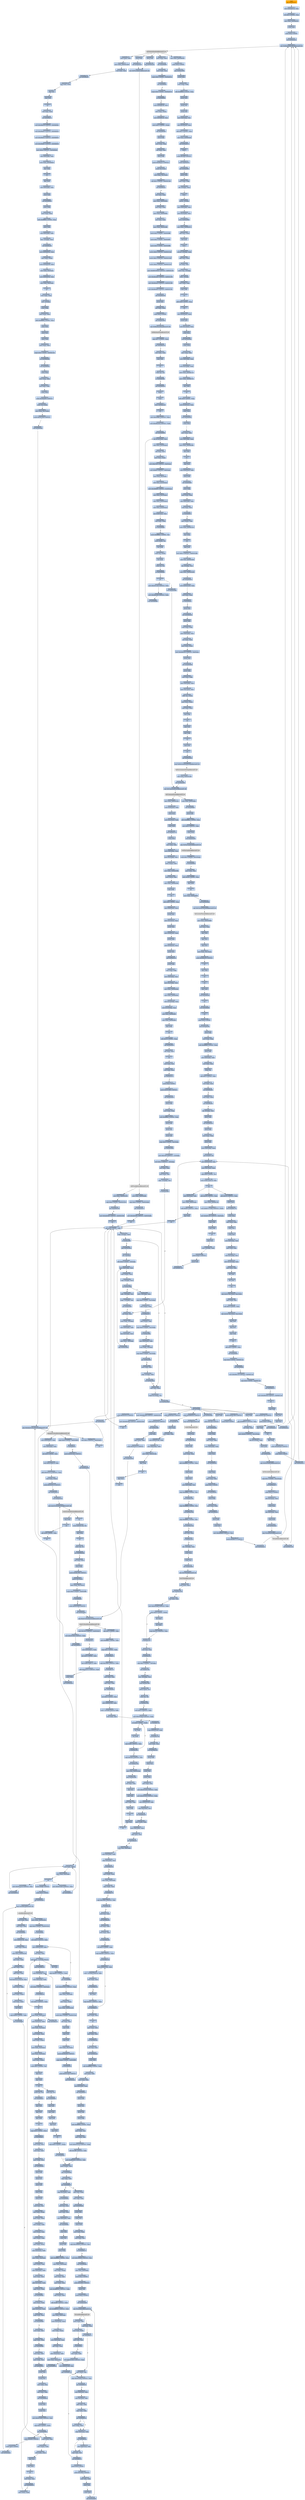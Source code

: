 digraph G {
node[shape=rectangle,style=filled,fillcolor=lightsteelblue,color=lightsteelblue]
bgcolor="transparent"
a0x00401000jmp_0x00401012[label="start\njmp 0x00401012",color="lightgrey",fillcolor="orange"];
a0x00401012movl_0x004e655b_eax[label="0x00401012\nmovl 0x004e655b, %eax"];
a0x00401017shll_0x2UINT8_eax[label="0x00401017\nshll $0x2<UINT8>, %eax"];
a0x0040101amovl_eax_0x004e655f[label="0x0040101a\nmovl %eax, 0x004e655f"];
a0x0040101fpushl_edx[label="0x0040101f\npushl %edx"];
a0x00401020pushl_0x0UINT8[label="0x00401020\npushl $0x0<UINT8>"];
a0x00401022call_0x004e4a1c[label="0x00401022\ncall 0x004e4a1c"];
a0x004e4a1cjmp_GetModuleHandleA_kernel32_dll[label="0x004e4a1c\njmp GetModuleHandleA@kernel32.dll"];
GetModuleHandleA_kernel32_dll[label="GetModuleHandleA@kernel32.dll",color="lightgrey",fillcolor="lightgrey"];
a0x00401027movl_eax_edx[label="0x00401027\nmovl %eax, %edx"];
a0x00401029call_0x0049bf90[label="0x00401029\ncall 0x0049bf90"];
a0x0049bf90movl_edx_eax[label="0x0049bf90\nmovl %edx, %eax"];
a0x0049bf92cmpb_0x0UINT8_0x004e654c[label="0x0049bf92\ncmpb $0x0<UINT8>, 0x004e654c"];
a0x0049bf99jne_0x0049bfc0[label="0x0049bf99\njne 0x0049bfc0"];
a0x0049bf9bcmpb_0x0UINT8_0x004e654d[label="0x0049bf9b\ncmpb $0x0<UINT8>, 0x004e654d"];
a0x0049bfa2je_0x0049bfb8[label="0x0049bfa2\nje 0x0049bfb8"];
a0x0049bfb8movl_0x004f61a0_ecx[label="0x0049bfb8\nmovl 0x004f61a0, %ecx"];
a0x0049bfbemovl_eax_ecx_[label="0x0049bfbe\nmovl %eax, (%ecx)"];
a0x0049bfc0movl_0x004f61e0_eax[label="0x0049bfc0\nmovl 0x004f61e0, %eax"];
a0x0049bfc5movb_0x1UINT8_eax_[label="0x0049bfc5\nmovb $0x1<UINT8>, (%eax)"];
a0x0049bfc8call_0x0048e944[label="0x0049bfc8\ncall 0x0048e944"];
a0x0048e944pushl_ebp[label="0x0048e944\npushl %ebp"];
a0x0048e945movl_esp_ebp[label="0x0048e945\nmovl %esp, %ebp"];
a0x0048e947xorl_eax_eax[label="0x0048e947\nxorl %eax, %eax"];
a0x0048e949pushl_ebp[label="0x0048e949\npushl %ebp"];
a0x0048e94apushl_0x48ea2cUINT32[label="0x0048e94a\npushl $0x48ea2c<UINT32>"];
a0x0048e94fpushl_fs_eax_[label="0x0048e94f\npushl %fs:(%eax)"];
a0x0048e952movl_esp_fs_eax_[label="0x0048e952\nmovl %esp, %fs:(%eax)"];
a0x0048e955subl_0x1UINT8_0x005013d8[label="0x0048e955\nsubl $0x1<UINT8>, 0x005013d8"];
a0x0048e95cjae_0x0048ea1e[label="0x0048e95c\njae 0x0048ea1e"];
a0x0048e962xorl_eax_eax[label="0x0048e962\nxorl %eax, %eax"];
a0x0048e964movl_eax_0x00500fe4[label="0x0048e964\nmovl %eax, 0x00500fe4"];
a0x0048e969xorl_eax_eax[label="0x0048e969\nxorl %eax, %eax"];
a0x0048e96bmovl_eax_0x00500fec[label="0x0048e96b\nmovl %eax, 0x00500fec"];
a0x0048e970xorl_eax_eax[label="0x0048e970\nxorl %eax, %eax"];
a0x0048e972movl_eax_0x00500ff0[label="0x0048e972\nmovl %eax, 0x00500ff0"];
a0x0048e977movb_0x2UINT8_0x00500ff6[label="0x0048e977\nmovb $0x2<UINT8>, 0x00500ff6"];
a0x0048e97emovb_0x2UINT8_0x00500ff7[label="0x0048e97e\nmovb $0x2<UINT8>, 0x00500ff7"];
a0x0048e985movb_0x3UINT8_0x00500ff8[label="0x0048e985\nmovb $0x3<UINT8>, 0x00500ff8"];
a0x0048e98cmovw_0x0UINT16_0x005013a0[label="0x0048e98c\nmovw $0x0<UINT16>, 0x005013a0"];
a0x0048e995movw_0x1UINT16_0x005013b0[label="0x0048e995\nmovw $0x1<UINT16>, 0x005013b0"];
a0x0048e99emovw_0xaUINT16_0x005013c0[label="0x0048e99e\nmovw $0xa<UINT16>, 0x005013c0"];
a0x0048e9a7movl_0x80020004UINT32_0x005013c8[label="0x0048e9a7\nmovl $0x80020004<UINT32>, 0x005013c8"];
a0x0048e9b1movl_0x48ceb4UINT32_0x00501394[label="0x0048e9b1\nmovl $0x48ceb4<UINT32>, 0x00501394"];
a0x0048e9bbmovl_0x48ceacUINT32_0x00501398[label="0x0048e9bb\nmovl $0x48ceac<UINT32>, 0x00501398"];
a0x0048e9c5movl_0x48ceb4UINT32_0x0050139c[label="0x0048e9c5\nmovl $0x48ceb4<UINT32>, 0x0050139c"];
a0x0048e9cfcall_0x0048b300[label="0x0048e9cf\ncall 0x0048b300"];
a0x0048b300pushl_ebx[label="0x0048b300\npushl %ebx"];
a0x0048b301xorl_ebx_ebx[label="0x0048b301\nxorl %ebx, %ebx"];
a0x0048b303pushl_0x0UINT8[label="0x0048b303\npushl $0x0<UINT8>"];
a0x0048b305call_0x004e5082[label="0x0048b305\ncall 0x004e5082"];
a0x004e5082jmp_GetKeyboardType_user32_dll[label="0x004e5082\njmp GetKeyboardType@user32.dll"];
GetKeyboardType_user32_dll[label="GetKeyboardType@user32.dll",color="lightgrey",fillcolor="lightgrey"];
a0x0048b30acmpl_0x7UINT8_eax[label="0x0048b30a\ncmpl $0x7<UINT8>, %eax"];
a0x0048b30djne_0x0048b32b[label="0x0048b30d\njne 0x0048b32b"];
a0x0048b32bmovl_ebx_eax[label="0x0048b32b\nmovl %ebx, %eax"];
a0x0048b32dpopl_ebx[label="0x0048b32d\npopl %ebx"];
a0x0048b32eret[label="0x0048b32e\nret"];
a0x0048e9d4testb_al_al[label="0x0048e9d4\ntestb %al, %al"];
a0x0048e9d6je_0x0048e9dd[label="0x0048e9d6\nje 0x0048e9dd"];
a0x0048e9ddcall_0x0048b3f4[label="0x0048e9dd\ncall 0x0048b3f4"];
a0x0048b3f4fninit_[label="0x0048b3f4\nfninit "];
a0x0048b3f6fwait_[label="0x0048b3f6\nfwait "];
a0x0048b3f7fldcw_0x004ed1c8[label="0x0048b3f7\nfldcw 0x004ed1c8"];
a0x0048b3fdret[label="0x0048b3fd\nret"];
a0x0048e9e2movl_0x500ffcUINT32_eax[label="0x0048e9e2\nmovl $0x500ffc<UINT32>, %eax"];
a0x0048e9e7movl_0x48ea38UINT32_edx[label="0x0048e9e7\nmovl $0x48ea38<UINT32>, %edx"];
a0x0048e9eccall_0x00488886[label="0x0048e9ec\ncall 0x00488886"];
a0x00488886leal_0x14ceax__ecx[label="0x00488886\nleal 0x14c(%eax), %ecx"];
a0x0048888cmovl_ecx_0x14eax_[label="0x0048888c\nmovl %ecx, 0x14(%eax)"];
a0x0048888fxorl_ecx_ecx[label="0x0048888f\nxorl %ecx, %ecx"];
a0x00488891movl_ecx_eax_[label="0x00488891\nmovl %ecx, (%eax)"];
a0x00488893movl_0xd7b0UINT32_0x4eax_[label="0x00488893\nmovl $0xd7b0<UINT32>, 0x4(%eax)"];
a0x0048889amovl_0x80UINT32_0x8eax_[label="0x0048889a\nmovl $0x80<UINT32>, 0x8(%eax)"];
a0x004888a1movl_ecx_0xceax_[label="0x004888a1\nmovl %ecx, 0xc(%eax)"];
a0x004888a4movl_ecx_0x10eax_[label="0x004888a4\nmovl %ecx, 0x10(%eax)"];
a0x004888a7movl_0x4886f8UINT32_0x18eax_[label="0x004888a7\nmovl $0x4886f8<UINT32>, 0x18(%eax)"];
a0x004888aemovl_ecx_0x1ceax_[label="0x004888ae\nmovl %ecx, 0x1c(%eax)"];
a0x004888b1movl_ecx_0x20eax_[label="0x004888b1\nmovl %ecx, 0x20(%eax)"];
a0x004888b4movl_ecx_0x24eax_[label="0x004888b4\nmovl %ecx, 0x24(%eax)"];
a0x004888b7leal_0x48eax__eax[label="0x004888b7\nleal 0x48(%eax), %eax"];
a0x004888batestl_edx_edx[label="0x004888ba\ntestl %edx, %edx"];
a0x004888bcje_0x004888d9[label="0x004888bc\nje 0x004888d9"];
a0x004888bemovb_0xffffff82UINT8_ch[label="0x004888be\nmovb $0xffffff82<UINT8>, %ch"];
a0x004888c0movb_edx__cl[label="0x004888c0\nmovb (%edx), %cl"];
a0x004888c2incl_edx[label="0x004888c2\nincl %edx"];
a0x004888c3movb_cl_eax_[label="0x004888c3\nmovb %cl, (%eax)"];
a0x004888c5incl_eax[label="0x004888c5\nincl %eax"];
a0x004888c6testb_cl_cl[label="0x004888c6\ntestb %cl, %cl"];
a0x004888c8je_0x004888db[label="0x004888c8\nje 0x004888db"];
a0x004888dbret[label="0x004888db\nret"];
a0x0048e9f1movl_0x5011c8UINT32_eax[label="0x0048e9f1\nmovl $0x5011c8<UINT32>, %eax"];
a0x0048e9f6movl_0x48ea38UINT32_edx[label="0x0048e9f6\nmovl $0x48ea38<UINT32>, %edx"];
a0x0048e9fbcall_0x00488886[label="0x0048e9fb\ncall 0x00488886"];
a0x0048ea00call_0x004e49b6[label="0x0048ea00\ncall 0x004e49b6"];
a0x004e49b6jmp_GetCommandLineA_kernel32_dll[label="0x004e49b6\njmp GetCommandLineA@kernel32.dll"];
GetCommandLineA_kernel32_dll[label="GetCommandLineA@kernel32.dll",color="lightgrey",fillcolor="lightgrey"];
a0x0048ea05movl_eax_0x00500fdc[label="0x0048ea05\nmovl %eax, 0x00500fdc"];
a0x0048ea0acall_0x004898a0[label="0x0048ea0a\ncall 0x004898a0"];
a0x004898a0pushl_ebx[label="0x004898a0\npushl %ebx"];
a0x004898a1addl_0xffffffbcUINT8_esp[label="0x004898a1\naddl $0xffffffbc<UINT8>, %esp"];
a0x004898a4movl_0xaUINT32_ebx[label="0x004898a4\nmovl $0xa<UINT32>, %ebx"];
a0x004898a9pushl_esp[label="0x004898a9\npushl %esp"];
a0x004898aacall_0x004e4a34[label="0x004898aa\ncall 0x004e4a34"];
a0x004e4a34jmp_GetStartupInfoA_kernel32_dll[label="0x004e4a34\njmp GetStartupInfoA@kernel32.dll"];
GetStartupInfoA_kernel32_dll[label="GetStartupInfoA@kernel32.dll",color="lightgrey",fillcolor="lightgrey"];
a0x004898aftestb_0x1UINT8_0x2cesp_[label="0x004898af\ntestb $0x1<UINT8>, 0x2c(%esp)"];
a0x004898b4je_0x004898bb[label="0x004898b4\nje 0x004898bb"];
a0x004898bbmovl_ebx_eax[label="0x004898bb\nmovl %ebx, %eax"];
a0x004898bdaddl_0x44UINT8_esp[label="0x004898bd\naddl $0x44<UINT8>, %esp"];
a0x004898c0popl_ebx[label="0x004898c0\npopl %ebx"];
a0x004898c1ret[label="0x004898c1\nret"];
a0x0048ea0fmovl_eax_0x00500fd8[label="0x0048ea0f\nmovl %eax, 0x00500fd8"];
a0x0048ea14call_0x004e49c8[label="0x0048ea14\ncall 0x004e49c8"];
a0x004e49c8jmp_GetCurrentThreadId_kernel32_dll[label="0x004e49c8\njmp GetCurrentThreadId@kernel32.dll"];
GetCurrentThreadId_kernel32_dll[label="GetCurrentThreadId@kernel32.dll",color="lightgrey",fillcolor="lightgrey"];
a0x0048ea19movl_eax_0x00500fd0[label="0x0048ea19\nmovl %eax, 0x00500fd0"];
a0x0048ea1exorl_eax_eax[label="0x0048ea1e\nxorl %eax, %eax"];
a0x0048ea20popl_edx[label="0x0048ea20\npopl %edx"];
a0x0048ea21popl_ecx[label="0x0048ea21\npopl %ecx"];
a0x0048ea22popl_ecx[label="0x0048ea22\npopl %ecx"];
a0x0048ea23movl_edx_fs_eax_[label="0x0048ea23\nmovl %edx, %fs:(%eax)"];
a0x0048ea26pushl_0x48ea33UINT32[label="0x0048ea26\npushl $0x48ea33<UINT32>"];
a0x0048ea2bret[label="0x0048ea2b\nret"];
a0x0048ea33popl_ebp[label="0x0048ea33\npopl %ebp"];
a0x0048ea34ret[label="0x0048ea34\nret"];
a0x0049bfcdret[label="0x0049bfcd\nret"];
a0x0040102epopl_edx[label="0x0040102e\npopl %edx"];
a0x0040102fcall_0x0049bef4[label="0x0040102f\ncall 0x0049bef4"];
a0x0049bef4ret[label="0x0049bef4\nret"];
a0x00401034call_0x0049bfd0[label="0x00401034\ncall 0x0049bfd0"];
a0x0049bfd0ret[label="0x0049bfd0\nret"];
a0x00401039pushl_0x0UINT8[label="0x00401039\npushl $0x0<UINT8>"];
a0x0040103bcall_0x0049d264[label="0x0040103b\ncall 0x0049d264"];
a0x0049d264pushl_ebp[label="0x0049d264\npushl %ebp"];
a0x0049d265movl_esp_ebp[label="0x0049d265\nmovl %esp, %ebp"];
a0x0049d267addl_0xfffffff8UINT8_esp[label="0x0049d267\naddl $0xfffffff8<UINT8>, %esp"];
a0x0049d26apushl_ebx[label="0x0049d26a\npushl %ebx"];
a0x0049d26bmovl_0x8ebp__ebx[label="0x0049d26b\nmovl 0x8(%ebp), %ebx"];
a0x0049d26etestl_ebx_ebx[label="0x0049d26e\ntestl %ebx, %ebx"];
a0x0049d270setne_al[label="0x0049d270\nsetne %al"];
a0x0049d273andl_0x1UINT8_eax[label="0x0049d273\nandl $0x1<UINT8>, %eax"];
a0x0049d276testl_ebx_ebx[label="0x0049d276\ntestl %ebx, %ebx"];
a0x0049d278jne_0x0049d28b[label="0x0049d278\njne 0x0049d28b"];
a0x0049d27atestl_ebx_ebx[label="0x0049d27a\ntestl %ebx, %ebx"];
a0x0049d27cjne_0x0049d28b[label="0x0049d27c\njne 0x0049d28b"];
a0x0049d27eleal__8ebp__edx[label="0x0049d27e\nleal -8(%ebp), %edx"];
a0x0049d281pushl_edx[label="0x0049d281\npushl %edx"];
a0x0049d282call_0x0049d2b0[label="0x0049d282\ncall 0x0049d2b0"];
a0x0049d2b0pushl_ebp[label="0x0049d2b0\npushl %ebp"];
a0x0049d2b1movl_esp_ebp[label="0x0049d2b1\nmovl %esp, %ebp"];
a0x0049d2b3pushl_ebx[label="0x0049d2b3\npushl %ebx"];
a0x0049d2b4movl_0x8ebp__ebx[label="0x0049d2b4\nmovl 0x8(%ebp), %ebx"];
a0x0049d2b7call_0x00401140[label="0x0049d2b7\ncall 0x00401140"];
a0x00401140movl_0x004e655b_eax[label="0x00401140\nmovl 0x004e655b, %eax"];
a0x00401145movl_fs_esi__edx[label="0x00401145\nmovl %fs:(%esi), %edx"];
a0x00401149subb_0x0UINT8_al[label="0x00401149\nsubb $0x0<UINT8>, %al"];
a0x0040114bmovl_edxeax4__eax[label="0x0040114b\nmovl (%edx,%eax,4), %eax"];
a0x0040114eret[label="0x0040114e\nret"];
a0x0049d2bcaddl_0x30UINT32_eax[label="0x0049d2bc\naddl $0x30<UINT32>, %eax"];
a0x0049d2c2movl_eax_0x004f11f4[label="0x0049d2c2\nmovl %eax, 0x004f11f4"];
a0x0049d2c7movl_0x82727349UINT32_ebx_[label="0x0049d2c7\nmovl $0x82727349<UINT32>, (%ebx)"];
a0x0049d2cdmovl_0x4f11e0UINT32_0x4ebx_[label="0x0049d2cd\nmovl $0x4f11e0<UINT32>, 0x4(%ebx)"];
a0x0049d2d4popl_ebx[label="0x0049d2d4\npopl %ebx"];
a0x0049d2d5popl_ebp[label="0x0049d2d5\npopl %ebp"];
a0x0049d2d6ret[label="0x0049d2d6\nret"];
a0x0049d287popl_ecx[label="0x0049d287\npopl %ecx"];
a0x0049d288movl__4ebp__ebx[label="0x0049d288\nmovl -4(%ebp), %ebx"];
a0x0049d28bpushl_0x9cUINT32[label="0x0049d28b\npushl $0x9c<UINT32>"];
a0x0049d290pushl_ebx[label="0x0049d290\npushl %ebx"];
a0x0049d291call_0x00401140[label="0x0049d291\ncall 0x00401140"];
a0x0049d296addl_0x14UINT32_eax[label="0x0049d296\naddl $0x14<UINT32>, %eax"];
a0x0049d29cpushl_eax[label="0x0049d29c\npushl %eax"];
a0x0049d29dcall_0x0049c274[label="0x0049d29d\ncall 0x0049c274"];
a0x0049c274pushl_ebp[label="0x0049c274\npushl %ebp"];
a0x0049c275movl_esp_ebp[label="0x0049c275\nmovl %esp, %ebp"];
a0x0049c277pushl_esi[label="0x0049c277\npushl %esi"];
a0x0049c278pushl_edi[label="0x0049c278\npushl %edi"];
a0x0049c279movl_0x8ebp__edi[label="0x0049c279\nmovl 0x8(%ebp), %edi"];
a0x0049c27cmovl_edi_eax[label="0x0049c27c\nmovl %edi, %eax"];
a0x0049c27emovl_0xcebp__esi[label="0x0049c27e\nmovl 0xc(%ebp), %esi"];
a0x0049c281movl_0x10ebp__ecx[label="0x0049c281\nmovl 0x10(%ebp), %ecx"];
a0x0049c284movl_ecx_edx[label="0x0049c284\nmovl %ecx, %edx"];
a0x0049c286shrl_ecx[label="0x0049c286\nshrl %ecx"];
a0x0049c288shrl_ecx[label="0x0049c288\nshrl %ecx"];
a0x0049c28acld_[label="0x0049c28a\ncld "];
a0x0049c28brepz_movsl_ds_esi__es_edi_[label="0x0049c28b\nrepz movsl %ds:(%esi), %es:(%edi)"];
a0x0049c28dmovl_edx_ecx[label="0x0049c28d\nmovl %edx, %ecx"];
a0x0049c28fandl_0x3UINT8_ecx[label="0x0049c28f\nandl $0x3<UINT8>, %ecx"];
a0x0049c292repz_movsb_ds_esi__es_edi_[label="0x0049c292\nrepz movsb %ds:(%esi), %es:(%edi)"];
a0x0049c294popl_edi[label="0x0049c294\npopl %edi"];
a0x0049c295popl_esi[label="0x0049c295\npopl %esi"];
a0x0049c296popl_ebp[label="0x0049c296\npopl %ebp"];
a0x0049c297ret[label="0x0049c297\nret"];
a0x0049d2a2addl_0xcUINT8_esp[label="0x0049d2a2\naddl $0xc<UINT8>, %esp"];
a0x0049d2a5call_0x0049d0ec[label="0x0049d2a5\ncall 0x0049d0ec"];
a0x0049d0eccmpl_0x0UINT8_0x004f11a4[label="0x0049d0ec\ncmpl $0x0<UINT8>, 0x004f11a4"];
a0x0049d0f3jne_0x0049d0ff[label="0x0049d0f3\njne 0x0049d0ff"];
a0x0049d0f5movl_0x49d114UINT32_0x004f11a4[label="0x0049d0f5\nmovl $0x49d114<UINT32>, 0x004f11a4"];
a0x0049d0ffcmpl_0x0UINT8_0x004f11a8[label="0x0049d0ff\ncmpl $0x0<UINT8>, 0x004f11a8"];
a0x0049d106jne_0x0049d112[label="0x0049d106\njne 0x0049d112"];
a0x0049d108movl_0x49d164UINT32_0x004f11a8[label="0x0049d108\nmovl $0x49d164<UINT32>, 0x004f11a8"];
a0x0049d112ret[label="0x0049d112\nret"];
a0x0049d2aapopl_ebx[label="0x0049d2aa\npopl %ebx"];
a0x0049d2abpopl_ecx[label="0x0049d2ab\npopl %ecx"];
a0x0049d2acpopl_ecx[label="0x0049d2ac\npopl %ecx"];
a0x0049d2adpopl_ebp[label="0x0049d2ad\npopl %ebp"];
a0x0049d2aeret[label="0x0049d2ae\nret"];
a0x00401040popl_ecx[label="0x00401040\npopl %ecx"];
a0x00401041pushl_0x4e6504UINT32[label="0x00401041\npushl $0x4e6504<UINT32>"];
a0x00401046pushl_0x0UINT8[label="0x00401046\npushl $0x0<UINT8>"];
a0x00401048call_0x004e4a1c[label="0x00401048\ncall 0x004e4a1c"];
a0x0040104dmovl_eax_0x004e6563[label="0x0040104d\nmovl %eax, 0x004e6563"];
a0x00401052pushl_0x0UINT8[label="0x00401052\npushl $0x0<UINT8>"];
a0x00401054jmp_0x004a3994[label="0x00401054\njmp 0x004a3994"];
a0x004a3994pushl_ebp[label="0x004a3994\npushl %ebp"];
a0x004a3995movl_esp_ebp[label="0x004a3995\nmovl %esp, %ebp"];
a0x004a3997addl_0xfffffff4UINT8_esp[label="0x004a3997\naddl $0xfffffff4<UINT8>, %esp"];
a0x004a399apushl_ebx[label="0x004a399a\npushl %ebx"];
a0x004a399bpushl_esi[label="0x004a399b\npushl %esi"];
a0x004a399cpushl_edi[label="0x004a399c\npushl %edi"];
a0x004a399dmovl_0x8ebp__esi[label="0x004a399d\nmovl 0x8(%ebp), %esi"];
a0x004a39a0movl_0x10esi__eax[label="0x004a39a0\nmovl 0x10(%esi), %eax"];
a0x004a39a3andl_0x1UINT8_eax[label="0x004a39a3\nandl $0x1<UINT8>, %eax"];
a0x004a39a6movl_eax_0x004f2a8c[label="0x004a39a6\nmovl %eax, 0x004f2a8c"];
a0x004a39abcall_0x004a0a74[label="0x004a39ab\ncall 0x004a0a74"];
a0x004a0a74fninit_[label="0x004a0a74\nfninit "];
a0x004a0a76pushl_0x1fffUINT32[label="0x004a0a76\npushl $0x1fff<UINT32>"];
a0x004a0a7bpushl_0x004f267c[label="0x004a0a7b\npushl 0x004f267c"];
a0x004a0a81call_0x004a099c[label="0x004a0a81\ncall 0x004a099c"];
a0x004a099cpushl_ebp[label="0x004a099c\npushl %ebp"];
a0x004a099dmovl_esp_ebp[label="0x004a099d\nmovl %esp, %ebp"];
a0x004a099fleal__4ebp__esp[label="0x004a099f\nleal -4(%ebp), %esp"];
a0x004a09a2fwait_[label="0x004a09a2\nfwait "];
a0x004a09a3fnstcw__4ebp_[label="0x004a09a3\nfnstcw -4(%ebp)"];
a0x004a09a6movl_0x8ebp__eax[label="0x004a09a6\nmovl 0x8(%ebp), %eax"];
a0x004a09a9movl_0xcebp__ecx[label="0x004a09a9\nmovl 0xc(%ebp), %ecx"];
a0x004a09acjecxz_0x004a09b3[label="0x004a09ac\njecxz 0x004a09b3"];
a0x004a09aemovl_eax_0x004f267c[label="0x004a09ae\nmovl %eax, 0x004f267c"];
a0x004a09b3andl_ecx_eax[label="0x004a09b3\nandl %ecx, %eax"];
a0x004a09b5notl_ecx[label="0x004a09b5\nnotl %ecx"];
a0x004a09b7fwait_[label="0x004a09b7\nfwait "];
a0x004a09b8movzwl__4ebp__edx[label="0x004a09b8\nmovzwl -4(%ebp), %edx"];
a0x004a09bcandl_ecx_edx[label="0x004a09bc\nandl %ecx, %edx"];
a0x004a09beorl_edx_eax[label="0x004a09be\norl %edx, %eax"];
a0x004a09c0movw_ax__4ebp_[label="0x004a09c0\nmovw %ax, -4(%ebp)"];
a0x004a09c4fldcw__4ebp_[label="0x004a09c4\nfldcw -4(%ebp)"];
a0x004a09c7movl_ebp_esp[label="0x004a09c7\nmovl %ebp, %esp"];
a0x004a09c9popl_ebp[label="0x004a09c9\npopl %ebp"];
a0x004a09caret[label="0x004a09ca\nret"];
a0x004a0a86addl_0x8UINT8_esp[label="0x004a0a86\naddl $0x8<UINT8>, %esp"];
a0x004a0a89ret[label="0x004a0a89\nret"];
a0x004a39b0movl_0x20esi__edx[label="0x004a39b0\nmovl 0x20(%esi), %edx"];
a0x004a39b3pushl_edx[label="0x004a39b3\npushl %edx"];
a0x004a39b4movl_0x1cesi__ecx[label="0x004a39b4\nmovl 0x1c(%esi), %ecx"];
a0x004a39b7pushl_ecx[label="0x004a39b7\npushl %ecx"];
a0x004a39b8call_0x004a0ebc[label="0x004a39b8\ncall 0x004a0ebc"];
a0x004a0ebcpushl_ebp[label="0x004a0ebc\npushl %ebp"];
a0x004a0ebdmovl_esp_ebp[label="0x004a0ebd\nmovl %esp, %ebp"];
a0x004a0ebfmovl_0x8ebp__eax[label="0x004a0ebf\nmovl 0x8(%ebp), %eax"];
a0x004a0ec2movl_0xcebp__edx[label="0x004a0ec2\nmovl 0xc(%ebp), %edx"];
a0x004a0ec5movl_eax_0x004f2720[label="0x004a0ec5\nmovl %eax, 0x004f2720"];
a0x004a0ecamovl_edx_0x004f2724[label="0x004a0eca\nmovl %edx, 0x004f2724"];
a0x004a0ed0popl_ebp[label="0x004a0ed0\npopl %ebp"];
a0x004a0ed1ret[label="0x004a0ed1\nret"];
a0x004a39bdaddl_0x8UINT8_esp[label="0x004a39bd\naddl $0x8<UINT8>, %esp"];
a0x004a39c0movl_0x28esi__eax[label="0x004a39c0\nmovl 0x28(%esi), %eax"];
a0x004a39c3pushl_eax[label="0x004a39c3\npushl %eax"];
a0x004a39c4call_0x0049df30[label="0x004a39c4\ncall 0x0049df30"];
a0x0049df30pushl_ebp[label="0x0049df30\npushl %ebp"];
a0x0049df31movl_esp_ebp[label="0x0049df31\nmovl %esp, %ebp"];
a0x0049df33movl_0x8ebp__eax[label="0x0049df33\nmovl 0x8(%ebp), %eax"];
a0x0049df36movl_eax_0x004f1864[label="0x0049df36\nmovl %eax, 0x004f1864"];
a0x0049df3bpopl_ebp[label="0x0049df3b\npopl %ebp"];
a0x0049df3cret[label="0x0049df3c\nret"];
a0x004a39c9popl_ecx[label="0x004a39c9\npopl %ecx"];
a0x004a39camovl_0x44esi__edx[label="0x004a39ca\nmovl 0x44(%esi), %edx"];
a0x004a39cdpushl_edx[label="0x004a39cd\npushl %edx"];
a0x004a39cecall_0x0049df40[label="0x004a39ce\ncall 0x0049df40"];
a0x0049df40pushl_ebp[label="0x0049df40\npushl %ebp"];
a0x0049df41movl_esp_ebp[label="0x0049df41\nmovl %esp, %ebp"];
a0x0049df43movl_0x8ebp__eax[label="0x0049df43\nmovl 0x8(%ebp), %eax"];
a0x0049df46testl_eax_eax[label="0x0049df46\ntestl %eax, %eax"];
a0x0049df48je_0x0049df51[label="0x0049df48\nje 0x0049df51"];
a0x0049df4amovl_eax__eax[label="0x0049df4a\nmovl (%eax), %eax"];
a0x0049df4cmovl_eax_0x004f12e0[label="0x0049df4c\nmovl %eax, 0x004f12e0"];
a0x0049df51popl_ebp[label="0x0049df51\npopl %ebp"];
a0x0049df52ret[label="0x0049df52\nret"];
a0x004a39d3popl_ecx[label="0x004a39d3\npopl %ecx"];
a0x004a39d4movl_0x1UINT32_0x00501d68[label="0x004a39d4\nmovl $0x1<UINT32>, 0x00501d68"];
a0x004a39demovl_esi_0x00501d6c[label="0x004a39de\nmovl %esi, 0x00501d6c"];
a0x004a39e4leal__8ebp__ecx[label="0x004a39e4\nleal -8(%ebp), %ecx"];
a0x004a39e7movl_ecx_0x00501d50[label="0x004a39e7\nmovl %ecx, 0x00501d50"];
a0x004a39edcall_0x0049d44c[label="0x004a39ed\ncall 0x0049d44c"];
a0x0049d44cmovl_0x00501d50_eax[label="0x0049d44c\nmovl 0x00501d50, %eax"];
a0x0049d451testl_eax_eax[label="0x0049d451\ntestl %eax, %eax"];
a0x0049d453je_0x0049d45c[label="0x0049d453\nje 0x0049d45c"];
a0x0049d455pushl_eax[label="0x0049d455\npushl %eax"];
a0x0049d456call_0x0049d3d4[label="0x0049d456\ncall 0x0049d3d4"];
a0x0049d3d4pushl_ebp[label="0x0049d3d4\npushl %ebp"];
a0x0049d3d5movl_esp_ebp[label="0x0049d3d5\nmovl %esp, %ebp"];
a0x0049d3d7movl_0x8ebp__eax[label="0x0049d3d7\nmovl 0x8(%ebp), %eax"];
a0x0049d3daxorl_edx_edx[label="0x0049d3da\nxorl %edx, %edx"];
a0x0049d3dcmovl_edx_eax_[label="0x0049d3dc\nmovl %edx, (%eax)"];
a0x0049d3demovl_0x49d2e4UINT32_0x4eax_[label="0x0049d3de\nmovl $0x49d2e4<UINT32>, 0x4(%eax)"];
a0x0049d3e5pushl_eax[label="0x0049d3e5\npushl %eax"];
a0x0049d3e6call_0x0049d460[label="0x0049d3e6\ncall 0x0049d460"];
a0x0049d460pushl_ebp[label="0x0049d460\npushl %ebp"];
a0x0049d461movl_esp_ebp[label="0x0049d461\nmovl %esp, %ebp"];
a0x0049d463movl_0x8ebp__eax[label="0x0049d463\nmovl 0x8(%ebp), %eax"];
a0x0049d466movl_fs_esi__ecx[label="0x0049d466\nmovl %fs:(%esi), %ecx"];
a0x0049d46aaddb_al_eax_[label="0x0049d46a\naddb %al, (%eax)"];
a0x0049d46cmovl_ecx_eax_[label="0x0049d46c\nmovl %ecx, (%eax)"];
a0x0049d46emovl_eax_fs_0[label="0x0049d46e\nmovl %eax, %fs:0"];
a0x0049d473popl_ebp[label="0x0049d473\npopl %ebp"];
a0x0049d474ret[label="0x0049d474\nret"];
a0x0049d3ebpopl_ecx[label="0x0049d3eb\npopl %ecx"];
a0x0049d3ecpopl_ebp[label="0x0049d3ec\npopl %ebp"];
a0x0049d3edret[label="0x0049d3ed\nret"];
a0x0049d45bpopl_ecx[label="0x0049d45b\npopl %ecx"];
a0x0049d45cret[label="0x0049d45c\nret"];
a0x004a39f2call_0x004e49e0[label="0x004a39f2\ncall 0x004e49e0"];
a0x004e49e0jmp_GetEnvironmentStrings_kernel32_dll[label="0x004e49e0\njmp GetEnvironmentStrings@kernel32.dll"];
GetEnvironmentStrings_kernel32_dll[label="GetEnvironmentStrings@kernel32.dll",color="lightgrey",fillcolor="lightgrey"];
a0x004a39f7movl_eax_0x00501d40[label="0x004a39f7\nmovl %eax, 0x00501d40"];
a0x004a39fccall_0x004e49b6[label="0x004a39fc\ncall 0x004e49b6"];
a0x004a3a01movl_eax_0x00501d3c[label="0x004a3a01\nmovl %eax, 0x00501d3c"];
a0x004a3a06movl_0x30esi__eax[label="0x004a3a06\nmovl 0x30(%esi), %eax"];
a0x004a3a09pushl_eax[label="0x004a3a09\npushl %eax"];
a0x004a3a0amovl_0x2cesi__edx[label="0x004a3a0a\nmovl 0x2c(%esi), %edx"];
a0x004a3a0dpushl_edx[label="0x004a3a0d\npushl %edx"];
a0x004a3a0ecall_0x004a2c7c[label="0x004a3a0e\ncall 0x004a2c7c"];
a0x004a2c7cpushl_ebp[label="0x004a2c7c\npushl %ebp"];
a0x004a2c7dmovl_esp_ebp[label="0x004a2c7d\nmovl %esp, %ebp"];
a0x004a2c7fmovl_0x8ebp__eax[label="0x004a2c7f\nmovl 0x8(%ebp), %eax"];
a0x004a2c82movl_0xcebp__ecx[label="0x004a2c82\nmovl 0xc(%ebp), %ecx"];
a0x004a2c85movl_eax__edx[label="0x004a2c85\nmovl (%eax), %edx"];
a0x004a2c87movl_edx_0x004f2998[label="0x004a2c87\nmovl %edx, 0x004f2998"];
a0x004a2c8dmovl_ecx__eax[label="0x004a2c8d\nmovl (%ecx), %eax"];
a0x004a2c8fmovl_eax_0x004f299c[label="0x004a2c8f\nmovl %eax, 0x004f299c"];
a0x004a2c94popl_ebp[label="0x004a2c94\npopl %ebp"];
a0x004a2c95ret[label="0x004a2c95\nret"];
a0x004a3a13addl_0x8UINT8_esp[label="0x004a3a13\naddl $0x8<UINT8>, %esp"];
a0x004a3a16movl_0x40esi__ecx[label="0x004a3a16\nmovl 0x40(%esi), %ecx"];
a0x004a3a19pushl_ecx[label="0x004a3a19\npushl %ecx"];
a0x004a3a1amovl_0x3cesi__eax[label="0x004a3a1a\nmovl 0x3c(%esi), %eax"];
a0x004a3a1dpushl_eax[label="0x004a3a1d\npushl %eax"];
a0x004a3a1emovl_0x38esi__edx[label="0x004a3a1e\nmovl 0x38(%esi), %edx"];
a0x004a3a21pushl_edx[label="0x004a3a21\npushl %edx"];
a0x004a3a22movl_0x34esi__ecx[label="0x004a3a22\nmovl 0x34(%esi), %ecx"];
a0x004a3a25pushl_ecx[label="0x004a3a25\npushl %ecx"];
a0x004a3a26call_0x004a2cc0[label="0x004a3a26\ncall 0x004a2cc0"];
a0x004a2cc0pushl_ebp[label="0x004a2cc0\npushl %ebp"];
a0x004a2cc1movl_esp_ebp[label="0x004a2cc1\nmovl %esp, %ebp"];
a0x004a2cc3movl_0x8ebp__eax[label="0x004a2cc3\nmovl 0x8(%ebp), %eax"];
a0x004a2cc6movl_0xcebp__edx[label="0x004a2cc6\nmovl 0xc(%ebp), %edx"];
a0x004a2cc9movl_eax_0x004f28e8[label="0x004a2cc9\nmovl %eax, 0x004f28e8"];
a0x004a2ccemovl_edx_0x004f28ec[label="0x004a2cce\nmovl %edx, 0x004f28ec"];
a0x004a2cd4movl_0x10ebp__ecx[label="0x004a2cd4\nmovl 0x10(%ebp), %ecx"];
a0x004a2cd7movl_0x14ebp__eax[label="0x004a2cd7\nmovl 0x14(%ebp), %eax"];
a0x004a2cdamovl_ecx_0x004f28f0[label="0x004a2cda\nmovl %ecx, 0x004f28f0"];
a0x004a2ce0movl_eax_0x004f28f4[label="0x004a2ce0\nmovl %eax, 0x004f28f4"];
a0x004a2ce5popl_ebp[label="0x004a2ce5\npopl %ebp"];
a0x004a2ce6ret[label="0x004a2ce6\nret"];
a0x004a3a2baddl_0x10UINT8_esp[label="0x004a3a2b\naddl $0x10<UINT8>, %esp"];
a0x004a3a2ecall_0x004a3818[label="0x004a3a2e\ncall 0x004a3818"];
a0x004a3818xorl_eax_eax[label="0x004a3818\nxorl %eax, %eax"];
a0x004a381aret[label="0x004a381a\nret"];
a0x004a3a33movl_eax_edi[label="0x004a3a33\nmovl %eax, %edi"];
a0x004a3a35testl_eax_eax[label="0x004a3a35\ntestl %eax, %eax"];
a0x004a3a37je_0x004a3a73[label="0x004a3a37\nje 0x004a3a73"];
a0x004a3a73pushl_0x0UINT8[label="0x004a3a73\npushl $0x0<UINT8>"];
a0x004a3a75pushl_0x501d68UINT32[label="0x004a3a75\npushl $0x501d68<UINT32>"];
a0x004a3a7acall_0x004a3820[label="0x004a3a7a\ncall 0x004a3820"];
a0x004a3820pushl_ebp[label="0x004a3820\npushl %ebp"];
a0x004a3821movl_esp_ebp[label="0x004a3821\nmovl %esp, %ebp"];
a0x004a3823addl_0xffffffecUINT8_esp[label="0x004a3823\naddl $0xffffffec<UINT8>, %esp"];
a0x004a3826pushl_ebx[label="0x004a3826\npushl %ebx"];
a0x004a3827pushl_esi[label="0x004a3827\npushl %esi"];
a0x004a3828pushl_edi[label="0x004a3828\npushl %edi"];
a0x004a3829cmpl_0x0UINT8_0xcebp_[label="0x004a3829\ncmpl $0x0<UINT8>, 0xc(%ebp)"];
a0x004a382dje_0x004a3844[label="0x004a382d\nje 0x004a3844"];
a0x004a3844movl_0x100UINT32__12ebp_[label="0x004a3844\nmovl $0x100<UINT32>, -12(%ebp)"];
a0x004a384bmovl_0x1UINT32__16ebp_[label="0x004a384b\nmovl $0x1<UINT32>, -16(%ebp)"];
a0x004a3852xorl_eax_eax[label="0x004a3852\nxorl %eax, %eax"];
a0x004a3854movl_eax_esi[label="0x004a3854\nmovl %eax, %esi"];
a0x004a3856cmpl__12ebp__esi[label="0x004a3856\ncmpl -12(%ebp), %esi"];
a0x004a3859je_0x004a38eb[label="0x004a3859\nje 0x004a38eb"];
a0x004a385fxorl_eax_eax[label="0x004a385f\nxorl %eax, %eax"];
a0x004a3861movl_eax__8ebp_[label="0x004a3861\nmovl %eax, -8(%ebp)"];
a0x004a3864movl_0x8ebp__edx[label="0x004a3864\nmovl 0x8(%ebp), %edx"];
a0x004a3867leal_0x4edx__ecx[label="0x004a3867\nleal 0x4(%edx), %ecx"];
a0x004a386amovl_ecx__20ebp_[label="0x004a386a\nmovl %ecx, -20(%ebp)"];
a0x004a386djmp_0x004a38d5[label="0x004a386d\njmp 0x004a38d5"];
a0x004a38d5movl_0x8ebp__edx[label="0x004a38d5\nmovl 0x8(%ebp), %edx"];
a0x004a38d8movl_edx__ecx[label="0x004a38d8\nmovl (%edx), %ecx"];
a0x004a38dacmpl__8ebp__ecx[label="0x004a38da\ncmpl -8(%ebp), %ecx"];
a0x004a38ddjg_0x004a386f[label="0x004a38dd\njg 0x004a386f"];
a0x004a386fmovl__20ebp__eax[label="0x004a386f\nmovl -20(%ebp), %eax"];
a0x004a3872cmpl_0x0UINT8_0xcebp_[label="0x004a3872\ncmpl $0x0<UINT8>, 0xc(%ebp)"];
a0x004a3876movl_eax__eax[label="0x004a3876\nmovl (%eax), %eax"];
a0x004a3878je_0x004a387f[label="0x004a3878\nje 0x004a387f"];
a0x004a387fmovl_eax__edi[label="0x004a387f\nmovl (%eax), %edi"];
a0x004a3881cmpl_0x0UINT8_0xcebp_[label="0x004a3881\ncmpl $0x0<UINT8>, 0xc(%ebp)"];
a0x004a3885je_0x004a388c[label="0x004a3885\nje 0x004a388c"];
a0x004a388cmovl_0x4eax__edx[label="0x004a388c\nmovl 0x4(%eax), %edx"];
a0x004a388fmovl_edx__4ebp_[label="0x004a388f\nmovl %edx, -4(%ebp)"];
a0x004a3892cmpl_0x0UINT8_0xcebp_[label="0x004a3892\ncmpl $0x0<UINT8>, 0xc(%ebp)"];
a0x004a3896jne_0x004a38b3[label="0x004a3896\njne 0x004a38b3"];
a0x004a3898movl_edi_ebx[label="0x004a3898\nmovl %edi, %ebx"];
a0x004a389acmpl__4ebp__ebx[label="0x004a389a\ncmpl -4(%ebp), %ebx"];
a0x004a389djae_0x004a38ce[label="0x004a389d\njae 0x004a38ce"];
a0x004a389fmovl_esi_eax[label="0x004a389f\nmovl %esi, %eax"];
a0x004a38a1cmpb_0x1ebx__al[label="0x004a38a1\ncmpb 0x1(%ebx), %al"];
a0x004a38a4jne_0x004a38a9[label="0x004a38a4\njne 0x004a38a9"];
a0x004a38a6call_0x2ebx_[label="0x004a38a6\ncall 0x2(%ebx)"];
a0x0049b988pushl_0x49b934UINT32[label="0x0049b988\npushl $0x49b934<UINT32>"];
a0x0049b98dcall_0x0049b76c[label="0x0049b98d\ncall 0x0049b76c"];
a0x0049b76cpushl_ebp[label="0x0049b76c\npushl %ebp"];
a0x0049b76dmovl_esp_ebp[label="0x0049b76d\nmovl %esp, %ebp"];
a0x0049b76fmovl_0x005014bc_eax[label="0x0049b76f\nmovl 0x005014bc, %eax"];
a0x0049b774movl_0x8ebp__edx[label="0x0049b774\nmovl 0x8(%ebp), %edx"];
a0x0049b777movl_edx_0x005014bc[label="0x0049b777\nmovl %edx, 0x005014bc"];
a0x0049b77dpopl_ebp[label="0x0049b77d\npopl %ebp"];
a0x0049b77eret[label="0x0049b77e\nret"];
a0x0049b992popl_ecx[label="0x0049b992\npopl %ecx"];
a0x0049b993ret[label="0x0049b993\nret"];
a0x004a38a9addl_0x6UINT8_ebx[label="0x004a38a9\naddl $0x6<UINT8>, %ebx"];
a0x004a38accmpl__4ebp__ebx[label="0x004a38ac\ncmpl -4(%ebp), %ebx"];
a0x004a38afjb_0x004a389f[label="0x004a38af\njb 0x004a389f"];
a0x0049d18cpushl_0x4f1280UINT32[label="0x0049d18c\npushl $0x4f1280<UINT32>"];
a0x0049d191pushl_0x0UINT8[label="0x0049d191\npushl $0x0<UINT8>"];
a0x0049d193call_0x004e4a1c[label="0x0049d193\ncall 0x004e4a1c"];
a0x0049d198pushl_eax[label="0x0049d198\npushl %eax"];
a0x0049d199call_0x004e4a28[label="0x0049d199\ncall 0x004e4a28"];
a0x004e4a28jmp_GetProcAddress_kernel32_dll[label="0x004e4a28\njmp GetProcAddress@kernel32.dll"];
GetProcAddress_kernel32_dll[label="GetProcAddress@kernel32.dll",color="lightgrey",fillcolor="lightgrey"];
a0x0049d19emovl_eax_0x00501938[label="0x0049d19e\nmovl %eax, 0x00501938"];
a0x0049d1a3cmpl_0x0UINT8_0x00501938[label="0x0049d1a3\ncmpl $0x0<UINT8>, 0x00501938"];
a0x0049d1aajne_0x0049d1b6[label="0x0049d1aa\njne 0x0049d1b6"];
a0x0049d1acmovl_0x4e6568UINT32_0x00501938[label="0x0049d1ac\nmovl $0x4e6568<UINT32>, 0x00501938"];
a0x0049d1b6ret[label="0x0049d1b6\nret"];
a0x0049d420movl_0x49d2d8UINT32_0x0050193c[label="0x0049d420\nmovl $0x49d2d8<UINT32>, 0x0050193c"];
a0x0049d42amovl_0x49d2d8UINT32_0x00501940[label="0x0049d42a\nmovl $0x49d2d8<UINT32>, 0x00501940"];
a0x0049d434ret[label="0x0049d434\nret"];
a0x004a3eb4pushl_0x501d7cUINT32[label="0x004a3eb4\npushl $0x501d7c<UINT32>"];
a0x004a3eb9call_0x004e4aac[label="0x004a3eb9\ncall 0x004e4aac"];
a0x004e4aacjmp_InitializeCriticalSection_kernel32_dll[label="0x004e4aac\njmp InitializeCriticalSection@kernel32.dll"];
InitializeCriticalSection_kernel32_dll[label="InitializeCriticalSection@kernel32.dll",color="lightgrey",fillcolor="lightgrey"];
a0x004a3ebemovl_0x1UINT32_0x00504d7c[label="0x004a3ebe\nmovl $0x1<UINT32>, 0x00504d7c"];
a0x004a3ec8ret[label="0x004a3ec8\nret"];
a0x004a45b8pushl_0x4f3740UINT32[label="0x004a45b8\npushl $0x4f3740<UINT32>"];
a0x004a45bdpushl_0x0UINT8[label="0x004a45bd\npushl $0x0<UINT8>"];
a0x004a45bfcall_0x004e4a1c[label="0x004a45bf\ncall 0x004e4a1c"];
a0x004a45c4pushl_eax[label="0x004a45c4\npushl %eax"];
a0x004a45c5call_0x004e4a28[label="0x004a45c5\ncall 0x004e4a28"];
a0x004a45camovl_eax_0x00504d8c[label="0x004a45ca\nmovl %eax, 0x00504d8c"];
a0x004a45cfcmpl_0x0UINT8_0x00504d8c[label="0x004a45cf\ncmpl $0x0<UINT8>, 0x00504d8c"];
a0x004a45d6jne_0x004a45e2[label="0x004a45d6\njne 0x004a45e2"];
a0x004a45d8movl_0x4e6568UINT32_0x00504d8c[label="0x004a45d8\nmovl $0x4e6568<UINT32>, 0x00504d8c"];
a0x004a45e2ret[label="0x004a45e2\nret"];
a0x004a38b1jmp_0x004a38ce[label="0x004a38b1\njmp 0x004a38ce"];
a0x004a38ceincl__8ebp_[label="0x004a38ce\nincl -8(%ebp)"];
a0x004a38d1addl_0x4UINT8__20ebp_[label="0x004a38d1\naddl $0x4<UINT8>, -20(%ebp)"];
a0x004a38dfaddl__16ebp__esi[label="0x004a38df\naddl -16(%ebp), %esi"];
a0x004a38e2cmpl__12ebp__esi[label="0x004a38e2\ncmpl -12(%ebp), %esi"];
a0x004a38e5jne_0x004a385f[label="0x004a38e5\njne 0x004a385f"];
a0x004a2614call_0x004e49aa[label="0x004a2614\ncall 0x004e49aa"];
a0x004e49aajmp_GetACP_kernel32_dll[label="0x004e49aa\njmp GetACP@kernel32.dll"];
GetACP_kernel32_dll[label="GetACP@kernel32.dll",color="lightgrey",fillcolor="lightgrey"];
a0x004a2619pushl_eax[label="0x004a2619\npushl %eax"];
a0x004a261acall_0x004a24e8[label="0x004a261a\ncall 0x004a24e8"];
a0x004a24e8pushl_ebp[label="0x004a24e8\npushl %ebp"];
a0x004a24e9movl_esp_ebp[label="0x004a24e9\nmovl %esp, %ebp"];
a0x004a24ebaddl_0xffffffecUINT8_esp[label="0x004a24eb\naddl $0xffffffec<UINT8>, %esp"];
a0x004a24eepushl_ebx[label="0x004a24ee\npushl %ebx"];
a0x004a24efpushl_esi[label="0x004a24ef\npushl %esi"];
a0x004a24f0movl_0x8ebp__esi[label="0x004a24f0\nmovl 0x8(%ebp), %esi"];
a0x004a24f3cmpl_0xfffffffeUINT8_esi[label="0x004a24f3\ncmpl $0xfffffffe<UINT8>, %esi"];
a0x004a24f6jne_0x004a2501[label="0x004a24f6\njne 0x004a2501"];
a0x004a2501cmpl_0xfffffffdUINT8_esi[label="0x004a2501\ncmpl $0xfffffffd<UINT8>, %esi"];
a0x004a2504jne_0x004a250f[label="0x004a2504\njne 0x004a250f"];
a0x004a250fcmpl_0xfffffffcUINT8_esi[label="0x004a250f\ncmpl $0xfffffffc<UINT8>, %esi"];
a0x004a2512jne_0x004a251b[label="0x004a2512\njne 0x004a251b"];
a0x004a251btestl_esi_esi[label="0x004a251b\ntestl %esi, %esi"];
a0x004a251dje_0x004a2540[label="0x004a251d\nje 0x004a2540"];
a0x004a251fleal__20ebp__eax[label="0x004a251f\nleal -20(%ebp), %eax"];
a0x004a2522pushl_eax[label="0x004a2522\npushl %eax"];
a0x004a2523pushl_esi[label="0x004a2523\npushl %esi"];
a0x004a2524call_0x004e49b0[label="0x004a2524\ncall 0x004e49b0"];
a0x004e49b0jmp_GetCPInfo_kernel32_dll[label="0x004e49b0\njmp GetCPInfo@kernel32.dll"];
GetCPInfo_kernel32_dll[label="GetCPInfo@kernel32.dll",color="lightgrey",fillcolor="lightgrey"];
a0x004a2529testl_eax_eax[label="0x004a2529\ntestl %eax, %eax"];
a0x004a252bjne_0x004a2540[label="0x004a252b\njne 0x004a2540"];
a0x004a2540xorl_eax_eax[label="0x004a2540\nxorl %eax, %eax"];
a0x004a2542movl_0x501ae8UINT32_edx[label="0x004a2542\nmovl $0x501ae8<UINT32>, %edx"];
a0x004a2547movb_0x0UINT8_edx_[label="0x004a2547\nmovb $0x0<UINT8>, (%edx)"];
a0x004a254aincl_eax[label="0x004a254a\nincl %eax"];
a0x004a254bincl_edx[label="0x004a254b\nincl %edx"];
a0x004a254ccmpl_0x101UINT32_eax[label="0x004a254c\ncmpl $0x101<UINT32>, %eax"];
a0x004a2551jl_0x004a2547[label="0x004a2551\njl 0x004a2547"];
a0x004a2553testl_esi_esi[label="0x004a2553\ntestl %esi, %esi"];
a0x004a2555je_0x004a25fa[label="0x004a2555\nje 0x004a25fa"];
a0x004a255bcmpl_0x1UINT8__20ebp_[label="0x004a255b\ncmpl $0x1<UINT8>, -20(%ebp)"];
a0x004a255fjbe_0x004a25fa[label="0x004a255f\njbe 0x004a25fa"];
a0x004a2565leal__14ebp__ecx[label="0x004a2565\nleal -14(%ebp), %ecx"];
a0x004a2568jmp_0x004a2588[label="0x004a2568\njmp 0x004a2588"];
a0x004a2588movb_ecx__al[label="0x004a2588\nmovb (%ecx), %al"];
a0x004a258atestb_al_al[label="0x004a258a\ntestb %al, %al"];
a0x004a258cje_0x004a2594[label="0x004a258c\nje 0x004a2594"];
a0x004a2594movl_0x1UINT32_eax[label="0x004a2594\nmovl $0x1<UINT32>, %eax"];
a0x004a2599movl_0x501aeaUINT32_edx[label="0x004a2599\nmovl $0x501aea<UINT32>, %edx"];
a0x004a259eorb_0x8UINT8_edx_[label="0x004a259e\norb $0x8<UINT8>, (%edx)"];
a0x004a25a1incl_eax[label="0x004a25a1\nincl %eax"];
a0x004a25a2incl_edx[label="0x004a25a2\nincl %edx"];
a0x004a25a3cmpl_0xffUINT32_eax[label="0x004a25a3\ncmpl $0xff<UINT32>, %eax"];
a0x004a25a8jl_0x004a259e[label="0x004a25a8\njl 0x004a259e"];
a0x004a25aacmpl_0x3a4UINT32_esi[label="0x004a25aa\ncmpl $0x3a4<UINT32>, %esi"];
a0x004a25b0jne_0x004a25f2[label="0x004a25b0\njne 0x004a25f2"];
a0x004a25f2movl_esi_0x00501bec[label="0x004a25f2\nmovl %esi, 0x00501bec"];
a0x004a25f8jmp_0x004a2601[label="0x004a25f8\njmp 0x004a2601"];
a0x004a2601xorl_eax_eax[label="0x004a2601\nxorl %eax, %eax"];
a0x004a2603popl_esi[label="0x004a2603\npopl %esi"];
a0x004a2604popl_ebx[label="0x004a2604\npopl %ebx"];
a0x004a2605movl_ebp_esp[label="0x004a2605\nmovl %ebp, %esp"];
a0x004a2607popl_ebp[label="0x004a2607\npopl %ebp"];
a0x004a2608ret[label="0x004a2608\nret"];
a0x004a261fpopl_ecx[label="0x004a261f\npopl %ecx"];
a0x004a2620ret[label="0x004a2620\nret"];
a0x004a3b50pushl_ebx[label="0x004a3b50\npushl %ebx"];
a0x004a3b51addl_0xffffff50UINT32_esp[label="0x004a3b51\naddl $0xffffff50<UINT32>, %esp"];
a0x004a3b57xorl_ebx_ebx[label="0x004a3b57\nxorl %ebx, %ebx"];
a0x004a3b59movl_0x94UINT32_0x1cesp_[label="0x004a3b59\nmovl $0x94<UINT32>, 0x1c(%esp)"];
a0x004a3b61leal_0x1cesp__eax[label="0x004a3b61\nleal 0x1c(%esp), %eax"];
a0x004a3b65pushl_eax[label="0x004a3b65\npushl %eax"];
a0x004a3b66call_0x004e4a64[label="0x004a3b66\ncall 0x004e4a64"];
a0x004e4a64jmp_GetVersionExA_kernel32_dll[label="0x004e4a64\njmp GetVersionExA@kernel32.dll"];
GetVersionExA_kernel32_dll[label="GetVersionExA@kernel32.dll",color="lightgrey",fillcolor="lightgrey"];
a0x004a3b6bcmpl_0x1UINT8_0x2cesp_[label="0x004a3b6b\ncmpl $0x1<UINT8>, 0x2c(%esp)"];
a0x004a3b70jne_0x004a3b77[label="0x004a3b70\njne 0x004a3b77"];
a0x004a3b77pushl_0x1cUINT8[label="0x004a3b77\npushl $0x1c<UINT8>"];
a0x004a3b79leal_0x4esp__eax[label="0x004a3b79\nleal 0x4(%esp), %eax"];
a0x004a3b7dpushl_eax[label="0x004a3b7d\npushl %eax"];
a0x004a3b7eleal_0x8esp__edx[label="0x004a3b7e\nleal 0x8(%esp), %edx"];
a0x004a3b82pushl_edx[label="0x004a3b82\npushl %edx"];
a0x004a3b83call_0x004e4ba2[label="0x004a3b83\ncall 0x004e4ba2"];
a0x004e4ba2jmp_VirtualQuery_kernel32_dll[label="0x004e4ba2\njmp VirtualQuery@kernel32.dll"];
VirtualQuery_kernel32_dll[label="VirtualQuery@kernel32.dll",color="lightgrey",fillcolor="lightgrey"];
a0x004a3b88call_0x00401140[label="0x004a3b88\ncall 0x00401140"];
a0x004a3b8daddl_0x4esp__ebx[label="0x004a3b8d\naddl 0x4(%esp), %ebx"];
a0x004a3b91movl_ebx_0xb0eax_[label="0x004a3b91\nmovl %ebx, 0xb0(%eax)"];
a0x004a3b97addl_0xb0UINT32_esp[label="0x004a3b97\naddl $0xb0<UINT32>, %esp"];
a0x004a3b9dpopl_ebx[label="0x004a3b9d\npopl %ebx"];
a0x004a3b9eret[label="0x004a3b9e\nret"];
a0x004a3d30pushl_0x4f2aacUINT32[label="0x004a3d30\npushl $0x4f2aac<UINT32>"];
a0x004a3d35pushl_0x501d78UINT32[label="0x004a3d35\npushl $0x501d78<UINT32>"];
a0x004a3d3acall_0x004a3df4[label="0x004a3d3a\ncall 0x004a3df4"];
a0x004a3df4pushl_ebp[label="0x004a3df4\npushl %ebp"];
a0x004a3df5movl_esp_ebp[label="0x004a3df5\nmovl %esp, %ebp"];
a0x004a3df7pushl_0x501d7cUINT32[label="0x004a3df7\npushl $0x501d7c<UINT32>"];
a0x004a3dfccall_0x004e4956[label="0x004a3dfc\ncall 0x004e4956"];
a0x004e4956jmp_EnterCriticalSection_kernel32_dll[label="0x004e4956\njmp EnterCriticalSection@kernel32.dll"];
EnterCriticalSection_kernel32_dll[label="EnterCriticalSection@kernel32.dll",color="lightgrey",fillcolor="lightgrey"];
a0x004a3e01cmpl_0x200UINT32_0x00504d7c[label="0x004a3e01\ncmpl $0x200<UINT32>, 0x00504d7c"];
a0x004a3e0bjl_0x004a3e17[label="0x004a3e0b\njl 0x004a3e17"];
a0x004a3e17movl_0x00504d7c_edx[label="0x004a3e17\nmovl 0x00504d7c, %edx"];
a0x004a3e1dshll_0x3UINT8_edx[label="0x004a3e1d\nshll $0x3<UINT8>, %edx"];
a0x004a3e20leal_edxedx2__edx[label="0x004a3e20\nleal (%edx,%edx,2), %edx"];
a0x004a3e23addl_0x501d7cUINT32_edx[label="0x004a3e23\naddl $0x501d7c<UINT32>, %edx"];
a0x004a3e29pushl_edx[label="0x004a3e29\npushl %edx"];
a0x004a3e2acall_0x004e4aac[label="0x004a3e2a\ncall 0x004e4aac"];
a0x004a3e2fmovl_0x00504d7c_ecx[label="0x004a3e2f\nmovl 0x00504d7c, %ecx"];
a0x004a3e35movl_0x8ebp__eax[label="0x004a3e35\nmovl 0x8(%ebp), %eax"];
a0x004a3e38shll_0x3UINT8_ecx[label="0x004a3e38\nshll $0x3<UINT8>, %ecx"];
a0x004a3e3bleal_ecxecx2__ecx[label="0x004a3e3b\nleal (%ecx,%ecx,2), %ecx"];
a0x004a3e3eaddl_0x501d7cUINT32_ecx[label="0x004a3e3e\naddl $0x501d7c<UINT32>, %ecx"];
a0x004a3e44movl_ecx_eax_[label="0x004a3e44\nmovl %ecx, (%eax)"];
a0x004a3e46pushl_0x501d7cUINT32[label="0x004a3e46\npushl $0x501d7c<UINT32>"];
a0x004a3e4bincl_0x00504d7c[label="0x004a3e4b\nincl 0x00504d7c"];
a0x004a3e51call_0x004e4aca[label="0x004a3e51\ncall 0x004e4aca"];
a0x004e4acajmp_LeaveCriticalSection_kernel32_dll[label="0x004e4aca\njmp LeaveCriticalSection@kernel32.dll"];
LeaveCriticalSection_kernel32_dll[label="LeaveCriticalSection@kernel32.dll",color="lightgrey",fillcolor="lightgrey"];
a0x004a3e56popl_ebp[label="0x004a3e56\npopl %ebp"];
a0x004a3e57ret[label="0x004a3e57\nret"];
a0x004a3d3faddl_0x8UINT8_esp[label="0x004a3d3f\naddl $0x8<UINT8>, %esp"];
a0x004a3d42ret[label="0x004a3d42\nret"];
a0x004a3264pushl_ebx[label="0x004a3264\npushl %ebx"];
a0x004a3265pushl_0x100UINT32[label="0x004a3265\npushl $0x100<UINT32>"];
a0x004a326acall_0x0049be04[label="0x004a326a\ncall 0x0049be04"];
a0x0049be04pushl_ebp[label="0x0049be04\npushl %ebp"];
a0x0049be05movl_esp_ebp[label="0x0049be05\nmovl %esp, %ebp"];
a0x0049be07movl_0x8ebp__eax[label="0x0049be07\nmovl 0x8(%ebp), %eax"];
a0x0049be0apushl_eax[label="0x0049be0a\npushl %eax"];
a0x0049be0bcall_0x004f0d50[label="0x0049be0b\ncall 0x004f0d50"];
a0x0049be9cpushl_ebp[label="0x0049be9c\npushl %ebp"];
a0x0049be9dmovl_esp_ebp[label="0x0049be9d\nmovl %esp, %ebp"];
a0x0049be9fpushl_0x1UINT8[label="0x0049be9f\npushl $0x1<UINT8>"];
a0x0049bea1call_0x0049be3c[label="0x0049bea1\ncall 0x0049be3c"];
a0x0049be3cpushl_ebp[label="0x0049be3c\npushl %ebp"];
a0x0049be3dmovl_esp_ebp[label="0x0049be3d\nmovl %esp, %ebp"];
a0x0049be3fcall_0x0049bc60[label="0x0049be3f\ncall 0x0049bc60"];
a0x0049bc60pushl_ebx[label="0x0049bc60\npushl %ebx"];
a0x0049bc61pushl_esi[label="0x0049bc61\npushl %esi"];
a0x0049bc62movl_0x4f0d40UINT32_esi[label="0x0049bc62\nmovl $0x4f0d40<UINT32>, %esi"];
a0x0049bc67pushl_0x4f0c71UINT32[label="0x0049bc67\npushl $0x4f0c71<UINT32>"];
a0x0049bc6ccall_0x004e4a1c[label="0x0049bc6c\ncall 0x004e4a1c"];
a0x0049bc71movl_eax_ebx[label="0x0049bc71\nmovl %eax, %ebx"];
a0x0049bc73movl_ebx_0x005014d8[label="0x0049bc73\nmovl %ebx, 0x005014d8"];
a0x0049bc79testl_ebx_ebx[label="0x0049bc79\ntestl %ebx, %ebx"];
a0x0049bc7bjne_0x0049bc82[label="0x0049bc7b\njne 0x0049bc82"];
a0x0049bc7dxorl_eax_eax[label="0x0049bc7d\nxorl %eax, %eax"];
a0x0049bc7fpopl_esi[label="0x0049bc7f\npopl %esi"];
a0x0049bc80popl_ebx[label="0x0049bc80\npopl %ebx"];
a0x0049bc81ret[label="0x0049bc81\nret"];
a0x0049be44testl_eax_eax[label="0x0049be44\ntestl %eax, %eax"];
a0x0049be46jne_0x0049be7a[label="0x0049be46\njne 0x0049be7a"];
a0x0049be48movl_0x49bf18UINT32_0x004f0d4c[label="0x0049be48\nmovl $0x49bf18<UINT32>, 0x004f0d4c"];
a0x0049be52movl_0x49befcUINT32_0x004f0d50[label="0x0049be52\nmovl $0x49befc<UINT32>, 0x004f0d50"];
a0x0049be5cmovl_0x49bf3cUINT32_0x004f0d54[label="0x0049be5c\nmovl $0x49bf3c<UINT32>, 0x004f0d54"];
a0x0049be66movl_0x49bf8cUINT32_0x004f0d58[label="0x0049be66\nmovl $0x49bf8c<UINT32>, 0x004f0d58"];
a0x0049be70movl_0x4UINT32_0x004f0d48[label="0x0049be70\nmovl $0x4<UINT32>, 0x004f0d48"];
a0x0049be7amovl_0x8ebp__eax[label="0x0049be7a\nmovl 0x8(%ebp), %eax"];
a0x0049be7dmovl_eax_0x004f0d44[label="0x0049be7d\nmovl %eax, 0x004f0d44"];
a0x0049be82popl_ebp[label="0x0049be82\npopl %ebp"];
a0x0049be83ret[label="0x0049be83\nret"];
a0x0049bea6popl_ecx[label="0x0049bea6\npopl %ecx"];
a0x0049bea7movl_0x8ebp__eax[label="0x0049bea7\nmovl 0x8(%ebp), %eax"];
a0x0049beaapushl_eax[label="0x0049beaa\npushl %eax"];
a0x0049beabcall_0x004f0d50[label="0x0049beab\ncall 0x004f0d50"];
a0x0049befcpushl_ebp[label="0x0049befc\npushl %ebp"];
a0x0049befdmovl_esp_ebp[label="0x0049befd\nmovl %esp, %ebp"];
a0x0049beffaddl_0xfffffff4UINT8_esp[label="0x0049beff\naddl $0xfffffff4<UINT8>, %esp"];
a0x0049bf02pushl_ebx[label="0x0049bf02\npushl %ebx"];
a0x0049bf03movl_0x8ebp__ebx[label="0x0049bf03\nmovl 0x8(%ebp), %ebx"];
a0x0049bf06leal__12ebp__eax[label="0x0049bf06\nleal -12(%ebp), %eax"];
a0x0049bf09call_0x0048ac64[label="0x0049bf09\ncall 0x0048ac64"];
a0x0048ac64movl_0x004ed1ec_edx[label="0x0048ac64\nmovl 0x004ed1ec, %edx"];
a0x0048ac6amovl_edx_eax_[label="0x0048ac6a\nmovl %edx, (%eax)"];
a0x0048ac6cmovl_0x004ed1f0_edx[label="0x0048ac6c\nmovl 0x004ed1f0, %edx"];
a0x0048ac72movl_edx_0x4eax_[label="0x0048ac72\nmovl %edx, 0x4(%eax)"];
a0x0048ac75movl_0x004ed1f4_edx[label="0x0048ac75\nmovl 0x004ed1f4, %edx"];
a0x0048ac7bmovl_edx_0x8eax_[label="0x0048ac7b\nmovl %edx, 0x8(%eax)"];
a0x0048ac7eret[label="0x0048ac7e\nret"];
a0x0049bf0emovl_ebx_eax[label="0x0049bf0e\nmovl %ebx, %eax"];
a0x0049bf10call__12ebp_[label="0x0049bf10\ncall -12(%ebp)"];
a0x0048a624pushl_ebp[label="0x0048a624\npushl %ebp"];
a0x0048a625movl_esp_ebp[label="0x0048a625\nmovl %esp, %ebp"];
a0x0048a627addl_0xfffffff8UINT8_esp[label="0x0048a627\naddl $0xfffffff8<UINT8>, %esp"];
a0x0048a62apushl_ebx[label="0x0048a62a\npushl %ebx"];
a0x0048a62bpushl_esi[label="0x0048a62b\npushl %esi"];
a0x0048a62cpushl_edi[label="0x0048a62c\npushl %edi"];
a0x0048a62dmovl_eax_ebx[label="0x0048a62d\nmovl %eax, %ebx"];
a0x0048a62fcmpb_0x0UINT8_0x005013dc[label="0x0048a62f\ncmpb $0x0<UINT8>, 0x005013dc"];
a0x0048a636jne_0x0048a64b[label="0x0048a636\njne 0x0048a64b"];
a0x0048a638call_0x00489f50[label="0x0048a638\ncall 0x00489f50"];
a0x00489f50pushl_ebp[label="0x00489f50\npushl %ebp"];
a0x00489f51movl_esp_ebp[label="0x00489f51\nmovl %esp, %ebp"];
a0x00489f53xorl_edx_edx[label="0x00489f53\nxorl %edx, %edx"];
a0x00489f55pushl_ebp[label="0x00489f55\npushl %ebp"];
a0x00489f56pushl_0x48a006UINT32[label="0x00489f56\npushl $0x48a006<UINT32>"];
a0x00489f5bpushl_fs_edx_[label="0x00489f5b\npushl %fs:(%edx)"];
a0x00489f5emovl_esp_fs_edx_[label="0x00489f5e\nmovl %esp, %fs:(%edx)"];
a0x00489f61pushl_0x5013e4UINT32[label="0x00489f61\npushl $0x5013e4<UINT32>"];
a0x00489f66call_0x004e4aac[label="0x00489f66\ncall 0x004e4aac"];
a0x00489f6bcmpb_0x0UINT8_0x00500ff5[label="0x00489f6b\ncmpb $0x0<UINT8>, 0x00500ff5"];
a0x00489f72je_0x00489f7e[label="0x00489f72\nje 0x00489f7e"];
a0x00489f74pushl_0x5013e4UINT32[label="0x00489f74\npushl $0x5013e4<UINT32>"];
a0x00489f79call_0x004e4956[label="0x00489f79\ncall 0x004e4956"];
a0x00489f7emovl_0x501404UINT32_eax[label="0x00489f7e\nmovl $0x501404<UINT32>, %eax"];
a0x00489f83call_0x00489914[label="0x00489f83\ncall 0x00489914"];
a0x00489914movl_eax_eax_[label="0x00489914\nmovl %eax, (%eax)"];
a0x00489916movl_eax_0x4eax_[label="0x00489916\nmovl %eax, 0x4(%eax)"];
a0x00489919ret[label="0x00489919\nret"];
a0x00489f88movl_0x501414UINT32_eax[label="0x00489f88\nmovl $0x501414<UINT32>, %eax"];
a0x00489f8dcall_0x00489914[label="0x00489f8d\ncall 0x00489914"];
a0x00489f92movl_0x501440UINT32_eax[label="0x00489f92\nmovl $0x501440<UINT32>, %eax"];
a0x00489f97call_0x00489914[label="0x00489f97\ncall 0x00489914"];
a0x00489f9cpushl_0xff8UINT32[label="0x00489f9c\npushl $0xff8<UINT32>"];
a0x00489fa1pushl_0x0UINT8[label="0x00489fa1\npushl $0x0<UINT8>"];
a0x00489fa3call_0x004e4ae2[label="0x00489fa3\ncall 0x004e4ae2"];
a0x004e4ae2jmp_LocalAlloc_kernel32_dll[label="0x004e4ae2\njmp LocalAlloc@kernel32.dll"];
LocalAlloc_kernel32_dll[label="LocalAlloc@kernel32.dll",color="lightgrey",fillcolor="lightgrey"];
a0x00489fa8movl_eax_0x0050143c[label="0x00489fa8\nmovl %eax, 0x0050143c"];
a0x00489fadcmpl_0x0UINT8_0x0050143c[label="0x00489fad\ncmpl $0x0<UINT8>, 0x0050143c"];
a0x00489fb4je_0x00489fe5[label="0x00489fb4\nje 0x00489fe5"];
a0x00489fb6movl_0x3UINT32_eax[label="0x00489fb6\nmovl $0x3<UINT32>, %eax"];
a0x00489fbbmovl_0x0050143c_edx[label="0x00489fbb\nmovl 0x0050143c, %edx"];
a0x00489fc1xorl_ecx_ecx[label="0x00489fc1\nxorl %ecx, %ecx"];
a0x00489fc3movl_ecx__12edxeax4_[label="0x00489fc3\nmovl %ecx, -12(%edx,%eax,4)"];
a0x0048a006jmp_0x0048bc18[label="0x0048a006\njmp 0x0048bc18"];
a0x0048bc18movl_0x4esp__eax[label="0x0048bc18\nmovl 0x4(%esp), %eax"];
a0x0048bc1cmovl_0x8esp__edx[label="0x0048bc1c\nmovl 0x8(%esp), %edx"];
a0x0048bc20testl_0x6UINT32_0x4eax_[label="0x0048bc20\ntestl $0x6<UINT32>, 0x4(%eax)"];
a0x0048bc27je_0x0048bc48[label="0x0048bc27\nje 0x0048bc48"];
a0x0048bc48movl_0x1UINT32_eax[label="0x0048bc48\nmovl $0x1<UINT32>, %eax"];
a0x0048bc4dret[label="0x0048bc4d\nret"];
a0x00489fc7incl_eax[label="0x00489fc7\nincl %eax"];
a0x00489fc8cmpl_0x401UINT32_eax[label="0x00489fc8\ncmpl $0x401<UINT32>, %eax"];
a0x00489fcdjne_0x00489fbb[label="0x00489fcd\njne 0x00489fbb"];
a0x00489fcfmovl_0x501424UINT32_eax[label="0x00489fcf\nmovl $0x501424<UINT32>, %eax"];
a0x00489fd4movl_eax_0x4eax_[label="0x00489fd4\nmovl %eax, 0x4(%eax)"];
a0x00489fd7movl_eax_eax_[label="0x00489fd7\nmovl %eax, (%eax)"];
a0x00489fd9movl_eax_0x00501430[label="0x00489fd9\nmovl %eax, 0x00501430"];
a0x00489fdemovb_0x1UINT8_0x005013dc[label="0x00489fde\nmovb $0x1<UINT8>, 0x005013dc"];
a0x00489fe5xorl_eax_eax[label="0x00489fe5\nxorl %eax, %eax"];
a0x00489fe7popl_edx[label="0x00489fe7\npopl %edx"];
a0x00489fe8popl_ecx[label="0x00489fe8\npopl %ecx"];
a0x00489fe9popl_ecx[label="0x00489fe9\npopl %ecx"];
a0x00489feamovl_edx_fs_eax_[label="0x00489fea\nmovl %edx, %fs:(%eax)"];
a0x00489fedpushl_0x48a00dUINT32[label="0x00489fed\npushl $0x48a00d<UINT32>"];
a0x00489ff2cmpb_0x0UINT8_0x00500ff5[label="0x00489ff2\ncmpb $0x0<UINT8>, 0x00500ff5"];
a0x00489ff9je_0x0048a005[label="0x00489ff9\nje 0x0048a005"];
a0x00489ffbpushl_0x5013e4UINT32[label="0x00489ffb\npushl $0x5013e4<UINT32>"];
a0x0048a000call_0x004e4aca[label="0x0048a000\ncall 0x004e4aca"];
a0x0048a005ret[label="0x0048a005\nret"];
a0x0048a00dmovb_0x005013dc_al[label="0x0048a00d\nmovb 0x005013dc, %al"];
a0x0048a012popl_ebp[label="0x0048a012\npopl %ebp"];
a0x0048a013ret[label="0x0048a013\nret"];
a0x0048a63dtestb_al_al[label="0x0048a63d\ntestb %al, %al"];
a0x0048a63fjne_0x0048a64b[label="0x0048a63f\njne 0x0048a64b"];
a0x0048a64bxorl_ecx_ecx[label="0x0048a64b\nxorl %ecx, %ecx"];
a0x0048a64dpushl_ebp[label="0x0048a64d\npushl %ebp"];
a0x0048a64epushl_0x48a798UINT32[label="0x0048a64e\npushl $0x48a798<UINT32>"];
a0x0048a653pushl_fs_ecx_[label="0x0048a653\npushl %fs:(%ecx)"];
a0x0048a656movl_esp_fs_ecx_[label="0x0048a656\nmovl %esp, %fs:(%ecx)"];
a0x0048a659cmpb_0x0UINT8_0x00500ff5[label="0x0048a659\ncmpb $0x0<UINT8>, 0x00500ff5"];
a0x0048a660je_0x0048a66c[label="0x0048a660\nje 0x0048a66c"];
a0x0048a662pushl_0x5013e4UINT32[label="0x0048a662\npushl $0x5013e4<UINT32>"];
a0x0048a667call_0x004e4956[label="0x0048a667\ncall 0x004e4956"];
a0x0048a66caddl_0x7UINT8_ebx[label="0x0048a66c\naddl $0x7<UINT8>, %ebx"];
a0x0048a66fandl_0xfffffffcUINT8_ebx[label="0x0048a66f\nandl $0xfffffffc<UINT8>, %ebx"];
a0x0048a672cmpl_0xcUINT8_ebx[label="0x0048a672\ncmpl $0xc<UINT8>, %ebx"];
a0x0048a675jnl_0x0048a67c[label="0x0048a675\njnl 0x0048a67c"];
a0x0048a67ccmpl_0x1000UINT32_ebx[label="0x0048a67c\ncmpl $0x1000<UINT32>, %ebx"];
a0x0048a682jg_0x0048a71b[label="0x0048a682\njg 0x0048a71b"];
a0x0048a688movl_ebx_eax[label="0x0048a688\nmovl %ebx, %eax"];
a0x0048a68atestl_eax_eax[label="0x0048a68a\ntestl %eax, %eax"];
a0x0048a68cjns_0x0048a691[label="0x0048a68c\njns 0x0048a691"];
a0x0048a691sarl_0x2UINT8_eax[label="0x0048a691\nsarl $0x2<UINT8>, %eax"];
a0x0048a694movl_0x0050143c_edx[label="0x0048a694\nmovl 0x0050143c, %edx"];
a0x0048a69amovl__12edxeax4__edx[label="0x0048a69a\nmovl -12(%edx,%eax,4), %edx"];
a0x0048a69etestl_edx_edx[label="0x0048a69e\ntestl %edx, %edx"];
a0x0048a6a0je_0x0048a71b[label="0x0048a6a0\nje 0x0048a71b"];
a0x0048a71bcmpl_0x00501434_ebx[label="0x0048a71b\ncmpl 0x00501434, %ebx"];
a0x0048a721jg_0x0048a76d[label="0x0048a721\njg 0x0048a76d"];
a0x0048a76dmovl_ebx_eax[label="0x0048a76d\nmovl %ebx, %eax"];
a0x0048a76fcall_0x0048a530[label="0x0048a76f\ncall 0x0048a530"];
a0x0048a530pushl_ebx[label="0x0048a530\npushl %ebx"];
a0x0048a531pushl_esi[label="0x0048a531\npushl %esi"];
a0x0048a532pushl_edi[label="0x0048a532\npushl %edi"];
a0x0048a533pushl_ebp[label="0x0048a533\npushl %ebp"];
a0x0048a534movl_eax_esi[label="0x0048a534\nmovl %eax, %esi"];
a0x0048a536movl_0x501430UINT32_edi[label="0x0048a536\nmovl $0x501430<UINT32>, %edi"];
a0x0048a53bmovl_0x501434UINT32_ebp[label="0x0048a53b\nmovl $0x501434<UINT32>, %ebp"];
a0x0048a540movl_0x00501428_ebx[label="0x0048a540\nmovl 0x00501428, %ebx"];
a0x0048a546cmpl_0x8ebx__esi[label="0x0048a546\ncmpl 0x8(%ebx), %esi"];
a0x0048a549jle_0x0048a5d3[label="0x0048a549\njle 0x0048a5d3"];
a0x0048a54fmovl_edi__ebx[label="0x0048a54f\nmovl (%edi), %ebx"];
a0x0048a551movl_0x8ebx__eax[label="0x0048a551\nmovl 0x8(%ebx), %eax"];
a0x0048a554cmpl_eax_esi[label="0x0048a554\ncmpl %eax, %esi"];
a0x0048a556jle_0x0048a5d3[label="0x0048a556\njle 0x0048a5d3"];
a0x0048a558movl_esi_0x8ebx_[label="0x0048a558\nmovl %esi, 0x8(%ebx)"];
a0x0048a55bmovl_0x4ebx__ebx[label="0x0048a55b\nmovl 0x4(%ebx), %ebx"];
a0x0048a55ecmpl_0x8ebx__esi[label="0x0048a55e\ncmpl 0x8(%ebx), %esi"];
a0x0048a561jg_0x0048a55b[label="0x0048a561\njg 0x0048a55b"];
a0x0048a563movl_edi__edx[label="0x0048a563\nmovl (%edi), %edx"];
a0x0048a565movl_eax_0x8edx_[label="0x0048a565\nmovl %eax, 0x8(%edx)"];
a0x0048a568cmpl_edi__ebx[label="0x0048a568\ncmpl (%edi), %ebx"];
a0x0048a56aje_0x0048a570[label="0x0048a56a\nje 0x0048a570"];
a0x0048a570cmpl_0x1000UINT32_esi[label="0x0048a570\ncmpl $0x1000<UINT32>, %esi"];
a0x0048a576jg_0x0048a585[label="0x0048a576\njg 0x0048a585"];
a0x0048a578movl_esi_eax[label="0x0048a578\nmovl %esi, %eax"];
a0x0048a57acall_0x0048a504[label="0x0048a57a\ncall 0x0048a504"];
a0x0048a504xorl_edx_edx[label="0x0048a504\nxorl %edx, %edx"];
a0x0048a506testl_eax_eax[label="0x0048a506\ntestl %eax, %eax"];
a0x0048a508jns_0x0048a50d[label="0x0048a508\njns 0x0048a50d"];
a0x0048a50dsarl_0x2UINT8_eax[label="0x0048a50d\nsarl $0x2<UINT8>, %eax"];
a0x0048a510cmpl_0x400UINT32_eax[label="0x0048a510\ncmpl $0x400<UINT32>, %eax"];
a0x0048a515jg_0x0048a52d[label="0x0048a515\njg 0x0048a52d"];
a0x0048a517movl_0x0050143c_edx[label="0x0048a517\nmovl 0x0050143c, %edx"];
a0x0048a51dmovl__12edxeax4__edx[label="0x0048a51d\nmovl -12(%edx,%eax,4), %edx"];
a0x0048a521testl_edx_edx[label="0x0048a521\ntestl %edx, %edx"];
a0x0048a523jne_0x0048a52d[label="0x0048a523\njne 0x0048a52d"];
a0x0048a525incl_eax[label="0x0048a525\nincl %eax"];
a0x0048a526cmpl_0x401UINT32_eax[label="0x0048a526\ncmpl $0x401<UINT32>, %eax"];
a0x0048a52bjne_0x0048a517[label="0x0048a52b\njne 0x0048a517"];
a0x0048a52dmovl_edx_eax[label="0x0048a52d\nmovl %edx, %eax"];
a0x0048a52fret[label="0x0048a52f\nret"];
a0x0048a57fmovl_eax_ebx[label="0x0048a57f\nmovl %eax, %ebx"];
a0x0048a581testl_ebx_ebx[label="0x0048a581\ntestl %ebx, %ebx"];
a0x0048a583jne_0x0048a5d3[label="0x0048a583\njne 0x0048a5d3"];
a0x0048a585movl_esi_eax[label="0x0048a585\nmovl %esi, %eax"];
a0x0048a587call_0x0048a4a4[label="0x0048a587\ncall 0x0048a4a4"];
a0x0048a4a4pushl_ebx[label="0x0048a4a4\npushl %ebx"];
a0x0048a4a5addl_0xfffffff8UINT8_esp[label="0x0048a4a5\naddl $0xfffffff8<UINT8>, %esp"];
a0x0048a4a8movl_eax_ebx[label="0x0048a4a8\nmovl %eax, %ebx"];
a0x0048a4aamovl_esp_edx[label="0x0048a4aa\nmovl %esp, %edx"];
a0x0048a4acleal_0x4ebx__eax[label="0x0048a4ac\nleal 0x4(%ebx), %eax"];
a0x0048a4afcall_0x00489d10[label="0x0048a4af\ncall 0x00489d10"];
a0x00489d10pushl_ebx[label="0x00489d10\npushl %ebx"];
a0x00489d11pushl_esi[label="0x00489d11\npushl %esi"];
a0x00489d12pushl_edi[label="0x00489d12\npushl %edi"];
a0x00489d13pushl_ebp[label="0x00489d13\npushl %ebp"];
a0x00489d14addl_0xfffffff8UINT8_esp[label="0x00489d14\naddl $0xfffffff8<UINT8>, %esp"];
a0x00489d17movl_edx_esi[label="0x00489d17\nmovl %edx, %esi"];
a0x00489d19movl_eax_edi[label="0x00489d19\nmovl %eax, %edi"];
a0x00489d1bmovl_0x501414UINT32_ebp[label="0x00489d1b\nmovl $0x501414<UINT32>, %ebp"];
a0x00489d20addl_0x3fffUINT32_edi[label="0x00489d20\naddl $0x3fff<UINT32>, %edi"];
a0x00489d26andl_0xffffc000UINT32_edi[label="0x00489d26\nandl $0xffffc000<UINT32>, %edi"];
a0x00489d2cmovl_ebp__ebx[label="0x00489d2c\nmovl (%ebp), %ebx"];
a0x00489d2fjmp_0x00489d64[label="0x00489d2f\njmp 0x00489d64"];
a0x00489d64cmpl_ebp_ebx[label="0x00489d64\ncmpl %ebp, %ebx"];
a0x00489d66jne_0x00489d31[label="0x00489d66\njne 0x00489d31"];
a0x00489d68movl_esi_edx[label="0x00489d68\nmovl %esi, %edx"];
a0x00489d6amovl_edi_eax[label="0x00489d6a\nmovl %edi, %eax"];
a0x00489d6ccall_0x00489a68[label="0x00489d6c\ncall 0x00489a68"];
a0x00489a68pushl_ebx[label="0x00489a68\npushl %ebx"];
a0x00489a69pushl_esi[label="0x00489a69\npushl %esi"];
a0x00489a6apushl_edi[label="0x00489a6a\npushl %edi"];
a0x00489a6bmovl_edx_ebx[label="0x00489a6b\nmovl %edx, %ebx"];
a0x00489a6dmovl_eax_esi[label="0x00489a6d\nmovl %eax, %esi"];
a0x00489a6fcmpl_0x100000UINT32_esi[label="0x00489a6f\ncmpl $0x100000<UINT32>, %esi"];
a0x00489a75jnl_0x00489a7e[label="0x00489a75\njnl 0x00489a7e"];
a0x00489a77movl_0x100000UINT32_esi[label="0x00489a77\nmovl $0x100000<UINT32>, %esi"];
a0x00489a7cjmp_0x00489a8a[label="0x00489a7c\njmp 0x00489a8a"];
a0x00489a8amovl_esi_0x4ebx_[label="0x00489a8a\nmovl %esi, 0x4(%ebx)"];
a0x00489a8dpushl_0x1UINT8[label="0x00489a8d\npushl $0x1<UINT8>"];
a0x00489a8fpushl_0x2000UINT32[label="0x00489a8f\npushl $0x2000<UINT32>"];
a0x00489a94pushl_esi[label="0x00489a94\npushl %esi"];
a0x00489a95pushl_0x0UINT8[label="0x00489a95\npushl $0x0<UINT8>"];
a0x00489a97call_0x004e4b96[label="0x00489a97\ncall 0x004e4b96"];
a0x004e4b96jmp_VirtualAlloc_kernel32_dll[label="0x004e4b96\njmp VirtualAlloc@kernel32.dll"];
VirtualAlloc_kernel32_dll[label="VirtualAlloc@kernel32.dll",color="lightgrey",fillcolor="lightgrey"];
a0x00489a9cmovl_eax_edi[label="0x00489a9c\nmovl %eax, %edi"];
a0x00489a9emovl_edi_ebx_[label="0x00489a9e\nmovl %edi, (%ebx)"];
a0x00489aa0testl_edi_edi[label="0x00489aa0\ntestl %edi, %edi"];
a0x00489aa2je_0x00489ac7[label="0x00489aa2\nje 0x00489ac7"];
a0x00489aa4movl_ebx_edx[label="0x00489aa4\nmovl %ebx, %edx"];
a0x00489aa6movl_0x501404UINT32_eax[label="0x00489aa6\nmovl $0x501404<UINT32>, %eax"];
a0x00489aabcall_0x0048991c[label="0x00489aab\ncall 0x0048991c"];
a0x0048991cpushl_ebx[label="0x0048991c\npushl %ebx"];
a0x0048991dpushl_esi[label="0x0048991d\npushl %esi"];
a0x0048991emovl_edx_esi[label="0x0048991e\nmovl %edx, %esi"];
a0x00489920movl_eax_ebx[label="0x00489920\nmovl %eax, %ebx"];
a0x00489922call_0x004898c4[label="0x00489922\ncall 0x004898c4"];
a0x004898c4pushl_ebx[label="0x004898c4\npushl %ebx"];
a0x004898c5pushl_esi[label="0x004898c5\npushl %esi"];
a0x004898c6movl_0x501400UINT32_esi[label="0x004898c6\nmovl $0x501400<UINT32>, %esi"];
a0x004898cbcmpl_0x0UINT8_esi_[label="0x004898cb\ncmpl $0x0<UINT8>, (%esi)"];
a0x004898cejne_0x0048990a[label="0x004898ce\njne 0x0048990a"];
a0x0048990amovl_esi__eax[label="0x0048990a\nmovl (%esi), %eax"];
a0x0048990cmovl_eax__edx[label="0x0048990c\nmovl (%eax), %edx"];
a0x0048990emovl_edx_esi_[label="0x0048990e\nmovl %edx, (%esi)"];
a0x00489910popl_esi[label="0x00489910\npopl %esi"];
a0x00489911popl_ebx[label="0x00489911\npopl %ebx"];
a0x00489912ret[label="0x00489912\nret"];
a0x00489927testl_eax_eax[label="0x00489927\ntestl %eax, %eax"];
a0x00489929jne_0x00489930[label="0x00489929\njne 0x00489930"];
a0x00489930movl_esi__edx[label="0x00489930\nmovl (%esi), %edx"];
a0x00489932movl_edx_0x8eax_[label="0x00489932\nmovl %edx, 0x8(%eax)"];
a0x0048a798jmp_0x0048bc18[label="0x0048a798\njmp 0x0048bc18"];
a0x00489935movl_0x4esi__edx[label="0x00489935\nmovl 0x4(%esi), %edx"];
a0x00489938movl_edx_0xceax_[label="0x00489938\nmovl %edx, 0xc(%eax)"];
a0x0048993bmovl_ebx__edx[label="0x0048993b\nmovl (%ebx), %edx"];
a0x0048993dmovl_edx_eax_[label="0x0048993d\nmovl %edx, (%eax)"];
a0x0048993fmovl_ebx_0x4eax_[label="0x0048993f\nmovl %ebx, 0x4(%eax)"];
a0x00489942movl_eax_0x4edx_[label="0x00489942\nmovl %eax, 0x4(%edx)"];
a0x00489945movl_eax_ebx_[label="0x00489945\nmovl %eax, (%ebx)"];
a0x00489947movb_0x1UINT8_al[label="0x00489947\nmovb $0x1<UINT8>, %al"];
a0x00489949popl_esi[label="0x00489949\npopl %esi"];
a0x0048994apopl_ebx[label="0x0048994a\npopl %ebx"];
a0x0048994bret[label="0x0048994b\nret"];
a0x00489ab0testb_al_al[label="0x00489ab0\ntestb %al, %al"];
a0x00489ab2jne_0x00489ac7[label="0x00489ab2\njne 0x00489ac7"];
a0x00489ac7popl_edi[label="0x00489ac7\npopl %edi"];
a0x00489ac8popl_esi[label="0x00489ac8\npopl %esi"];
a0x00489ac9popl_ebx[label="0x00489ac9\npopl %ebx"];
a0x00489acaret[label="0x00489aca\nret"];
a0x00489d71cmpl_0x0UINT8_esi_[label="0x00489d71\ncmpl $0x0<UINT8>, (%esi)"];
a0x00489d74je_0x00489d97[label="0x00489d74\nje 0x00489d97"];
a0x00489d76movl_esp_ecx[label="0x00489d76\nmovl %esp, %ecx"];
a0x00489d78movl_esi_edx[label="0x00489d78\nmovl %esi, %edx"];
a0x00489d7amovl_ebp_eax[label="0x00489d7a\nmovl %ebp, %eax"];
a0x00489d7ccall_0x00489964[label="0x00489d7c\ncall 0x00489964"];
a0x00489964pushl_ebx[label="0x00489964\npushl %ebx"];
a0x00489965pushl_esi[label="0x00489965\npushl %esi"];
a0x00489966pushl_edi[label="0x00489966\npushl %edi"];
a0x00489967pushl_ebp[label="0x00489967\npushl %ebp"];
a0x00489968pushl_ecx[label="0x00489968\npushl %ecx"];
a0x00489969movl_ecx_esi[label="0x00489969\nmovl %ecx, %esi"];
a0x0048996bmovl_edx_esp_[label="0x0048996b\nmovl %edx, (%esp)"];
a0x0048996emovl_eax_ebp[label="0x0048996e\nmovl %eax, %ebp"];
a0x00489970movl_ebp__ebx[label="0x00489970\nmovl (%ebp), %ebx"];
a0x00489973movl_esp__eax[label="0x00489973\nmovl (%esp), %eax"];
a0x00489976movl_eax__edx[label="0x00489976\nmovl (%eax), %edx"];
a0x00489978movl_edx_esi_[label="0x00489978\nmovl %edx, (%esi)"];
a0x0048997amovl_0x4eax__edx[label="0x0048997a\nmovl 0x4(%eax), %edx"];
a0x0048997dmovl_edx_0x4esi_[label="0x0048997d\nmovl %edx, 0x4(%esi)"];
a0x00489980movl_ebx__edi[label="0x00489980\nmovl (%ebx), %edi"];
a0x00489982movl_0x8ebx__eax[label="0x00489982\nmovl 0x8(%ebx), %eax"];
a0x00489985movl_eax_edx[label="0x00489985\nmovl %eax, %edx"];
a0x00489987addl_0xcebx__edx[label="0x00489987\naddl 0xc(%ebx), %edx"];
a0x0048998acmpl_esi__edx[label="0x0048998a\ncmpl (%esi), %edx"];
a0x0048998cjne_0x004899a2[label="0x0048998c\njne 0x004899a2"];
a0x004899a2movl_esi__edx[label="0x004899a2\nmovl (%esi), %edx"];
a0x004899a4addl_0x4esi__edx[label="0x004899a4\naddl 0x4(%esi), %edx"];
a0x004899a7cmpl_edx_eax[label="0x004899a7\ncmpl %edx, %eax"];
a0x004899a9jne_0x004899b8[label="0x004899a9\njne 0x004899b8"];
a0x004899b8movl_edi_ebx[label="0x004899b8\nmovl %edi, %ebx"];
a0x004899bacmpl_ebx_ebp[label="0x004899ba\ncmpl %ebx, %ebp"];
a0x004899bcjne_0x00489980[label="0x004899bc\njne 0x00489980"];
a0x004899bemovl_esi_edx[label="0x004899be\nmovl %esi, %edx"];
a0x004899c0movl_ebp_eax[label="0x004899c0\nmovl %ebp, %eax"];
a0x004899c2call_0x0048991c[label="0x004899c2\ncall 0x0048991c"];
a0x004898d0pushl_0x644UINT32[label="0x004898d0\npushl $0x644<UINT32>"];
a0x004898d5pushl_0x0UINT8[label="0x004898d5\npushl $0x0<UINT8>"];
a0x004898d7call_0x004e4ae2[label="0x004898d7\ncall 0x004e4ae2"];
a0x004898dcmovl_eax_ecx[label="0x004898dc\nmovl %eax, %ecx"];
a0x004898detestl_ecx_ecx[label="0x004898de\ntestl %ecx, %ecx"];
a0x004898e0jne_0x004898e7[label="0x004898e0\njne 0x004898e7"];
a0x004898e7movl_0x005013fc_eax[label="0x004898e7\nmovl 0x005013fc, %eax"];
a0x004898ecmovl_eax_ecx_[label="0x004898ec\nmovl %eax, (%ecx)"];
a0x004898eemovl_ecx_0x005013fc[label="0x004898ee\nmovl %ecx, 0x005013fc"];
a0x004898f4xorl_edx_edx[label="0x004898f4\nxorl %edx, %edx"];
a0x004898f6movl_edx_eax[label="0x004898f6\nmovl %edx, %eax"];
a0x004898f8addl_eax_eax[label="0x004898f8\naddl %eax, %eax"];
a0x004898faleal_0x4ecxeax8__eax[label="0x004898fa\nleal 0x4(%ecx,%eax,8), %eax"];
a0x004898femovl_esi__ebx[label="0x004898fe\nmovl (%esi), %ebx"];
a0x00489900movl_ebx_eax_[label="0x00489900\nmovl %ebx, (%eax)"];
a0x00489902movl_eax_esi_[label="0x00489902\nmovl %eax, (%esi)"];
a0x00489904incl_edx[label="0x00489904\nincl %edx"];
a0x00489905cmpl_0x64UINT8_edx[label="0x00489905\ncmpl $0x64<UINT8>, %edx"];
a0x00489908jne_0x004898f6[label="0x00489908\njne 0x004898f6"];
a0x004899c7testb_al_al[label="0x004899c7\ntestb %al, %al"];
a0x004899c9jne_0x004899cf[label="0x004899c9\njne 0x004899cf"];
a0x004899cfpopl_edx[label="0x004899cf\npopl %edx"];
a0x004899d0popl_ebp[label="0x004899d0\npopl %ebp"];
a0x004899d1popl_edi[label="0x004899d1\npopl %edi"];
a0x004899d2popl_esi[label="0x004899d2\npopl %esi"];
a0x004899d3popl_ebx[label="0x004899d3\npopl %ebx"];
a0x004899d4ret[label="0x004899d4\nret"];
a0x00489d81cmpl_0x0UINT8_esp_[label="0x00489d81\ncmpl $0x0<UINT8>, (%esp)"];
a0x00489d85jne_0x00489d2c[label="0x00489d85\njne 0x00489d2c"];
a0x00489d31cmpl_0xcebx__edi[label="0x00489d31\ncmpl 0xc(%ebx), %edi"];
a0x00489d34jg_0x00489d62[label="0x00489d34\njg 0x00489d62"];
a0x00489d36movl_esi_ecx[label="0x00489d36\nmovl %esi, %ecx"];
a0x00489d38movl_edi_edx[label="0x00489d38\nmovl %edi, %edx"];
a0x00489d3amovl_0x8ebx__eax[label="0x00489d3a\nmovl 0x8(%ebx), %eax"];
a0x00489d3dcall_0x00489bfc[label="0x00489d3d\ncall 0x00489bfc"];
a0x00489bfcpushl_ebx[label="0x00489bfc\npushl %ebx"];
a0x00489bfdpushl_esi[label="0x00489bfd\npushl %esi"];
a0x00489bfepushl_edi[label="0x00489bfe\npushl %edi"];
a0x00489bffpushl_ebp[label="0x00489bff\npushl %ebp"];
a0x00489c00addl_0xfffffff4UINT8_esp[label="0x00489c00\naddl $0xfffffff4<UINT8>, %esp"];
a0x00489c03movl_ecx_0x4esp_[label="0x00489c03\nmovl %ecx, 0x4(%esp)"];
a0x00489c07movl_edx_esp_[label="0x00489c07\nmovl %edx, (%esp)"];
a0x00489c0amovl_eax_edx[label="0x00489c0a\nmovl %eax, %edx"];
a0x00489c0cmovl_edx_ebp[label="0x00489c0c\nmovl %edx, %ebp"];
a0x00489c0eandl_0xfffff000UINT32_ebp[label="0x00489c0e\nandl $0xfffff000<UINT32>, %ebp"];
a0x00489c14addl_esp__edx[label="0x00489c14\naddl (%esp), %edx"];
a0x00489c17addl_0xfffUINT32_edx[label="0x00489c17\naddl $0xfff<UINT32>, %edx"];
a0x00489c1dandl_0xfffff000UINT32_edx[label="0x00489c1d\nandl $0xfffff000<UINT32>, %edx"];
a0x00489c23movl_edx_0x8esp_[label="0x00489c23\nmovl %edx, 0x8(%esp)"];
a0x00489c27movl_0x4esp__eax[label="0x00489c27\nmovl 0x4(%esp), %eax"];
a0x00489c2bmovl_ebp_eax_[label="0x00489c2b\nmovl %ebp, (%eax)"];
a0x00489c2dmovl_0x8esp__eax[label="0x00489c2d\nmovl 0x8(%esp), %eax"];
a0x00489c31subl_ebp_eax[label="0x00489c31\nsubl %ebp, %eax"];
a0x00489c33movl_0x4esp__edx[label="0x00489c33\nmovl 0x4(%esp), %edx"];
a0x00489c37movl_eax_0x4edx_[label="0x00489c37\nmovl %eax, 0x4(%edx)"];
a0x00489c3amovl_0x00501404_esi[label="0x00489c3a\nmovl 0x00501404, %esi"];
a0x00489c40jmp_0x00489c7e[label="0x00489c40\njmp 0x00489c7e"];
a0x00489c7ecmpl_0x501404UINT32_esi[label="0x00489c7e\ncmpl $0x501404<UINT32>, %esi"];
a0x00489c84jne_0x00489c42[label="0x00489c84\njne 0x00489c42"];
a0x00489c42movl_0x8esi__ebx[label="0x00489c42\nmovl 0x8(%esi), %ebx"];
a0x00489c45movl_0xcesi__edi[label="0x00489c45\nmovl 0xc(%esi), %edi"];
a0x00489c48addl_ebx_edi[label="0x00489c48\naddl %ebx, %edi"];
a0x00489c4acmpl_ebx_ebp[label="0x00489c4a\ncmpl %ebx, %ebp"];
a0x00489c4cjbe_0x00489c50[label="0x00489c4c\njbe 0x00489c50"];
a0x00489c50cmpl_0x8esp__edi[label="0x00489c50\ncmpl 0x8(%esp), %edi"];
a0x00489c54jbe_0x00489c5a[label="0x00489c54\njbe 0x00489c5a"];
a0x00489c56movl_0x8esp__edi[label="0x00489c56\nmovl 0x8(%esp), %edi"];
a0x00489c5acmpl_ebx_edi[label="0x00489c5a\ncmpl %ebx, %edi"];
a0x00489c5cjbe_0x00489c7c[label="0x00489c5c\njbe 0x00489c7c"];
a0x00489c5epushl_0x4UINT8[label="0x00489c5e\npushl $0x4<UINT8>"];
a0x00489c60pushl_0x1000UINT32[label="0x00489c60\npushl $0x1000<UINT32>"];
a0x00489c65subl_ebx_edi[label="0x00489c65\nsubl %ebx, %edi"];
a0x00489c67pushl_edi[label="0x00489c67\npushl %edi"];
a0x00489c68pushl_ebx[label="0x00489c68\npushl %ebx"];
a0x00489c69call_0x004e4b96[label="0x00489c69\ncall 0x004e4b96"];
a0x00489c6etestl_eax_eax[label="0x00489c6e\ntestl %eax, %eax"];
a0x00489c70jne_0x00489c7c[label="0x00489c70\njne 0x00489c7c"];
a0x00489c7cmovl_esi__esi[label="0x00489c7c\nmovl (%esi), %esi"];
a0x00489c4emovl_ebp_ebx[label="0x00489c4e\nmovl %ebp, %ebx"];
a0x00401000jmp_0x00401012 -> a0x00401012movl_0x004e655b_eax [color="#000000"];
a0x00401012movl_0x004e655b_eax -> a0x00401017shll_0x2UINT8_eax [color="#000000"];
a0x00401017shll_0x2UINT8_eax -> a0x0040101amovl_eax_0x004e655f [color="#000000"];
a0x0040101amovl_eax_0x004e655f -> a0x0040101fpushl_edx [color="#000000"];
a0x0040101fpushl_edx -> a0x00401020pushl_0x0UINT8 [color="#000000"];
a0x00401020pushl_0x0UINT8 -> a0x00401022call_0x004e4a1c [color="#000000"];
a0x00401022call_0x004e4a1c -> a0x004e4a1cjmp_GetModuleHandleA_kernel32_dll [color="#000000"];
a0x004e4a1cjmp_GetModuleHandleA_kernel32_dll -> GetModuleHandleA_kernel32_dll [color="#000000"];
GetModuleHandleA_kernel32_dll -> a0x00401027movl_eax_edx [color="#000000"];
a0x00401027movl_eax_edx -> a0x00401029call_0x0049bf90 [color="#000000"];
a0x00401029call_0x0049bf90 -> a0x0049bf90movl_edx_eax [color="#000000"];
a0x0049bf90movl_edx_eax -> a0x0049bf92cmpb_0x0UINT8_0x004e654c [color="#000000"];
a0x0049bf92cmpb_0x0UINT8_0x004e654c -> a0x0049bf99jne_0x0049bfc0 [color="#000000"];
a0x0049bf99jne_0x0049bfc0 -> a0x0049bf9bcmpb_0x0UINT8_0x004e654d [color="#000000",label="F"];
a0x0049bf9bcmpb_0x0UINT8_0x004e654d -> a0x0049bfa2je_0x0049bfb8 [color="#000000"];
a0x0049bfa2je_0x0049bfb8 -> a0x0049bfb8movl_0x004f61a0_ecx [color="#000000",label="T"];
a0x0049bfb8movl_0x004f61a0_ecx -> a0x0049bfbemovl_eax_ecx_ [color="#000000"];
a0x0049bfbemovl_eax_ecx_ -> a0x0049bfc0movl_0x004f61e0_eax [color="#000000"];
a0x0049bfc0movl_0x004f61e0_eax -> a0x0049bfc5movb_0x1UINT8_eax_ [color="#000000"];
a0x0049bfc5movb_0x1UINT8_eax_ -> a0x0049bfc8call_0x0048e944 [color="#000000"];
a0x0049bfc8call_0x0048e944 -> a0x0048e944pushl_ebp [color="#000000"];
a0x0048e944pushl_ebp -> a0x0048e945movl_esp_ebp [color="#000000"];
a0x0048e945movl_esp_ebp -> a0x0048e947xorl_eax_eax [color="#000000"];
a0x0048e947xorl_eax_eax -> a0x0048e949pushl_ebp [color="#000000"];
a0x0048e949pushl_ebp -> a0x0048e94apushl_0x48ea2cUINT32 [color="#000000"];
a0x0048e94apushl_0x48ea2cUINT32 -> a0x0048e94fpushl_fs_eax_ [color="#000000"];
a0x0048e94fpushl_fs_eax_ -> a0x0048e952movl_esp_fs_eax_ [color="#000000"];
a0x0048e952movl_esp_fs_eax_ -> a0x0048e955subl_0x1UINT8_0x005013d8 [color="#000000"];
a0x0048e955subl_0x1UINT8_0x005013d8 -> a0x0048e95cjae_0x0048ea1e [color="#000000"];
a0x0048e95cjae_0x0048ea1e -> a0x0048e962xorl_eax_eax [color="#000000",label="F"];
a0x0048e962xorl_eax_eax -> a0x0048e964movl_eax_0x00500fe4 [color="#000000"];
a0x0048e964movl_eax_0x00500fe4 -> a0x0048e969xorl_eax_eax [color="#000000"];
a0x0048e969xorl_eax_eax -> a0x0048e96bmovl_eax_0x00500fec [color="#000000"];
a0x0048e96bmovl_eax_0x00500fec -> a0x0048e970xorl_eax_eax [color="#000000"];
a0x0048e970xorl_eax_eax -> a0x0048e972movl_eax_0x00500ff0 [color="#000000"];
a0x0048e972movl_eax_0x00500ff0 -> a0x0048e977movb_0x2UINT8_0x00500ff6 [color="#000000"];
a0x0048e977movb_0x2UINT8_0x00500ff6 -> a0x0048e97emovb_0x2UINT8_0x00500ff7 [color="#000000"];
a0x0048e97emovb_0x2UINT8_0x00500ff7 -> a0x0048e985movb_0x3UINT8_0x00500ff8 [color="#000000"];
a0x0048e985movb_0x3UINT8_0x00500ff8 -> a0x0048e98cmovw_0x0UINT16_0x005013a0 [color="#000000"];
a0x0048e98cmovw_0x0UINT16_0x005013a0 -> a0x0048e995movw_0x1UINT16_0x005013b0 [color="#000000"];
a0x0048e995movw_0x1UINT16_0x005013b0 -> a0x0048e99emovw_0xaUINT16_0x005013c0 [color="#000000"];
a0x0048e99emovw_0xaUINT16_0x005013c0 -> a0x0048e9a7movl_0x80020004UINT32_0x005013c8 [color="#000000"];
a0x0048e9a7movl_0x80020004UINT32_0x005013c8 -> a0x0048e9b1movl_0x48ceb4UINT32_0x00501394 [color="#000000"];
a0x0048e9b1movl_0x48ceb4UINT32_0x00501394 -> a0x0048e9bbmovl_0x48ceacUINT32_0x00501398 [color="#000000"];
a0x0048e9bbmovl_0x48ceacUINT32_0x00501398 -> a0x0048e9c5movl_0x48ceb4UINT32_0x0050139c [color="#000000"];
a0x0048e9c5movl_0x48ceb4UINT32_0x0050139c -> a0x0048e9cfcall_0x0048b300 [color="#000000"];
a0x0048e9cfcall_0x0048b300 -> a0x0048b300pushl_ebx [color="#000000"];
a0x0048b300pushl_ebx -> a0x0048b301xorl_ebx_ebx [color="#000000"];
a0x0048b301xorl_ebx_ebx -> a0x0048b303pushl_0x0UINT8 [color="#000000"];
a0x0048b303pushl_0x0UINT8 -> a0x0048b305call_0x004e5082 [color="#000000"];
a0x0048b305call_0x004e5082 -> a0x004e5082jmp_GetKeyboardType_user32_dll [color="#000000"];
a0x004e5082jmp_GetKeyboardType_user32_dll -> GetKeyboardType_user32_dll [color="#000000"];
GetKeyboardType_user32_dll -> a0x0048b30acmpl_0x7UINT8_eax [color="#000000"];
a0x0048b30acmpl_0x7UINT8_eax -> a0x0048b30djne_0x0048b32b [color="#000000"];
a0x0048b30djne_0x0048b32b -> a0x0048b32bmovl_ebx_eax [color="#000000",label="T"];
a0x0048b32bmovl_ebx_eax -> a0x0048b32dpopl_ebx [color="#000000"];
a0x0048b32dpopl_ebx -> a0x0048b32eret [color="#000000"];
a0x0048b32eret -> a0x0048e9d4testb_al_al [color="#000000"];
a0x0048e9d4testb_al_al -> a0x0048e9d6je_0x0048e9dd [color="#000000"];
a0x0048e9d6je_0x0048e9dd -> a0x0048e9ddcall_0x0048b3f4 [color="#000000",label="T"];
a0x0048e9ddcall_0x0048b3f4 -> a0x0048b3f4fninit_ [color="#000000"];
a0x0048b3f4fninit_ -> a0x0048b3f6fwait_ [color="#000000"];
a0x0048b3f6fwait_ -> a0x0048b3f7fldcw_0x004ed1c8 [color="#000000"];
a0x0048b3f7fldcw_0x004ed1c8 -> a0x0048b3fdret [color="#000000"];
a0x0048b3fdret -> a0x0048e9e2movl_0x500ffcUINT32_eax [color="#000000"];
a0x0048e9e2movl_0x500ffcUINT32_eax -> a0x0048e9e7movl_0x48ea38UINT32_edx [color="#000000"];
a0x0048e9e7movl_0x48ea38UINT32_edx -> a0x0048e9eccall_0x00488886 [color="#000000"];
a0x0048e9eccall_0x00488886 -> a0x00488886leal_0x14ceax__ecx [color="#000000"];
a0x00488886leal_0x14ceax__ecx -> a0x0048888cmovl_ecx_0x14eax_ [color="#000000"];
a0x0048888cmovl_ecx_0x14eax_ -> a0x0048888fxorl_ecx_ecx [color="#000000"];
a0x0048888fxorl_ecx_ecx -> a0x00488891movl_ecx_eax_ [color="#000000"];
a0x00488891movl_ecx_eax_ -> a0x00488893movl_0xd7b0UINT32_0x4eax_ [color="#000000"];
a0x00488893movl_0xd7b0UINT32_0x4eax_ -> a0x0048889amovl_0x80UINT32_0x8eax_ [color="#000000"];
a0x0048889amovl_0x80UINT32_0x8eax_ -> a0x004888a1movl_ecx_0xceax_ [color="#000000"];
a0x004888a1movl_ecx_0xceax_ -> a0x004888a4movl_ecx_0x10eax_ [color="#000000"];
a0x004888a4movl_ecx_0x10eax_ -> a0x004888a7movl_0x4886f8UINT32_0x18eax_ [color="#000000"];
a0x004888a7movl_0x4886f8UINT32_0x18eax_ -> a0x004888aemovl_ecx_0x1ceax_ [color="#000000"];
a0x004888aemovl_ecx_0x1ceax_ -> a0x004888b1movl_ecx_0x20eax_ [color="#000000"];
a0x004888b1movl_ecx_0x20eax_ -> a0x004888b4movl_ecx_0x24eax_ [color="#000000"];
a0x004888b4movl_ecx_0x24eax_ -> a0x004888b7leal_0x48eax__eax [color="#000000"];
a0x004888b7leal_0x48eax__eax -> a0x004888batestl_edx_edx [color="#000000"];
a0x004888batestl_edx_edx -> a0x004888bcje_0x004888d9 [color="#000000"];
a0x004888bcje_0x004888d9 -> a0x004888bemovb_0xffffff82UINT8_ch [color="#000000",label="F"];
a0x004888bemovb_0xffffff82UINT8_ch -> a0x004888c0movb_edx__cl [color="#000000"];
a0x004888c0movb_edx__cl -> a0x004888c2incl_edx [color="#000000"];
a0x004888c2incl_edx -> a0x004888c3movb_cl_eax_ [color="#000000"];
a0x004888c3movb_cl_eax_ -> a0x004888c5incl_eax [color="#000000"];
a0x004888c5incl_eax -> a0x004888c6testb_cl_cl [color="#000000"];
a0x004888c6testb_cl_cl -> a0x004888c8je_0x004888db [color="#000000"];
a0x004888c8je_0x004888db -> a0x004888dbret [color="#000000",label="T"];
a0x004888dbret -> a0x0048e9f1movl_0x5011c8UINT32_eax [color="#000000"];
a0x0048e9f1movl_0x5011c8UINT32_eax -> a0x0048e9f6movl_0x48ea38UINT32_edx [color="#000000"];
a0x0048e9f6movl_0x48ea38UINT32_edx -> a0x0048e9fbcall_0x00488886 [color="#000000"];
a0x0048e9fbcall_0x00488886 -> a0x00488886leal_0x14ceax__ecx [color="#000000"];
a0x004888dbret -> a0x0048ea00call_0x004e49b6 [color="#000000"];
a0x0048ea00call_0x004e49b6 -> a0x004e49b6jmp_GetCommandLineA_kernel32_dll [color="#000000"];
a0x004e49b6jmp_GetCommandLineA_kernel32_dll -> GetCommandLineA_kernel32_dll [color="#000000"];
GetCommandLineA_kernel32_dll -> a0x0048ea05movl_eax_0x00500fdc [color="#000000"];
a0x0048ea05movl_eax_0x00500fdc -> a0x0048ea0acall_0x004898a0 [color="#000000"];
a0x0048ea0acall_0x004898a0 -> a0x004898a0pushl_ebx [color="#000000"];
a0x004898a0pushl_ebx -> a0x004898a1addl_0xffffffbcUINT8_esp [color="#000000"];
a0x004898a1addl_0xffffffbcUINT8_esp -> a0x004898a4movl_0xaUINT32_ebx [color="#000000"];
a0x004898a4movl_0xaUINT32_ebx -> a0x004898a9pushl_esp [color="#000000"];
a0x004898a9pushl_esp -> a0x004898aacall_0x004e4a34 [color="#000000"];
a0x004898aacall_0x004e4a34 -> a0x004e4a34jmp_GetStartupInfoA_kernel32_dll [color="#000000"];
a0x004e4a34jmp_GetStartupInfoA_kernel32_dll -> GetStartupInfoA_kernel32_dll [color="#000000"];
GetStartupInfoA_kernel32_dll -> a0x004898aftestb_0x1UINT8_0x2cesp_ [color="#000000"];
a0x004898aftestb_0x1UINT8_0x2cesp_ -> a0x004898b4je_0x004898bb [color="#000000"];
a0x004898b4je_0x004898bb -> a0x004898bbmovl_ebx_eax [color="#000000",label="T"];
a0x004898bbmovl_ebx_eax -> a0x004898bdaddl_0x44UINT8_esp [color="#000000"];
a0x004898bdaddl_0x44UINT8_esp -> a0x004898c0popl_ebx [color="#000000"];
a0x004898c0popl_ebx -> a0x004898c1ret [color="#000000"];
a0x004898c1ret -> a0x0048ea0fmovl_eax_0x00500fd8 [color="#000000"];
a0x0048ea0fmovl_eax_0x00500fd8 -> a0x0048ea14call_0x004e49c8 [color="#000000"];
a0x0048ea14call_0x004e49c8 -> a0x004e49c8jmp_GetCurrentThreadId_kernel32_dll [color="#000000"];
a0x004e49c8jmp_GetCurrentThreadId_kernel32_dll -> GetCurrentThreadId_kernel32_dll [color="#000000"];
GetCurrentThreadId_kernel32_dll -> a0x0048ea19movl_eax_0x00500fd0 [color="#000000"];
a0x0048ea19movl_eax_0x00500fd0 -> a0x0048ea1exorl_eax_eax [color="#000000"];
a0x0048ea1exorl_eax_eax -> a0x0048ea20popl_edx [color="#000000"];
a0x0048ea20popl_edx -> a0x0048ea21popl_ecx [color="#000000"];
a0x0048ea21popl_ecx -> a0x0048ea22popl_ecx [color="#000000"];
a0x0048ea22popl_ecx -> a0x0048ea23movl_edx_fs_eax_ [color="#000000"];
a0x0048ea23movl_edx_fs_eax_ -> a0x0048ea26pushl_0x48ea33UINT32 [color="#000000"];
a0x0048ea26pushl_0x48ea33UINT32 -> a0x0048ea2bret [color="#000000"];
a0x0048ea2bret -> a0x0048ea33popl_ebp [color="#000000"];
a0x0048ea33popl_ebp -> a0x0048ea34ret [color="#000000"];
a0x0048ea34ret -> a0x0049bfcdret [color="#000000"];
a0x0049bfcdret -> a0x0040102epopl_edx [color="#000000"];
a0x0040102epopl_edx -> a0x0040102fcall_0x0049bef4 [color="#000000"];
a0x0040102fcall_0x0049bef4 -> a0x0049bef4ret [color="#000000"];
a0x0049bef4ret -> a0x00401034call_0x0049bfd0 [color="#000000"];
a0x00401034call_0x0049bfd0 -> a0x0049bfd0ret [color="#000000"];
a0x0049bfd0ret -> a0x00401039pushl_0x0UINT8 [color="#000000"];
a0x00401039pushl_0x0UINT8 -> a0x0040103bcall_0x0049d264 [color="#000000"];
a0x0040103bcall_0x0049d264 -> a0x0049d264pushl_ebp [color="#000000"];
a0x0049d264pushl_ebp -> a0x0049d265movl_esp_ebp [color="#000000"];
a0x0049d265movl_esp_ebp -> a0x0049d267addl_0xfffffff8UINT8_esp [color="#000000"];
a0x0049d267addl_0xfffffff8UINT8_esp -> a0x0049d26apushl_ebx [color="#000000"];
a0x0049d26apushl_ebx -> a0x0049d26bmovl_0x8ebp__ebx [color="#000000"];
a0x0049d26bmovl_0x8ebp__ebx -> a0x0049d26etestl_ebx_ebx [color="#000000"];
a0x0049d26etestl_ebx_ebx -> a0x0049d270setne_al [color="#000000"];
a0x0049d270setne_al -> a0x0049d273andl_0x1UINT8_eax [color="#000000"];
a0x0049d273andl_0x1UINT8_eax -> a0x0049d276testl_ebx_ebx [color="#000000"];
a0x0049d276testl_ebx_ebx -> a0x0049d278jne_0x0049d28b [color="#000000"];
a0x0049d278jne_0x0049d28b -> a0x0049d27atestl_ebx_ebx [color="#000000",label="F"];
a0x0049d27atestl_ebx_ebx -> a0x0049d27cjne_0x0049d28b [color="#000000"];
a0x0049d27cjne_0x0049d28b -> a0x0049d27eleal__8ebp__edx [color="#000000",label="F"];
a0x0049d27eleal__8ebp__edx -> a0x0049d281pushl_edx [color="#000000"];
a0x0049d281pushl_edx -> a0x0049d282call_0x0049d2b0 [color="#000000"];
a0x0049d282call_0x0049d2b0 -> a0x0049d2b0pushl_ebp [color="#000000"];
a0x0049d2b0pushl_ebp -> a0x0049d2b1movl_esp_ebp [color="#000000"];
a0x0049d2b1movl_esp_ebp -> a0x0049d2b3pushl_ebx [color="#000000"];
a0x0049d2b3pushl_ebx -> a0x0049d2b4movl_0x8ebp__ebx [color="#000000"];
a0x0049d2b4movl_0x8ebp__ebx -> a0x0049d2b7call_0x00401140 [color="#000000"];
a0x0049d2b7call_0x00401140 -> a0x00401140movl_0x004e655b_eax [color="#000000"];
a0x00401140movl_0x004e655b_eax -> a0x00401145movl_fs_esi__edx [color="#000000"];
a0x00401145movl_fs_esi__edx -> a0x00401149subb_0x0UINT8_al [color="#000000"];
a0x00401149subb_0x0UINT8_al -> a0x0040114bmovl_edxeax4__eax [color="#000000"];
a0x0040114bmovl_edxeax4__eax -> a0x0040114eret [color="#000000"];
a0x0040114eret -> a0x0049d2bcaddl_0x30UINT32_eax [color="#000000"];
a0x0049d2bcaddl_0x30UINT32_eax -> a0x0049d2c2movl_eax_0x004f11f4 [color="#000000"];
a0x0049d2c2movl_eax_0x004f11f4 -> a0x0049d2c7movl_0x82727349UINT32_ebx_ [color="#000000"];
a0x0049d2c7movl_0x82727349UINT32_ebx_ -> a0x0049d2cdmovl_0x4f11e0UINT32_0x4ebx_ [color="#000000"];
a0x0049d2cdmovl_0x4f11e0UINT32_0x4ebx_ -> a0x0049d2d4popl_ebx [color="#000000"];
a0x0049d2d4popl_ebx -> a0x0049d2d5popl_ebp [color="#000000"];
a0x0049d2d5popl_ebp -> a0x0049d2d6ret [color="#000000"];
a0x0049d2d6ret -> a0x0049d287popl_ecx [color="#000000"];
a0x0049d287popl_ecx -> a0x0049d288movl__4ebp__ebx [color="#000000"];
a0x0049d288movl__4ebp__ebx -> a0x0049d28bpushl_0x9cUINT32 [color="#000000"];
a0x0049d28bpushl_0x9cUINT32 -> a0x0049d290pushl_ebx [color="#000000"];
a0x0049d290pushl_ebx -> a0x0049d291call_0x00401140 [color="#000000"];
a0x0049d291call_0x00401140 -> a0x00401140movl_0x004e655b_eax [color="#000000"];
a0x0040114eret -> a0x0049d296addl_0x14UINT32_eax [color="#000000"];
a0x0049d296addl_0x14UINT32_eax -> a0x0049d29cpushl_eax [color="#000000"];
a0x0049d29cpushl_eax -> a0x0049d29dcall_0x0049c274 [color="#000000"];
a0x0049d29dcall_0x0049c274 -> a0x0049c274pushl_ebp [color="#000000"];
a0x0049c274pushl_ebp -> a0x0049c275movl_esp_ebp [color="#000000"];
a0x0049c275movl_esp_ebp -> a0x0049c277pushl_esi [color="#000000"];
a0x0049c277pushl_esi -> a0x0049c278pushl_edi [color="#000000"];
a0x0049c278pushl_edi -> a0x0049c279movl_0x8ebp__edi [color="#000000"];
a0x0049c279movl_0x8ebp__edi -> a0x0049c27cmovl_edi_eax [color="#000000"];
a0x0049c27cmovl_edi_eax -> a0x0049c27emovl_0xcebp__esi [color="#000000"];
a0x0049c27emovl_0xcebp__esi -> a0x0049c281movl_0x10ebp__ecx [color="#000000"];
a0x0049c281movl_0x10ebp__ecx -> a0x0049c284movl_ecx_edx [color="#000000"];
a0x0049c284movl_ecx_edx -> a0x0049c286shrl_ecx [color="#000000"];
a0x0049c286shrl_ecx -> a0x0049c288shrl_ecx [color="#000000"];
a0x0049c288shrl_ecx -> a0x0049c28acld_ [color="#000000"];
a0x0049c28acld_ -> a0x0049c28brepz_movsl_ds_esi__es_edi_ [color="#000000"];
a0x0049c28brepz_movsl_ds_esi__es_edi_ -> a0x0049c28dmovl_edx_ecx [color="#000000"];
a0x0049c28dmovl_edx_ecx -> a0x0049c28fandl_0x3UINT8_ecx [color="#000000"];
a0x0049c28fandl_0x3UINT8_ecx -> a0x0049c292repz_movsb_ds_esi__es_edi_ [color="#000000"];
a0x0049c292repz_movsb_ds_esi__es_edi_ -> a0x0049c294popl_edi [color="#000000"];
a0x0049c294popl_edi -> a0x0049c295popl_esi [color="#000000"];
a0x0049c295popl_esi -> a0x0049c296popl_ebp [color="#000000"];
a0x0049c296popl_ebp -> a0x0049c297ret [color="#000000"];
a0x0049c297ret -> a0x0049d2a2addl_0xcUINT8_esp [color="#000000"];
a0x0049d2a2addl_0xcUINT8_esp -> a0x0049d2a5call_0x0049d0ec [color="#000000"];
a0x0049d2a5call_0x0049d0ec -> a0x0049d0eccmpl_0x0UINT8_0x004f11a4 [color="#000000"];
a0x0049d0eccmpl_0x0UINT8_0x004f11a4 -> a0x0049d0f3jne_0x0049d0ff [color="#000000"];
a0x0049d0f3jne_0x0049d0ff -> a0x0049d0f5movl_0x49d114UINT32_0x004f11a4 [color="#000000",label="F"];
a0x0049d0f5movl_0x49d114UINT32_0x004f11a4 -> a0x0049d0ffcmpl_0x0UINT8_0x004f11a8 [color="#000000"];
a0x0049d0ffcmpl_0x0UINT8_0x004f11a8 -> a0x0049d106jne_0x0049d112 [color="#000000"];
a0x0049d106jne_0x0049d112 -> a0x0049d108movl_0x49d164UINT32_0x004f11a8 [color="#000000",label="F"];
a0x0049d108movl_0x49d164UINT32_0x004f11a8 -> a0x0049d112ret [color="#000000"];
a0x0049d112ret -> a0x0049d2aapopl_ebx [color="#000000"];
a0x0049d2aapopl_ebx -> a0x0049d2abpopl_ecx [color="#000000"];
a0x0049d2abpopl_ecx -> a0x0049d2acpopl_ecx [color="#000000"];
a0x0049d2acpopl_ecx -> a0x0049d2adpopl_ebp [color="#000000"];
a0x0049d2adpopl_ebp -> a0x0049d2aeret [color="#000000"];
a0x0049d2aeret -> a0x00401040popl_ecx [color="#000000"];
a0x00401040popl_ecx -> a0x00401041pushl_0x4e6504UINT32 [color="#000000"];
a0x00401041pushl_0x4e6504UINT32 -> a0x00401046pushl_0x0UINT8 [color="#000000"];
a0x00401046pushl_0x0UINT8 -> a0x00401048call_0x004e4a1c [color="#000000"];
a0x00401048call_0x004e4a1c -> a0x004e4a1cjmp_GetModuleHandleA_kernel32_dll [color="#000000"];
GetModuleHandleA_kernel32_dll -> a0x0040104dmovl_eax_0x004e6563 [color="#000000"];
a0x0040104dmovl_eax_0x004e6563 -> a0x00401052pushl_0x0UINT8 [color="#000000"];
a0x00401052pushl_0x0UINT8 -> a0x00401054jmp_0x004a3994 [color="#000000"];
a0x00401054jmp_0x004a3994 -> a0x004a3994pushl_ebp [color="#000000"];
a0x004a3994pushl_ebp -> a0x004a3995movl_esp_ebp [color="#000000"];
a0x004a3995movl_esp_ebp -> a0x004a3997addl_0xfffffff4UINT8_esp [color="#000000"];
a0x004a3997addl_0xfffffff4UINT8_esp -> a0x004a399apushl_ebx [color="#000000"];
a0x004a399apushl_ebx -> a0x004a399bpushl_esi [color="#000000"];
a0x004a399bpushl_esi -> a0x004a399cpushl_edi [color="#000000"];
a0x004a399cpushl_edi -> a0x004a399dmovl_0x8ebp__esi [color="#000000"];
a0x004a399dmovl_0x8ebp__esi -> a0x004a39a0movl_0x10esi__eax [color="#000000"];
a0x004a39a0movl_0x10esi__eax -> a0x004a39a3andl_0x1UINT8_eax [color="#000000"];
a0x004a39a3andl_0x1UINT8_eax -> a0x004a39a6movl_eax_0x004f2a8c [color="#000000"];
a0x004a39a6movl_eax_0x004f2a8c -> a0x004a39abcall_0x004a0a74 [color="#000000"];
a0x004a39abcall_0x004a0a74 -> a0x004a0a74fninit_ [color="#000000"];
a0x004a0a74fninit_ -> a0x004a0a76pushl_0x1fffUINT32 [color="#000000"];
a0x004a0a76pushl_0x1fffUINT32 -> a0x004a0a7bpushl_0x004f267c [color="#000000"];
a0x004a0a7bpushl_0x004f267c -> a0x004a0a81call_0x004a099c [color="#000000"];
a0x004a0a81call_0x004a099c -> a0x004a099cpushl_ebp [color="#000000"];
a0x004a099cpushl_ebp -> a0x004a099dmovl_esp_ebp [color="#000000"];
a0x004a099dmovl_esp_ebp -> a0x004a099fleal__4ebp__esp [color="#000000"];
a0x004a099fleal__4ebp__esp -> a0x004a09a2fwait_ [color="#000000"];
a0x004a09a2fwait_ -> a0x004a09a3fnstcw__4ebp_ [color="#000000"];
a0x004a09a3fnstcw__4ebp_ -> a0x004a09a6movl_0x8ebp__eax [color="#000000"];
a0x004a09a6movl_0x8ebp__eax -> a0x004a09a9movl_0xcebp__ecx [color="#000000"];
a0x004a09a9movl_0xcebp__ecx -> a0x004a09acjecxz_0x004a09b3 [color="#000000"];
a0x004a09acjecxz_0x004a09b3 -> a0x004a09aemovl_eax_0x004f267c [color="#000000",label="F"];
a0x004a09aemovl_eax_0x004f267c -> a0x004a09b3andl_ecx_eax [color="#000000"];
a0x004a09b3andl_ecx_eax -> a0x004a09b5notl_ecx [color="#000000"];
a0x004a09b5notl_ecx -> a0x004a09b7fwait_ [color="#000000"];
a0x004a09b7fwait_ -> a0x004a09b8movzwl__4ebp__edx [color="#000000"];
a0x004a09b8movzwl__4ebp__edx -> a0x004a09bcandl_ecx_edx [color="#000000"];
a0x004a09bcandl_ecx_edx -> a0x004a09beorl_edx_eax [color="#000000"];
a0x004a09beorl_edx_eax -> a0x004a09c0movw_ax__4ebp_ [color="#000000"];
a0x004a09c0movw_ax__4ebp_ -> a0x004a09c4fldcw__4ebp_ [color="#000000"];
a0x004a09c4fldcw__4ebp_ -> a0x004a09c7movl_ebp_esp [color="#000000"];
a0x004a09c7movl_ebp_esp -> a0x004a09c9popl_ebp [color="#000000"];
a0x004a09c9popl_ebp -> a0x004a09caret [color="#000000"];
a0x004a09caret -> a0x004a0a86addl_0x8UINT8_esp [color="#000000"];
a0x004a0a86addl_0x8UINT8_esp -> a0x004a0a89ret [color="#000000"];
a0x004a0a89ret -> a0x004a39b0movl_0x20esi__edx [color="#000000"];
a0x004a39b0movl_0x20esi__edx -> a0x004a39b3pushl_edx [color="#000000"];
a0x004a39b3pushl_edx -> a0x004a39b4movl_0x1cesi__ecx [color="#000000"];
a0x004a39b4movl_0x1cesi__ecx -> a0x004a39b7pushl_ecx [color="#000000"];
a0x004a39b7pushl_ecx -> a0x004a39b8call_0x004a0ebc [color="#000000"];
a0x004a39b8call_0x004a0ebc -> a0x004a0ebcpushl_ebp [color="#000000"];
a0x004a0ebcpushl_ebp -> a0x004a0ebdmovl_esp_ebp [color="#000000"];
a0x004a0ebdmovl_esp_ebp -> a0x004a0ebfmovl_0x8ebp__eax [color="#000000"];
a0x004a0ebfmovl_0x8ebp__eax -> a0x004a0ec2movl_0xcebp__edx [color="#000000"];
a0x004a0ec2movl_0xcebp__edx -> a0x004a0ec5movl_eax_0x004f2720 [color="#000000"];
a0x004a0ec5movl_eax_0x004f2720 -> a0x004a0ecamovl_edx_0x004f2724 [color="#000000"];
a0x004a0ecamovl_edx_0x004f2724 -> a0x004a0ed0popl_ebp [color="#000000"];
a0x004a0ed0popl_ebp -> a0x004a0ed1ret [color="#000000"];
a0x004a0ed1ret -> a0x004a39bdaddl_0x8UINT8_esp [color="#000000"];
a0x004a39bdaddl_0x8UINT8_esp -> a0x004a39c0movl_0x28esi__eax [color="#000000"];
a0x004a39c0movl_0x28esi__eax -> a0x004a39c3pushl_eax [color="#000000"];
a0x004a39c3pushl_eax -> a0x004a39c4call_0x0049df30 [color="#000000"];
a0x004a39c4call_0x0049df30 -> a0x0049df30pushl_ebp [color="#000000"];
a0x0049df30pushl_ebp -> a0x0049df31movl_esp_ebp [color="#000000"];
a0x0049df31movl_esp_ebp -> a0x0049df33movl_0x8ebp__eax [color="#000000"];
a0x0049df33movl_0x8ebp__eax -> a0x0049df36movl_eax_0x004f1864 [color="#000000"];
a0x0049df36movl_eax_0x004f1864 -> a0x0049df3bpopl_ebp [color="#000000"];
a0x0049df3bpopl_ebp -> a0x0049df3cret [color="#000000"];
a0x0049df3cret -> a0x004a39c9popl_ecx [color="#000000"];
a0x004a39c9popl_ecx -> a0x004a39camovl_0x44esi__edx [color="#000000"];
a0x004a39camovl_0x44esi__edx -> a0x004a39cdpushl_edx [color="#000000"];
a0x004a39cdpushl_edx -> a0x004a39cecall_0x0049df40 [color="#000000"];
a0x004a39cecall_0x0049df40 -> a0x0049df40pushl_ebp [color="#000000"];
a0x0049df40pushl_ebp -> a0x0049df41movl_esp_ebp [color="#000000"];
a0x0049df41movl_esp_ebp -> a0x0049df43movl_0x8ebp__eax [color="#000000"];
a0x0049df43movl_0x8ebp__eax -> a0x0049df46testl_eax_eax [color="#000000"];
a0x0049df46testl_eax_eax -> a0x0049df48je_0x0049df51 [color="#000000"];
a0x0049df48je_0x0049df51 -> a0x0049df4amovl_eax__eax [color="#000000",label="F"];
a0x0049df4amovl_eax__eax -> a0x0049df4cmovl_eax_0x004f12e0 [color="#000000"];
a0x0049df4cmovl_eax_0x004f12e0 -> a0x0049df51popl_ebp [color="#000000"];
a0x0049df51popl_ebp -> a0x0049df52ret [color="#000000"];
a0x0049df52ret -> a0x004a39d3popl_ecx [color="#000000"];
a0x004a39d3popl_ecx -> a0x004a39d4movl_0x1UINT32_0x00501d68 [color="#000000"];
a0x004a39d4movl_0x1UINT32_0x00501d68 -> a0x004a39demovl_esi_0x00501d6c [color="#000000"];
a0x004a39demovl_esi_0x00501d6c -> a0x004a39e4leal__8ebp__ecx [color="#000000"];
a0x004a39e4leal__8ebp__ecx -> a0x004a39e7movl_ecx_0x00501d50 [color="#000000"];
a0x004a39e7movl_ecx_0x00501d50 -> a0x004a39edcall_0x0049d44c [color="#000000"];
a0x004a39edcall_0x0049d44c -> a0x0049d44cmovl_0x00501d50_eax [color="#000000"];
a0x0049d44cmovl_0x00501d50_eax -> a0x0049d451testl_eax_eax [color="#000000"];
a0x0049d451testl_eax_eax -> a0x0049d453je_0x0049d45c [color="#000000"];
a0x0049d453je_0x0049d45c -> a0x0049d455pushl_eax [color="#000000",label="F"];
a0x0049d455pushl_eax -> a0x0049d456call_0x0049d3d4 [color="#000000"];
a0x0049d456call_0x0049d3d4 -> a0x0049d3d4pushl_ebp [color="#000000"];
a0x0049d3d4pushl_ebp -> a0x0049d3d5movl_esp_ebp [color="#000000"];
a0x0049d3d5movl_esp_ebp -> a0x0049d3d7movl_0x8ebp__eax [color="#000000"];
a0x0049d3d7movl_0x8ebp__eax -> a0x0049d3daxorl_edx_edx [color="#000000"];
a0x0049d3daxorl_edx_edx -> a0x0049d3dcmovl_edx_eax_ [color="#000000"];
a0x0049d3dcmovl_edx_eax_ -> a0x0049d3demovl_0x49d2e4UINT32_0x4eax_ [color="#000000"];
a0x0049d3demovl_0x49d2e4UINT32_0x4eax_ -> a0x0049d3e5pushl_eax [color="#000000"];
a0x0049d3e5pushl_eax -> a0x0049d3e6call_0x0049d460 [color="#000000"];
a0x0049d3e6call_0x0049d460 -> a0x0049d460pushl_ebp [color="#000000"];
a0x0049d460pushl_ebp -> a0x0049d461movl_esp_ebp [color="#000000"];
a0x0049d461movl_esp_ebp -> a0x0049d463movl_0x8ebp__eax [color="#000000"];
a0x0049d463movl_0x8ebp__eax -> a0x0049d466movl_fs_esi__ecx [color="#000000"];
a0x0049d466movl_fs_esi__ecx -> a0x0049d46aaddb_al_eax_ [color="#000000"];
a0x0049d46aaddb_al_eax_ -> a0x0049d46cmovl_ecx_eax_ [color="#000000"];
a0x0049d46cmovl_ecx_eax_ -> a0x0049d46emovl_eax_fs_0 [color="#000000"];
a0x0049d46emovl_eax_fs_0 -> a0x0049d473popl_ebp [color="#000000"];
a0x0049d473popl_ebp -> a0x0049d474ret [color="#000000"];
a0x0049d474ret -> a0x0049d3ebpopl_ecx [color="#000000"];
a0x0049d3ebpopl_ecx -> a0x0049d3ecpopl_ebp [color="#000000"];
a0x0049d3ecpopl_ebp -> a0x0049d3edret [color="#000000"];
a0x0049d3edret -> a0x0049d45bpopl_ecx [color="#000000"];
a0x0049d45bpopl_ecx -> a0x0049d45cret [color="#000000"];
a0x0049d45cret -> a0x004a39f2call_0x004e49e0 [color="#000000"];
a0x004a39f2call_0x004e49e0 -> a0x004e49e0jmp_GetEnvironmentStrings_kernel32_dll [color="#000000"];
a0x004e49e0jmp_GetEnvironmentStrings_kernel32_dll -> GetEnvironmentStrings_kernel32_dll [color="#000000"];
GetEnvironmentStrings_kernel32_dll -> a0x004a39f7movl_eax_0x00501d40 [color="#000000"];
a0x004a39f7movl_eax_0x00501d40 -> a0x004a39fccall_0x004e49b6 [color="#000000"];
a0x004a39fccall_0x004e49b6 -> a0x004e49b6jmp_GetCommandLineA_kernel32_dll [color="#000000"];
GetCommandLineA_kernel32_dll -> a0x004a3a01movl_eax_0x00501d3c [color="#000000"];
a0x004a3a01movl_eax_0x00501d3c -> a0x004a3a06movl_0x30esi__eax [color="#000000"];
a0x004a3a06movl_0x30esi__eax -> a0x004a3a09pushl_eax [color="#000000"];
a0x004a3a09pushl_eax -> a0x004a3a0amovl_0x2cesi__edx [color="#000000"];
a0x004a3a0amovl_0x2cesi__edx -> a0x004a3a0dpushl_edx [color="#000000"];
a0x004a3a0dpushl_edx -> a0x004a3a0ecall_0x004a2c7c [color="#000000"];
a0x004a3a0ecall_0x004a2c7c -> a0x004a2c7cpushl_ebp [color="#000000"];
a0x004a2c7cpushl_ebp -> a0x004a2c7dmovl_esp_ebp [color="#000000"];
a0x004a2c7dmovl_esp_ebp -> a0x004a2c7fmovl_0x8ebp__eax [color="#000000"];
a0x004a2c7fmovl_0x8ebp__eax -> a0x004a2c82movl_0xcebp__ecx [color="#000000"];
a0x004a2c82movl_0xcebp__ecx -> a0x004a2c85movl_eax__edx [color="#000000"];
a0x004a2c85movl_eax__edx -> a0x004a2c87movl_edx_0x004f2998 [color="#000000"];
a0x004a2c87movl_edx_0x004f2998 -> a0x004a2c8dmovl_ecx__eax [color="#000000"];
a0x004a2c8dmovl_ecx__eax -> a0x004a2c8fmovl_eax_0x004f299c [color="#000000"];
a0x004a2c8fmovl_eax_0x004f299c -> a0x004a2c94popl_ebp [color="#000000"];
a0x004a2c94popl_ebp -> a0x004a2c95ret [color="#000000"];
a0x004a2c95ret -> a0x004a3a13addl_0x8UINT8_esp [color="#000000"];
a0x004a3a13addl_0x8UINT8_esp -> a0x004a3a16movl_0x40esi__ecx [color="#000000"];
a0x004a3a16movl_0x40esi__ecx -> a0x004a3a19pushl_ecx [color="#000000"];
a0x004a3a19pushl_ecx -> a0x004a3a1amovl_0x3cesi__eax [color="#000000"];
a0x004a3a1amovl_0x3cesi__eax -> a0x004a3a1dpushl_eax [color="#000000"];
a0x004a3a1dpushl_eax -> a0x004a3a1emovl_0x38esi__edx [color="#000000"];
a0x004a3a1emovl_0x38esi__edx -> a0x004a3a21pushl_edx [color="#000000"];
a0x004a3a21pushl_edx -> a0x004a3a22movl_0x34esi__ecx [color="#000000"];
a0x004a3a22movl_0x34esi__ecx -> a0x004a3a25pushl_ecx [color="#000000"];
a0x004a3a25pushl_ecx -> a0x004a3a26call_0x004a2cc0 [color="#000000"];
a0x004a3a26call_0x004a2cc0 -> a0x004a2cc0pushl_ebp [color="#000000"];
a0x004a2cc0pushl_ebp -> a0x004a2cc1movl_esp_ebp [color="#000000"];
a0x004a2cc1movl_esp_ebp -> a0x004a2cc3movl_0x8ebp__eax [color="#000000"];
a0x004a2cc3movl_0x8ebp__eax -> a0x004a2cc6movl_0xcebp__edx [color="#000000"];
a0x004a2cc6movl_0xcebp__edx -> a0x004a2cc9movl_eax_0x004f28e8 [color="#000000"];
a0x004a2cc9movl_eax_0x004f28e8 -> a0x004a2ccemovl_edx_0x004f28ec [color="#000000"];
a0x004a2ccemovl_edx_0x004f28ec -> a0x004a2cd4movl_0x10ebp__ecx [color="#000000"];
a0x004a2cd4movl_0x10ebp__ecx -> a0x004a2cd7movl_0x14ebp__eax [color="#000000"];
a0x004a2cd7movl_0x14ebp__eax -> a0x004a2cdamovl_ecx_0x004f28f0 [color="#000000"];
a0x004a2cdamovl_ecx_0x004f28f0 -> a0x004a2ce0movl_eax_0x004f28f4 [color="#000000"];
a0x004a2ce0movl_eax_0x004f28f4 -> a0x004a2ce5popl_ebp [color="#000000"];
a0x004a2ce5popl_ebp -> a0x004a2ce6ret [color="#000000"];
a0x004a2ce6ret -> a0x004a3a2baddl_0x10UINT8_esp [color="#000000"];
a0x004a3a2baddl_0x10UINT8_esp -> a0x004a3a2ecall_0x004a3818 [color="#000000"];
a0x004a3a2ecall_0x004a3818 -> a0x004a3818xorl_eax_eax [color="#000000"];
a0x004a3818xorl_eax_eax -> a0x004a381aret [color="#000000"];
a0x004a381aret -> a0x004a3a33movl_eax_edi [color="#000000"];
a0x004a3a33movl_eax_edi -> a0x004a3a35testl_eax_eax [color="#000000"];
a0x004a3a35testl_eax_eax -> a0x004a3a37je_0x004a3a73 [color="#000000"];
a0x004a3a37je_0x004a3a73 -> a0x004a3a73pushl_0x0UINT8 [color="#000000",label="T"];
a0x004a3a73pushl_0x0UINT8 -> a0x004a3a75pushl_0x501d68UINT32 [color="#000000"];
a0x004a3a75pushl_0x501d68UINT32 -> a0x004a3a7acall_0x004a3820 [color="#000000"];
a0x004a3a7acall_0x004a3820 -> a0x004a3820pushl_ebp [color="#000000"];
a0x004a3820pushl_ebp -> a0x004a3821movl_esp_ebp [color="#000000"];
a0x004a3821movl_esp_ebp -> a0x004a3823addl_0xffffffecUINT8_esp [color="#000000"];
a0x004a3823addl_0xffffffecUINT8_esp -> a0x004a3826pushl_ebx [color="#000000"];
a0x004a3826pushl_ebx -> a0x004a3827pushl_esi [color="#000000"];
a0x004a3827pushl_esi -> a0x004a3828pushl_edi [color="#000000"];
a0x004a3828pushl_edi -> a0x004a3829cmpl_0x0UINT8_0xcebp_ [color="#000000"];
a0x004a3829cmpl_0x0UINT8_0xcebp_ -> a0x004a382dje_0x004a3844 [color="#000000"];
a0x004a382dje_0x004a3844 -> a0x004a3844movl_0x100UINT32__12ebp_ [color="#000000",label="T"];
a0x004a3844movl_0x100UINT32__12ebp_ -> a0x004a384bmovl_0x1UINT32__16ebp_ [color="#000000"];
a0x004a384bmovl_0x1UINT32__16ebp_ -> a0x004a3852xorl_eax_eax [color="#000000"];
a0x004a3852xorl_eax_eax -> a0x004a3854movl_eax_esi [color="#000000"];
a0x004a3854movl_eax_esi -> a0x004a3856cmpl__12ebp__esi [color="#000000"];
a0x004a3856cmpl__12ebp__esi -> a0x004a3859je_0x004a38eb [color="#000000"];
a0x004a3859je_0x004a38eb -> a0x004a385fxorl_eax_eax [color="#000000",label="F"];
a0x004a385fxorl_eax_eax -> a0x004a3861movl_eax__8ebp_ [color="#000000"];
a0x004a3861movl_eax__8ebp_ -> a0x004a3864movl_0x8ebp__edx [color="#000000"];
a0x004a3864movl_0x8ebp__edx -> a0x004a3867leal_0x4edx__ecx [color="#000000"];
a0x004a3867leal_0x4edx__ecx -> a0x004a386amovl_ecx__20ebp_ [color="#000000"];
a0x004a386amovl_ecx__20ebp_ -> a0x004a386djmp_0x004a38d5 [color="#000000"];
a0x004a386djmp_0x004a38d5 -> a0x004a38d5movl_0x8ebp__edx [color="#000000"];
a0x004a38d5movl_0x8ebp__edx -> a0x004a38d8movl_edx__ecx [color="#000000"];
a0x004a38d8movl_edx__ecx -> a0x004a38dacmpl__8ebp__ecx [color="#000000"];
a0x004a38dacmpl__8ebp__ecx -> a0x004a38ddjg_0x004a386f [color="#000000"];
a0x004a38ddjg_0x004a386f -> a0x004a386fmovl__20ebp__eax [color="#000000",label="T"];
a0x004a386fmovl__20ebp__eax -> a0x004a3872cmpl_0x0UINT8_0xcebp_ [color="#000000"];
a0x004a3872cmpl_0x0UINT8_0xcebp_ -> a0x004a3876movl_eax__eax [color="#000000"];
a0x004a3876movl_eax__eax -> a0x004a3878je_0x004a387f [color="#000000"];
a0x004a3878je_0x004a387f -> a0x004a387fmovl_eax__edi [color="#000000",label="T"];
a0x004a387fmovl_eax__edi -> a0x004a3881cmpl_0x0UINT8_0xcebp_ [color="#000000"];
a0x004a3881cmpl_0x0UINT8_0xcebp_ -> a0x004a3885je_0x004a388c [color="#000000"];
a0x004a3885je_0x004a388c -> a0x004a388cmovl_0x4eax__edx [color="#000000",label="T"];
a0x004a388cmovl_0x4eax__edx -> a0x004a388fmovl_edx__4ebp_ [color="#000000"];
a0x004a388fmovl_edx__4ebp_ -> a0x004a3892cmpl_0x0UINT8_0xcebp_ [color="#000000"];
a0x004a3892cmpl_0x0UINT8_0xcebp_ -> a0x004a3896jne_0x004a38b3 [color="#000000"];
a0x004a3896jne_0x004a38b3 -> a0x004a3898movl_edi_ebx [color="#000000",label="F"];
a0x004a3898movl_edi_ebx -> a0x004a389acmpl__4ebp__ebx [color="#000000"];
a0x004a389acmpl__4ebp__ebx -> a0x004a389djae_0x004a38ce [color="#000000"];
a0x004a389djae_0x004a38ce -> a0x004a389fmovl_esi_eax [color="#000000",label="F"];
a0x004a389fmovl_esi_eax -> a0x004a38a1cmpb_0x1ebx__al [color="#000000"];
a0x004a38a1cmpb_0x1ebx__al -> a0x004a38a4jne_0x004a38a9 [color="#000000"];
a0x004a38a4jne_0x004a38a9 -> a0x004a38a6call_0x2ebx_ [color="#000000",label="F"];
a0x004a38a6call_0x2ebx_ -> a0x0049b988pushl_0x49b934UINT32 [color="#000000"];
a0x0049b988pushl_0x49b934UINT32 -> a0x0049b98dcall_0x0049b76c [color="#000000"];
a0x0049b98dcall_0x0049b76c -> a0x0049b76cpushl_ebp [color="#000000"];
a0x0049b76cpushl_ebp -> a0x0049b76dmovl_esp_ebp [color="#000000"];
a0x0049b76dmovl_esp_ebp -> a0x0049b76fmovl_0x005014bc_eax [color="#000000"];
a0x0049b76fmovl_0x005014bc_eax -> a0x0049b774movl_0x8ebp__edx [color="#000000"];
a0x0049b774movl_0x8ebp__edx -> a0x0049b777movl_edx_0x005014bc [color="#000000"];
a0x0049b777movl_edx_0x005014bc -> a0x0049b77dpopl_ebp [color="#000000"];
a0x0049b77dpopl_ebp -> a0x0049b77eret [color="#000000"];
a0x0049b77eret -> a0x0049b992popl_ecx [color="#000000"];
a0x0049b992popl_ecx -> a0x0049b993ret [color="#000000"];
a0x0049b993ret -> a0x004a38a9addl_0x6UINT8_ebx [color="#000000"];
a0x004a38a9addl_0x6UINT8_ebx -> a0x004a38accmpl__4ebp__ebx [color="#000000"];
a0x004a38accmpl__4ebp__ebx -> a0x004a38afjb_0x004a389f [color="#000000"];
a0x004a38afjb_0x004a389f -> a0x004a389fmovl_esi_eax [color="#000000",label="T"];
a0x004a38a4jne_0x004a38a9 -> a0x004a38a9addl_0x6UINT8_ebx [color="#000000",label="T"];
a0x004a38a6call_0x2ebx_ -> a0x0049d18cpushl_0x4f1280UINT32 [color="#000000"];
a0x0049d18cpushl_0x4f1280UINT32 -> a0x0049d191pushl_0x0UINT8 [color="#000000"];
a0x0049d191pushl_0x0UINT8 -> a0x0049d193call_0x004e4a1c [color="#000000"];
a0x0049d193call_0x004e4a1c -> a0x004e4a1cjmp_GetModuleHandleA_kernel32_dll [color="#000000"];
GetModuleHandleA_kernel32_dll -> a0x0049d198pushl_eax [color="#000000"];
a0x0049d198pushl_eax -> a0x0049d199call_0x004e4a28 [color="#000000"];
a0x0049d199call_0x004e4a28 -> a0x004e4a28jmp_GetProcAddress_kernel32_dll [color="#000000"];
a0x004e4a28jmp_GetProcAddress_kernel32_dll -> GetProcAddress_kernel32_dll [color="#000000"];
GetProcAddress_kernel32_dll -> a0x0049d19emovl_eax_0x00501938 [color="#000000"];
a0x0049d19emovl_eax_0x00501938 -> a0x0049d1a3cmpl_0x0UINT8_0x00501938 [color="#000000"];
a0x0049d1a3cmpl_0x0UINT8_0x00501938 -> a0x0049d1aajne_0x0049d1b6 [color="#000000"];
a0x0049d1aajne_0x0049d1b6 -> a0x0049d1acmovl_0x4e6568UINT32_0x00501938 [color="#000000",label="F"];
a0x0049d1acmovl_0x4e6568UINT32_0x00501938 -> a0x0049d1b6ret [color="#000000"];
a0x0049d1b6ret -> a0x004a38a9addl_0x6UINT8_ebx [color="#000000"];
a0x004a38a6call_0x2ebx_ -> a0x0049d420movl_0x49d2d8UINT32_0x0050193c [color="#000000"];
a0x0049d420movl_0x49d2d8UINT32_0x0050193c -> a0x0049d42amovl_0x49d2d8UINT32_0x00501940 [color="#000000"];
a0x0049d42amovl_0x49d2d8UINT32_0x00501940 -> a0x0049d434ret [color="#000000"];
a0x0049d434ret -> a0x004a38a9addl_0x6UINT8_ebx [color="#000000"];
a0x004a38a6call_0x2ebx_ -> a0x004a3eb4pushl_0x501d7cUINT32 [color="#000000"];
a0x004a3eb4pushl_0x501d7cUINT32 -> a0x004a3eb9call_0x004e4aac [color="#000000"];
a0x004a3eb9call_0x004e4aac -> a0x004e4aacjmp_InitializeCriticalSection_kernel32_dll [color="#000000"];
a0x004e4aacjmp_InitializeCriticalSection_kernel32_dll -> InitializeCriticalSection_kernel32_dll [color="#000000"];
InitializeCriticalSection_kernel32_dll -> a0x004a3ebemovl_0x1UINT32_0x00504d7c [color="#000000"];
a0x004a3ebemovl_0x1UINT32_0x00504d7c -> a0x004a3ec8ret [color="#000000"];
a0x004a3ec8ret -> a0x004a38a9addl_0x6UINT8_ebx [color="#000000"];
a0x004a38a6call_0x2ebx_ -> a0x004a45b8pushl_0x4f3740UINT32 [color="#000000"];
a0x004a45b8pushl_0x4f3740UINT32 -> a0x004a45bdpushl_0x0UINT8 [color="#000000"];
a0x004a45bdpushl_0x0UINT8 -> a0x004a45bfcall_0x004e4a1c [color="#000000"];
a0x004a45bfcall_0x004e4a1c -> a0x004e4a1cjmp_GetModuleHandleA_kernel32_dll [color="#000000"];
GetModuleHandleA_kernel32_dll -> a0x004a45c4pushl_eax [color="#000000"];
a0x004a45c4pushl_eax -> a0x004a45c5call_0x004e4a28 [color="#000000"];
a0x004a45c5call_0x004e4a28 -> a0x004e4a28jmp_GetProcAddress_kernel32_dll [color="#000000"];
GetProcAddress_kernel32_dll -> a0x004a45camovl_eax_0x00504d8c [color="#000000"];
a0x004a45camovl_eax_0x00504d8c -> a0x004a45cfcmpl_0x0UINT8_0x00504d8c [color="#000000"];
a0x004a45cfcmpl_0x0UINT8_0x00504d8c -> a0x004a45d6jne_0x004a45e2 [color="#000000"];
a0x004a45d6jne_0x004a45e2 -> a0x004a45d8movl_0x4e6568UINT32_0x00504d8c [color="#000000",label="F"];
a0x004a45d8movl_0x4e6568UINT32_0x00504d8c -> a0x004a45e2ret [color="#000000"];
a0x004a45e2ret -> a0x004a38a9addl_0x6UINT8_ebx [color="#000000"];
a0x004a38afjb_0x004a389f -> a0x004a38b1jmp_0x004a38ce [color="#000000",label="F"];
a0x004a38b1jmp_0x004a38ce -> a0x004a38ceincl__8ebp_ [color="#000000"];
a0x004a38ceincl__8ebp_ -> a0x004a38d1addl_0x4UINT8__20ebp_ [color="#000000"];
a0x004a38d1addl_0x4UINT8__20ebp_ -> a0x004a38d5movl_0x8ebp__edx [color="#000000"];
a0x004a38ddjg_0x004a386f -> a0x004a38dfaddl__16ebp__esi [color="#000000",label="F"];
a0x004a38dfaddl__16ebp__esi -> a0x004a38e2cmpl__12ebp__esi [color="#000000"];
a0x004a38e2cmpl__12ebp__esi -> a0x004a38e5jne_0x004a385f [color="#000000"];
a0x004a38e5jne_0x004a385f -> a0x004a385fxorl_eax_eax [color="#000000",label="T"];
a0x004a38a6call_0x2ebx_ -> a0x004a2614call_0x004e49aa [color="#000000"];
a0x004a2614call_0x004e49aa -> a0x004e49aajmp_GetACP_kernel32_dll [color="#000000"];
a0x004e49aajmp_GetACP_kernel32_dll -> GetACP_kernel32_dll [color="#000000"];
GetACP_kernel32_dll -> a0x004a2619pushl_eax [color="#000000"];
a0x004a2619pushl_eax -> a0x004a261acall_0x004a24e8 [color="#000000"];
a0x004a261acall_0x004a24e8 -> a0x004a24e8pushl_ebp [color="#000000"];
a0x004a24e8pushl_ebp -> a0x004a24e9movl_esp_ebp [color="#000000"];
a0x004a24e9movl_esp_ebp -> a0x004a24ebaddl_0xffffffecUINT8_esp [color="#000000"];
a0x004a24ebaddl_0xffffffecUINT8_esp -> a0x004a24eepushl_ebx [color="#000000"];
a0x004a24eepushl_ebx -> a0x004a24efpushl_esi [color="#000000"];
a0x004a24efpushl_esi -> a0x004a24f0movl_0x8ebp__esi [color="#000000"];
a0x004a24f0movl_0x8ebp__esi -> a0x004a24f3cmpl_0xfffffffeUINT8_esi [color="#000000"];
a0x004a24f3cmpl_0xfffffffeUINT8_esi -> a0x004a24f6jne_0x004a2501 [color="#000000"];
a0x004a24f6jne_0x004a2501 -> a0x004a2501cmpl_0xfffffffdUINT8_esi [color="#000000",label="T"];
a0x004a2501cmpl_0xfffffffdUINT8_esi -> a0x004a2504jne_0x004a250f [color="#000000"];
a0x004a2504jne_0x004a250f -> a0x004a250fcmpl_0xfffffffcUINT8_esi [color="#000000",label="T"];
a0x004a250fcmpl_0xfffffffcUINT8_esi -> a0x004a2512jne_0x004a251b [color="#000000"];
a0x004a2512jne_0x004a251b -> a0x004a251btestl_esi_esi [color="#000000",label="T"];
a0x004a251btestl_esi_esi -> a0x004a251dje_0x004a2540 [color="#000000"];
a0x004a251dje_0x004a2540 -> a0x004a251fleal__20ebp__eax [color="#000000",label="F"];
a0x004a251fleal__20ebp__eax -> a0x004a2522pushl_eax [color="#000000"];
a0x004a2522pushl_eax -> a0x004a2523pushl_esi [color="#000000"];
a0x004a2523pushl_esi -> a0x004a2524call_0x004e49b0 [color="#000000"];
a0x004a2524call_0x004e49b0 -> a0x004e49b0jmp_GetCPInfo_kernel32_dll [color="#000000"];
a0x004e49b0jmp_GetCPInfo_kernel32_dll -> GetCPInfo_kernel32_dll [color="#000000"];
GetCPInfo_kernel32_dll -> a0x004a2529testl_eax_eax [color="#000000"];
a0x004a2529testl_eax_eax -> a0x004a252bjne_0x004a2540 [color="#000000"];
a0x004a252bjne_0x004a2540 -> a0x004a2540xorl_eax_eax [color="#000000",label="T"];
a0x004a2540xorl_eax_eax -> a0x004a2542movl_0x501ae8UINT32_edx [color="#000000"];
a0x004a2542movl_0x501ae8UINT32_edx -> a0x004a2547movb_0x0UINT8_edx_ [color="#000000"];
a0x004a2547movb_0x0UINT8_edx_ -> a0x004a254aincl_eax [color="#000000"];
a0x004a254aincl_eax -> a0x004a254bincl_edx [color="#000000"];
a0x004a254bincl_edx -> a0x004a254ccmpl_0x101UINT32_eax [color="#000000"];
a0x004a254ccmpl_0x101UINT32_eax -> a0x004a2551jl_0x004a2547 [color="#000000"];
a0x004a2551jl_0x004a2547 -> a0x004a2547movb_0x0UINT8_edx_ [color="#000000",label="T"];
a0x004a2551jl_0x004a2547 -> a0x004a2553testl_esi_esi [color="#000000",label="F"];
a0x004a2553testl_esi_esi -> a0x004a2555je_0x004a25fa [color="#000000"];
a0x004a2555je_0x004a25fa -> a0x004a255bcmpl_0x1UINT8__20ebp_ [color="#000000",label="F"];
a0x004a255bcmpl_0x1UINT8__20ebp_ -> a0x004a255fjbe_0x004a25fa [color="#000000"];
a0x004a255fjbe_0x004a25fa -> a0x004a2565leal__14ebp__ecx [color="#000000",label="F"];
a0x004a2565leal__14ebp__ecx -> a0x004a2568jmp_0x004a2588 [color="#000000"];
a0x004a2568jmp_0x004a2588 -> a0x004a2588movb_ecx__al [color="#000000"];
a0x004a2588movb_ecx__al -> a0x004a258atestb_al_al [color="#000000"];
a0x004a258atestb_al_al -> a0x004a258cje_0x004a2594 [color="#000000"];
a0x004a258cje_0x004a2594 -> a0x004a2594movl_0x1UINT32_eax [color="#000000",label="T"];
a0x004a2594movl_0x1UINT32_eax -> a0x004a2599movl_0x501aeaUINT32_edx [color="#000000"];
a0x004a2599movl_0x501aeaUINT32_edx -> a0x004a259eorb_0x8UINT8_edx_ [color="#000000"];
a0x004a259eorb_0x8UINT8_edx_ -> a0x004a25a1incl_eax [color="#000000"];
a0x004a25a1incl_eax -> a0x004a25a2incl_edx [color="#000000"];
a0x004a25a2incl_edx -> a0x004a25a3cmpl_0xffUINT32_eax [color="#000000"];
a0x004a25a3cmpl_0xffUINT32_eax -> a0x004a25a8jl_0x004a259e [color="#000000"];
a0x004a25a8jl_0x004a259e -> a0x004a259eorb_0x8UINT8_edx_ [color="#000000",label="T"];
a0x004a25a8jl_0x004a259e -> a0x004a25aacmpl_0x3a4UINT32_esi [color="#000000",label="F"];
a0x004a25aacmpl_0x3a4UINT32_esi -> a0x004a25b0jne_0x004a25f2 [color="#000000"];
a0x004a25b0jne_0x004a25f2 -> a0x004a25f2movl_esi_0x00501bec [color="#000000",label="T"];
a0x004a25f2movl_esi_0x00501bec -> a0x004a25f8jmp_0x004a2601 [color="#000000"];
a0x004a25f8jmp_0x004a2601 -> a0x004a2601xorl_eax_eax [color="#000000"];
a0x004a2601xorl_eax_eax -> a0x004a2603popl_esi [color="#000000"];
a0x004a2603popl_esi -> a0x004a2604popl_ebx [color="#000000"];
a0x004a2604popl_ebx -> a0x004a2605movl_ebp_esp [color="#000000"];
a0x004a2605movl_ebp_esp -> a0x004a2607popl_ebp [color="#000000"];
a0x004a2607popl_ebp -> a0x004a2608ret [color="#000000"];
a0x004a2608ret -> a0x004a261fpopl_ecx [color="#000000"];
a0x004a261fpopl_ecx -> a0x004a2620ret [color="#000000"];
a0x004a2620ret -> a0x004a38a9addl_0x6UINT8_ebx [color="#000000"];
a0x004a38a6call_0x2ebx_ -> a0x004a3b50pushl_ebx [color="#000000"];
a0x004a3b50pushl_ebx -> a0x004a3b51addl_0xffffff50UINT32_esp [color="#000000"];
a0x004a3b51addl_0xffffff50UINT32_esp -> a0x004a3b57xorl_ebx_ebx [color="#000000"];
a0x004a3b57xorl_ebx_ebx -> a0x004a3b59movl_0x94UINT32_0x1cesp_ [color="#000000"];
a0x004a3b59movl_0x94UINT32_0x1cesp_ -> a0x004a3b61leal_0x1cesp__eax [color="#000000"];
a0x004a3b61leal_0x1cesp__eax -> a0x004a3b65pushl_eax [color="#000000"];
a0x004a3b65pushl_eax -> a0x004a3b66call_0x004e4a64 [color="#000000"];
a0x004a3b66call_0x004e4a64 -> a0x004e4a64jmp_GetVersionExA_kernel32_dll [color="#000000"];
a0x004e4a64jmp_GetVersionExA_kernel32_dll -> GetVersionExA_kernel32_dll [color="#000000"];
GetVersionExA_kernel32_dll -> a0x004a3b6bcmpl_0x1UINT8_0x2cesp_ [color="#000000"];
a0x004a3b6bcmpl_0x1UINT8_0x2cesp_ -> a0x004a3b70jne_0x004a3b77 [color="#000000"];
a0x004a3b70jne_0x004a3b77 -> a0x004a3b77pushl_0x1cUINT8 [color="#000000",label="T"];
a0x004a3b77pushl_0x1cUINT8 -> a0x004a3b79leal_0x4esp__eax [color="#000000"];
a0x004a3b79leal_0x4esp__eax -> a0x004a3b7dpushl_eax [color="#000000"];
a0x004a3b7dpushl_eax -> a0x004a3b7eleal_0x8esp__edx [color="#000000"];
a0x004a3b7eleal_0x8esp__edx -> a0x004a3b82pushl_edx [color="#000000"];
a0x004a3b82pushl_edx -> a0x004a3b83call_0x004e4ba2 [color="#000000"];
a0x004a3b83call_0x004e4ba2 -> a0x004e4ba2jmp_VirtualQuery_kernel32_dll [color="#000000"];
a0x004e4ba2jmp_VirtualQuery_kernel32_dll -> VirtualQuery_kernel32_dll [color="#000000"];
VirtualQuery_kernel32_dll -> a0x004a3b88call_0x00401140 [color="#000000"];
a0x004a3b88call_0x00401140 -> a0x00401140movl_0x004e655b_eax [color="#000000"];
a0x0040114eret -> a0x004a3b8daddl_0x4esp__ebx [color="#000000"];
a0x004a3b8daddl_0x4esp__ebx -> a0x004a3b91movl_ebx_0xb0eax_ [color="#000000"];
a0x004a3b91movl_ebx_0xb0eax_ -> a0x004a3b97addl_0xb0UINT32_esp [color="#000000"];
a0x004a3b97addl_0xb0UINT32_esp -> a0x004a3b9dpopl_ebx [color="#000000"];
a0x004a3b9dpopl_ebx -> a0x004a3b9eret [color="#000000"];
a0x004a3b9eret -> a0x004a38a9addl_0x6UINT8_ebx [color="#000000"];
a0x004a38a6call_0x2ebx_ -> a0x004a3d30pushl_0x4f2aacUINT32 [color="#000000"];
a0x004a3d30pushl_0x4f2aacUINT32 -> a0x004a3d35pushl_0x501d78UINT32 [color="#000000"];
a0x004a3d35pushl_0x501d78UINT32 -> a0x004a3d3acall_0x004a3df4 [color="#000000"];
a0x004a3d3acall_0x004a3df4 -> a0x004a3df4pushl_ebp [color="#000000"];
a0x004a3df4pushl_ebp -> a0x004a3df5movl_esp_ebp [color="#000000"];
a0x004a3df5movl_esp_ebp -> a0x004a3df7pushl_0x501d7cUINT32 [color="#000000"];
a0x004a3df7pushl_0x501d7cUINT32 -> a0x004a3dfccall_0x004e4956 [color="#000000"];
a0x004a3dfccall_0x004e4956 -> a0x004e4956jmp_EnterCriticalSection_kernel32_dll [color="#000000"];
a0x004e4956jmp_EnterCriticalSection_kernel32_dll -> EnterCriticalSection_kernel32_dll [color="#000000"];
EnterCriticalSection_kernel32_dll -> a0x004a3e01cmpl_0x200UINT32_0x00504d7c [color="#000000"];
a0x004a3e01cmpl_0x200UINT32_0x00504d7c -> a0x004a3e0bjl_0x004a3e17 [color="#000000"];
a0x004a3e0bjl_0x004a3e17 -> a0x004a3e17movl_0x00504d7c_edx [color="#000000",label="T"];
a0x004a3e17movl_0x00504d7c_edx -> a0x004a3e1dshll_0x3UINT8_edx [color="#000000"];
a0x004a3e1dshll_0x3UINT8_edx -> a0x004a3e20leal_edxedx2__edx [color="#000000"];
a0x004a3e20leal_edxedx2__edx -> a0x004a3e23addl_0x501d7cUINT32_edx [color="#000000"];
a0x004a3e23addl_0x501d7cUINT32_edx -> a0x004a3e29pushl_edx [color="#000000"];
a0x004a3e29pushl_edx -> a0x004a3e2acall_0x004e4aac [color="#000000"];
a0x004a3e2acall_0x004e4aac -> a0x004e4aacjmp_InitializeCriticalSection_kernel32_dll [color="#000000"];
InitializeCriticalSection_kernel32_dll -> a0x004a3e2fmovl_0x00504d7c_ecx [color="#000000"];
a0x004a3e2fmovl_0x00504d7c_ecx -> a0x004a3e35movl_0x8ebp__eax [color="#000000"];
a0x004a3e35movl_0x8ebp__eax -> a0x004a3e38shll_0x3UINT8_ecx [color="#000000"];
a0x004a3e38shll_0x3UINT8_ecx -> a0x004a3e3bleal_ecxecx2__ecx [color="#000000"];
a0x004a3e3bleal_ecxecx2__ecx -> a0x004a3e3eaddl_0x501d7cUINT32_ecx [color="#000000"];
a0x004a3e3eaddl_0x501d7cUINT32_ecx -> a0x004a3e44movl_ecx_eax_ [color="#000000"];
a0x004a3e44movl_ecx_eax_ -> a0x004a3e46pushl_0x501d7cUINT32 [color="#000000"];
a0x004a3e46pushl_0x501d7cUINT32 -> a0x004a3e4bincl_0x00504d7c [color="#000000"];
a0x004a3e4bincl_0x00504d7c -> a0x004a3e51call_0x004e4aca [color="#000000"];
a0x004a3e51call_0x004e4aca -> a0x004e4acajmp_LeaveCriticalSection_kernel32_dll [color="#000000"];
a0x004e4acajmp_LeaveCriticalSection_kernel32_dll -> LeaveCriticalSection_kernel32_dll [color="#000000"];
LeaveCriticalSection_kernel32_dll -> a0x004a3e56popl_ebp [color="#000000"];
a0x004a3e56popl_ebp -> a0x004a3e57ret [color="#000000"];
a0x004a3e57ret -> a0x004a3d3faddl_0x8UINT8_esp [color="#000000"];
a0x004a3d3faddl_0x8UINT8_esp -> a0x004a3d42ret [color="#000000"];
a0x004a3d42ret -> a0x004a38a9addl_0x6UINT8_ebx [color="#000000"];
a0x004a38a6call_0x2ebx_ -> a0x004a3264pushl_ebx [color="#000000"];
a0x004a3264pushl_ebx -> a0x004a3265pushl_0x100UINT32 [color="#000000"];
a0x004a3265pushl_0x100UINT32 -> a0x004a326acall_0x0049be04 [color="#000000"];
a0x004a326acall_0x0049be04 -> a0x0049be04pushl_ebp [color="#000000"];
a0x0049be04pushl_ebp -> a0x0049be05movl_esp_ebp [color="#000000"];
a0x0049be05movl_esp_ebp -> a0x0049be07movl_0x8ebp__eax [color="#000000"];
a0x0049be07movl_0x8ebp__eax -> a0x0049be0apushl_eax [color="#000000"];
a0x0049be0apushl_eax -> a0x0049be0bcall_0x004f0d50 [color="#000000"];
a0x0049be0bcall_0x004f0d50 -> a0x0049be9cpushl_ebp [color="#000000"];
a0x0049be9cpushl_ebp -> a0x0049be9dmovl_esp_ebp [color="#000000"];
a0x0049be9dmovl_esp_ebp -> a0x0049be9fpushl_0x1UINT8 [color="#000000"];
a0x0049be9fpushl_0x1UINT8 -> a0x0049bea1call_0x0049be3c [color="#000000"];
a0x0049bea1call_0x0049be3c -> a0x0049be3cpushl_ebp [color="#000000"];
a0x0049be3cpushl_ebp -> a0x0049be3dmovl_esp_ebp [color="#000000"];
a0x0049be3dmovl_esp_ebp -> a0x0049be3fcall_0x0049bc60 [color="#000000"];
a0x0049be3fcall_0x0049bc60 -> a0x0049bc60pushl_ebx [color="#000000"];
a0x0049bc60pushl_ebx -> a0x0049bc61pushl_esi [color="#000000"];
a0x0049bc61pushl_esi -> a0x0049bc62movl_0x4f0d40UINT32_esi [color="#000000"];
a0x0049bc62movl_0x4f0d40UINT32_esi -> a0x0049bc67pushl_0x4f0c71UINT32 [color="#000000"];
a0x0049bc67pushl_0x4f0c71UINT32 -> a0x0049bc6ccall_0x004e4a1c [color="#000000"];
a0x0049bc6ccall_0x004e4a1c -> a0x004e4a1cjmp_GetModuleHandleA_kernel32_dll [color="#000000"];
GetModuleHandleA_kernel32_dll -> a0x0049bc71movl_eax_ebx [color="#000000"];
a0x0049bc71movl_eax_ebx -> a0x0049bc73movl_ebx_0x005014d8 [color="#000000"];
a0x0049bc73movl_ebx_0x005014d8 -> a0x0049bc79testl_ebx_ebx [color="#000000"];
a0x0049bc79testl_ebx_ebx -> a0x0049bc7bjne_0x0049bc82 [color="#000000"];
a0x0049bc7bjne_0x0049bc82 -> a0x0049bc7dxorl_eax_eax [color="#000000",label="F"];
a0x0049bc7dxorl_eax_eax -> a0x0049bc7fpopl_esi [color="#000000"];
a0x0049bc7fpopl_esi -> a0x0049bc80popl_ebx [color="#000000"];
a0x0049bc80popl_ebx -> a0x0049bc81ret [color="#000000"];
a0x0049bc81ret -> a0x0049be44testl_eax_eax [color="#000000"];
a0x0049be44testl_eax_eax -> a0x0049be46jne_0x0049be7a [color="#000000"];
a0x0049be46jne_0x0049be7a -> a0x0049be48movl_0x49bf18UINT32_0x004f0d4c [color="#000000",label="F"];
a0x0049be48movl_0x49bf18UINT32_0x004f0d4c -> a0x0049be52movl_0x49befcUINT32_0x004f0d50 [color="#000000"];
a0x0049be52movl_0x49befcUINT32_0x004f0d50 -> a0x0049be5cmovl_0x49bf3cUINT32_0x004f0d54 [color="#000000"];
a0x0049be5cmovl_0x49bf3cUINT32_0x004f0d54 -> a0x0049be66movl_0x49bf8cUINT32_0x004f0d58 [color="#000000"];
a0x0049be66movl_0x49bf8cUINT32_0x004f0d58 -> a0x0049be70movl_0x4UINT32_0x004f0d48 [color="#000000"];
a0x0049be70movl_0x4UINT32_0x004f0d48 -> a0x0049be7amovl_0x8ebp__eax [color="#000000"];
a0x0049be7amovl_0x8ebp__eax -> a0x0049be7dmovl_eax_0x004f0d44 [color="#000000"];
a0x0049be7dmovl_eax_0x004f0d44 -> a0x0049be82popl_ebp [color="#000000"];
a0x0049be82popl_ebp -> a0x0049be83ret [color="#000000"];
a0x0049be83ret -> a0x0049bea6popl_ecx [color="#000000"];
a0x0049bea6popl_ecx -> a0x0049bea7movl_0x8ebp__eax [color="#000000"];
a0x0049bea7movl_0x8ebp__eax -> a0x0049beaapushl_eax [color="#000000"];
a0x0049beaapushl_eax -> a0x0049beabcall_0x004f0d50 [color="#000000"];
a0x0049beabcall_0x004f0d50 -> a0x0049befcpushl_ebp [color="#000000"];
a0x0049befcpushl_ebp -> a0x0049befdmovl_esp_ebp [color="#000000"];
a0x0049befdmovl_esp_ebp -> a0x0049beffaddl_0xfffffff4UINT8_esp [color="#000000"];
a0x0049beffaddl_0xfffffff4UINT8_esp -> a0x0049bf02pushl_ebx [color="#000000"];
a0x0049bf02pushl_ebx -> a0x0049bf03movl_0x8ebp__ebx [color="#000000"];
a0x0049bf03movl_0x8ebp__ebx -> a0x0049bf06leal__12ebp__eax [color="#000000"];
a0x0049bf06leal__12ebp__eax -> a0x0049bf09call_0x0048ac64 [color="#000000"];
a0x0049bf09call_0x0048ac64 -> a0x0048ac64movl_0x004ed1ec_edx [color="#000000"];
a0x0048ac64movl_0x004ed1ec_edx -> a0x0048ac6amovl_edx_eax_ [color="#000000"];
a0x0048ac6amovl_edx_eax_ -> a0x0048ac6cmovl_0x004ed1f0_edx [color="#000000"];
a0x0048ac6cmovl_0x004ed1f0_edx -> a0x0048ac72movl_edx_0x4eax_ [color="#000000"];
a0x0048ac72movl_edx_0x4eax_ -> a0x0048ac75movl_0x004ed1f4_edx [color="#000000"];
a0x0048ac75movl_0x004ed1f4_edx -> a0x0048ac7bmovl_edx_0x8eax_ [color="#000000"];
a0x0048ac7bmovl_edx_0x8eax_ -> a0x0048ac7eret [color="#000000"];
a0x0048ac7eret -> a0x0049bf0emovl_ebx_eax [color="#000000"];
a0x0049bf0emovl_ebx_eax -> a0x0049bf10call__12ebp_ [color="#000000"];
a0x0049bf10call__12ebp_ -> a0x0048a624pushl_ebp [color="#000000"];
a0x0048a624pushl_ebp -> a0x0048a625movl_esp_ebp [color="#000000"];
a0x0048a625movl_esp_ebp -> a0x0048a627addl_0xfffffff8UINT8_esp [color="#000000"];
a0x0048a627addl_0xfffffff8UINT8_esp -> a0x0048a62apushl_ebx [color="#000000"];
a0x0048a62apushl_ebx -> a0x0048a62bpushl_esi [color="#000000"];
a0x0048a62bpushl_esi -> a0x0048a62cpushl_edi [color="#000000"];
a0x0048a62cpushl_edi -> a0x0048a62dmovl_eax_ebx [color="#000000"];
a0x0048a62dmovl_eax_ebx -> a0x0048a62fcmpb_0x0UINT8_0x005013dc [color="#000000"];
a0x0048a62fcmpb_0x0UINT8_0x005013dc -> a0x0048a636jne_0x0048a64b [color="#000000"];
a0x0048a636jne_0x0048a64b -> a0x0048a638call_0x00489f50 [color="#000000",label="F"];
a0x0048a638call_0x00489f50 -> a0x00489f50pushl_ebp [color="#000000"];
a0x00489f50pushl_ebp -> a0x00489f51movl_esp_ebp [color="#000000"];
a0x00489f51movl_esp_ebp -> a0x00489f53xorl_edx_edx [color="#000000"];
a0x00489f53xorl_edx_edx -> a0x00489f55pushl_ebp [color="#000000"];
a0x00489f55pushl_ebp -> a0x00489f56pushl_0x48a006UINT32 [color="#000000"];
a0x00489f56pushl_0x48a006UINT32 -> a0x00489f5bpushl_fs_edx_ [color="#000000"];
a0x00489f5bpushl_fs_edx_ -> a0x00489f5emovl_esp_fs_edx_ [color="#000000"];
a0x00489f5emovl_esp_fs_edx_ -> a0x00489f61pushl_0x5013e4UINT32 [color="#000000"];
a0x00489f61pushl_0x5013e4UINT32 -> a0x00489f66call_0x004e4aac [color="#000000"];
a0x00489f66call_0x004e4aac -> a0x004e4aacjmp_InitializeCriticalSection_kernel32_dll [color="#000000"];
InitializeCriticalSection_kernel32_dll -> a0x00489f6bcmpb_0x0UINT8_0x00500ff5 [color="#000000"];
a0x00489f6bcmpb_0x0UINT8_0x00500ff5 -> a0x00489f72je_0x00489f7e [color="#000000"];
a0x00489f72je_0x00489f7e -> a0x00489f74pushl_0x5013e4UINT32 [color="#000000",label="F"];
a0x00489f74pushl_0x5013e4UINT32 -> a0x00489f79call_0x004e4956 [color="#000000"];
a0x00489f79call_0x004e4956 -> a0x004e4956jmp_EnterCriticalSection_kernel32_dll [color="#000000"];
EnterCriticalSection_kernel32_dll -> a0x00489f7emovl_0x501404UINT32_eax [color="#000000"];
a0x00489f7emovl_0x501404UINT32_eax -> a0x00489f83call_0x00489914 [color="#000000"];
a0x00489f83call_0x00489914 -> a0x00489914movl_eax_eax_ [color="#000000"];
a0x00489914movl_eax_eax_ -> a0x00489916movl_eax_0x4eax_ [color="#000000"];
a0x00489916movl_eax_0x4eax_ -> a0x00489919ret [color="#000000"];
a0x00489919ret -> a0x00489f88movl_0x501414UINT32_eax [color="#000000"];
a0x00489f88movl_0x501414UINT32_eax -> a0x00489f8dcall_0x00489914 [color="#000000"];
a0x00489f8dcall_0x00489914 -> a0x00489914movl_eax_eax_ [color="#000000"];
a0x00489919ret -> a0x00489f92movl_0x501440UINT32_eax [color="#000000"];
a0x00489f92movl_0x501440UINT32_eax -> a0x00489f97call_0x00489914 [color="#000000"];
a0x00489f97call_0x00489914 -> a0x00489914movl_eax_eax_ [color="#000000"];
a0x00489919ret -> a0x00489f9cpushl_0xff8UINT32 [color="#000000"];
a0x00489f9cpushl_0xff8UINT32 -> a0x00489fa1pushl_0x0UINT8 [color="#000000"];
a0x00489fa1pushl_0x0UINT8 -> a0x00489fa3call_0x004e4ae2 [color="#000000"];
a0x00489fa3call_0x004e4ae2 -> a0x004e4ae2jmp_LocalAlloc_kernel32_dll [color="#000000"];
a0x004e4ae2jmp_LocalAlloc_kernel32_dll -> LocalAlloc_kernel32_dll [color="#000000"];
LocalAlloc_kernel32_dll -> a0x00489fa8movl_eax_0x0050143c [color="#000000"];
a0x00489fa8movl_eax_0x0050143c -> a0x00489fadcmpl_0x0UINT8_0x0050143c [color="#000000"];
a0x00489fadcmpl_0x0UINT8_0x0050143c -> a0x00489fb4je_0x00489fe5 [color="#000000"];
a0x00489fb4je_0x00489fe5 -> a0x00489fb6movl_0x3UINT32_eax [color="#000000",label="F"];
a0x00489fb6movl_0x3UINT32_eax -> a0x00489fbbmovl_0x0050143c_edx [color="#000000"];
a0x00489fbbmovl_0x0050143c_edx -> a0x00489fc1xorl_ecx_ecx [color="#000000"];
a0x00489fc1xorl_ecx_ecx -> a0x00489fc3movl_ecx__12edxeax4_ [color="#000000"];
a0x00489fc3movl_ecx__12edxeax4_ -> a0x0048a006jmp_0x0048bc18 [color="#000000"];
a0x0048a006jmp_0x0048bc18 -> a0x0048bc18movl_0x4esp__eax [color="#000000"];
a0x0048bc18movl_0x4esp__eax -> a0x0048bc1cmovl_0x8esp__edx [color="#000000"];
a0x0048bc1cmovl_0x8esp__edx -> a0x0048bc20testl_0x6UINT32_0x4eax_ [color="#000000"];
a0x0048bc20testl_0x6UINT32_0x4eax_ -> a0x0048bc27je_0x0048bc48 [color="#000000"];
a0x0048bc27je_0x0048bc48 -> a0x0048bc48movl_0x1UINT32_eax [color="#000000",label="T"];
a0x0048bc48movl_0x1UINT32_eax -> a0x0048bc4dret [color="#000000"];
a0x0048bc4dret -> a0x00489fc3movl_ecx__12edxeax4_ [color="#000000"];
a0x00489fc3movl_ecx__12edxeax4_ -> a0x00489fc7incl_eax [color="#000000"];
a0x00489fc7incl_eax -> a0x00489fc8cmpl_0x401UINT32_eax [color="#000000"];
a0x00489fc8cmpl_0x401UINT32_eax -> a0x00489fcdjne_0x00489fbb [color="#000000"];
a0x00489fcdjne_0x00489fbb -> a0x00489fbbmovl_0x0050143c_edx [color="#000000",label="T"];
a0x00489fcdjne_0x00489fbb -> a0x00489fcfmovl_0x501424UINT32_eax [color="#000000",label="F"];
a0x00489fcfmovl_0x501424UINT32_eax -> a0x00489fd4movl_eax_0x4eax_ [color="#000000"];
a0x00489fd4movl_eax_0x4eax_ -> a0x00489fd7movl_eax_eax_ [color="#000000"];
a0x00489fd7movl_eax_eax_ -> a0x00489fd9movl_eax_0x00501430 [color="#000000"];
a0x00489fd9movl_eax_0x00501430 -> a0x00489fdemovb_0x1UINT8_0x005013dc [color="#000000"];
a0x00489fdemovb_0x1UINT8_0x005013dc -> a0x00489fe5xorl_eax_eax [color="#000000"];
a0x00489fe5xorl_eax_eax -> a0x00489fe7popl_edx [color="#000000"];
a0x00489fe7popl_edx -> a0x00489fe8popl_ecx [color="#000000"];
a0x00489fe8popl_ecx -> a0x00489fe9popl_ecx [color="#000000"];
a0x00489fe9popl_ecx -> a0x00489feamovl_edx_fs_eax_ [color="#000000"];
a0x00489feamovl_edx_fs_eax_ -> a0x00489fedpushl_0x48a00dUINT32 [color="#000000"];
a0x00489fedpushl_0x48a00dUINT32 -> a0x00489ff2cmpb_0x0UINT8_0x00500ff5 [color="#000000"];
a0x00489ff2cmpb_0x0UINT8_0x00500ff5 -> a0x00489ff9je_0x0048a005 [color="#000000"];
a0x00489ff9je_0x0048a005 -> a0x00489ffbpushl_0x5013e4UINT32 [color="#000000",label="F"];
a0x00489ffbpushl_0x5013e4UINT32 -> a0x0048a000call_0x004e4aca [color="#000000"];
a0x0048a000call_0x004e4aca -> a0x004e4acajmp_LeaveCriticalSection_kernel32_dll [color="#000000"];
LeaveCriticalSection_kernel32_dll -> a0x0048a005ret [color="#000000"];
a0x0048a005ret -> a0x0048a00dmovb_0x005013dc_al [color="#000000"];
a0x0048a00dmovb_0x005013dc_al -> a0x0048a012popl_ebp [color="#000000"];
a0x0048a012popl_ebp -> a0x0048a013ret [color="#000000"];
a0x0048a013ret -> a0x0048a63dtestb_al_al [color="#000000"];
a0x0048a63dtestb_al_al -> a0x0048a63fjne_0x0048a64b [color="#000000"];
a0x0048a63fjne_0x0048a64b -> a0x0048a64bxorl_ecx_ecx [color="#000000",label="T"];
a0x0048a64bxorl_ecx_ecx -> a0x0048a64dpushl_ebp [color="#000000"];
a0x0048a64dpushl_ebp -> a0x0048a64epushl_0x48a798UINT32 [color="#000000"];
a0x0048a64epushl_0x48a798UINT32 -> a0x0048a653pushl_fs_ecx_ [color="#000000"];
a0x0048a653pushl_fs_ecx_ -> a0x0048a656movl_esp_fs_ecx_ [color="#000000"];
a0x0048a656movl_esp_fs_ecx_ -> a0x0048a659cmpb_0x0UINT8_0x00500ff5 [color="#000000"];
a0x0048a659cmpb_0x0UINT8_0x00500ff5 -> a0x0048a660je_0x0048a66c [color="#000000"];
a0x0048a660je_0x0048a66c -> a0x0048a662pushl_0x5013e4UINT32 [color="#000000",label="F"];
a0x0048a662pushl_0x5013e4UINT32 -> a0x0048a667call_0x004e4956 [color="#000000"];
a0x0048a667call_0x004e4956 -> a0x004e4956jmp_EnterCriticalSection_kernel32_dll [color="#000000"];
EnterCriticalSection_kernel32_dll -> a0x0048a66caddl_0x7UINT8_ebx [color="#000000"];
a0x0048a66caddl_0x7UINT8_ebx -> a0x0048a66fandl_0xfffffffcUINT8_ebx [color="#000000"];
a0x0048a66fandl_0xfffffffcUINT8_ebx -> a0x0048a672cmpl_0xcUINT8_ebx [color="#000000"];
a0x0048a672cmpl_0xcUINT8_ebx -> a0x0048a675jnl_0x0048a67c [color="#000000"];
a0x0048a675jnl_0x0048a67c -> a0x0048a67ccmpl_0x1000UINT32_ebx [color="#000000",label="T"];
a0x0048a67ccmpl_0x1000UINT32_ebx -> a0x0048a682jg_0x0048a71b [color="#000000"];
a0x0048a682jg_0x0048a71b -> a0x0048a688movl_ebx_eax [color="#000000",label="F"];
a0x0048a688movl_ebx_eax -> a0x0048a68atestl_eax_eax [color="#000000"];
a0x0048a68atestl_eax_eax -> a0x0048a68cjns_0x0048a691 [color="#000000"];
a0x0048a68cjns_0x0048a691 -> a0x0048a691sarl_0x2UINT8_eax [color="#000000",label="T"];
a0x0048a691sarl_0x2UINT8_eax -> a0x0048a694movl_0x0050143c_edx [color="#000000"];
a0x0048a694movl_0x0050143c_edx -> a0x0048a69amovl__12edxeax4__edx [color="#000000"];
a0x0048a69amovl__12edxeax4__edx -> a0x0048a69etestl_edx_edx [color="#000000"];
a0x0048a69etestl_edx_edx -> a0x0048a6a0je_0x0048a71b [color="#000000"];
a0x0048a6a0je_0x0048a71b -> a0x0048a71bcmpl_0x00501434_ebx [color="#000000",label="T"];
a0x0048a71bcmpl_0x00501434_ebx -> a0x0048a721jg_0x0048a76d [color="#000000"];
a0x0048a721jg_0x0048a76d -> a0x0048a76dmovl_ebx_eax [color="#000000",label="T"];
a0x0048a76dmovl_ebx_eax -> a0x0048a76fcall_0x0048a530 [color="#000000"];
a0x0048a76fcall_0x0048a530 -> a0x0048a530pushl_ebx [color="#000000"];
a0x0048a530pushl_ebx -> a0x0048a531pushl_esi [color="#000000"];
a0x0048a531pushl_esi -> a0x0048a532pushl_edi [color="#000000"];
a0x0048a532pushl_edi -> a0x0048a533pushl_ebp [color="#000000"];
a0x0048a533pushl_ebp -> a0x0048a534movl_eax_esi [color="#000000"];
a0x0048a534movl_eax_esi -> a0x0048a536movl_0x501430UINT32_edi [color="#000000"];
a0x0048a536movl_0x501430UINT32_edi -> a0x0048a53bmovl_0x501434UINT32_ebp [color="#000000"];
a0x0048a53bmovl_0x501434UINT32_ebp -> a0x0048a540movl_0x00501428_ebx [color="#000000"];
a0x0048a540movl_0x00501428_ebx -> a0x0048a546cmpl_0x8ebx__esi [color="#000000"];
a0x0048a546cmpl_0x8ebx__esi -> a0x0048a549jle_0x0048a5d3 [color="#000000"];
a0x0048a549jle_0x0048a5d3 -> a0x0048a54fmovl_edi__ebx [color="#000000",label="F"];
a0x0048a54fmovl_edi__ebx -> a0x0048a551movl_0x8ebx__eax [color="#000000"];
a0x0048a551movl_0x8ebx__eax -> a0x0048a554cmpl_eax_esi [color="#000000"];
a0x0048a554cmpl_eax_esi -> a0x0048a556jle_0x0048a5d3 [color="#000000"];
a0x0048a556jle_0x0048a5d3 -> a0x0048a558movl_esi_0x8ebx_ [color="#000000",label="F"];
a0x0048a558movl_esi_0x8ebx_ -> a0x0048a55bmovl_0x4ebx__ebx [color="#000000"];
a0x0048a55bmovl_0x4ebx__ebx -> a0x0048a55ecmpl_0x8ebx__esi [color="#000000"];
a0x0048a55ecmpl_0x8ebx__esi -> a0x0048a561jg_0x0048a55b [color="#000000"];
a0x0048a561jg_0x0048a55b -> a0x0048a563movl_edi__edx [color="#000000",label="F"];
a0x0048a563movl_edi__edx -> a0x0048a565movl_eax_0x8edx_ [color="#000000"];
a0x0048a565movl_eax_0x8edx_ -> a0x0048a568cmpl_edi__ebx [color="#000000"];
a0x0048a568cmpl_edi__ebx -> a0x0048a56aje_0x0048a570 [color="#000000"];
a0x0048a56aje_0x0048a570 -> a0x0048a570cmpl_0x1000UINT32_esi [color="#000000",label="T"];
a0x0048a570cmpl_0x1000UINT32_esi -> a0x0048a576jg_0x0048a585 [color="#000000"];
a0x0048a576jg_0x0048a585 -> a0x0048a578movl_esi_eax [color="#000000",label="F"];
a0x0048a578movl_esi_eax -> a0x0048a57acall_0x0048a504 [color="#000000"];
a0x0048a57acall_0x0048a504 -> a0x0048a504xorl_edx_edx [color="#000000"];
a0x0048a504xorl_edx_edx -> a0x0048a506testl_eax_eax [color="#000000"];
a0x0048a506testl_eax_eax -> a0x0048a508jns_0x0048a50d [color="#000000"];
a0x0048a508jns_0x0048a50d -> a0x0048a50dsarl_0x2UINT8_eax [color="#000000",label="T"];
a0x0048a50dsarl_0x2UINT8_eax -> a0x0048a510cmpl_0x400UINT32_eax [color="#000000"];
a0x0048a510cmpl_0x400UINT32_eax -> a0x0048a515jg_0x0048a52d [color="#000000"];
a0x0048a515jg_0x0048a52d -> a0x0048a517movl_0x0050143c_edx [color="#000000",label="F"];
a0x0048a517movl_0x0050143c_edx -> a0x0048a51dmovl__12edxeax4__edx [color="#000000"];
a0x0048a51dmovl__12edxeax4__edx -> a0x0048a521testl_edx_edx [color="#000000"];
a0x0048a521testl_edx_edx -> a0x0048a523jne_0x0048a52d [color="#000000"];
a0x0048a523jne_0x0048a52d -> a0x0048a525incl_eax [color="#000000",label="F"];
a0x0048a525incl_eax -> a0x0048a526cmpl_0x401UINT32_eax [color="#000000"];
a0x0048a526cmpl_0x401UINT32_eax -> a0x0048a52bjne_0x0048a517 [color="#000000"];
a0x0048a52bjne_0x0048a517 -> a0x0048a517movl_0x0050143c_edx [color="#000000",label="T"];
a0x0048a52bjne_0x0048a517 -> a0x0048a52dmovl_edx_eax [color="#000000",label="F"];
a0x0048a52dmovl_edx_eax -> a0x0048a52fret [color="#000000"];
a0x0048a52fret -> a0x0048a57fmovl_eax_ebx [color="#000000"];
a0x0048a57fmovl_eax_ebx -> a0x0048a581testl_ebx_ebx [color="#000000"];
a0x0048a581testl_ebx_ebx -> a0x0048a583jne_0x0048a5d3 [color="#000000"];
a0x0048a583jne_0x0048a5d3 -> a0x0048a585movl_esi_eax [color="#000000",label="F"];
a0x0048a585movl_esi_eax -> a0x0048a587call_0x0048a4a4 [color="#000000"];
a0x0048a587call_0x0048a4a4 -> a0x0048a4a4pushl_ebx [color="#000000"];
a0x0048a4a4pushl_ebx -> a0x0048a4a5addl_0xfffffff8UINT8_esp [color="#000000"];
a0x0048a4a5addl_0xfffffff8UINT8_esp -> a0x0048a4a8movl_eax_ebx [color="#000000"];
a0x0048a4a8movl_eax_ebx -> a0x0048a4aamovl_esp_edx [color="#000000"];
a0x0048a4aamovl_esp_edx -> a0x0048a4acleal_0x4ebx__eax [color="#000000"];
a0x0048a4acleal_0x4ebx__eax -> a0x0048a4afcall_0x00489d10 [color="#000000"];
a0x0048a4afcall_0x00489d10 -> a0x00489d10pushl_ebx [color="#000000"];
a0x00489d10pushl_ebx -> a0x00489d11pushl_esi [color="#000000"];
a0x00489d11pushl_esi -> a0x00489d12pushl_edi [color="#000000"];
a0x00489d12pushl_edi -> a0x00489d13pushl_ebp [color="#000000"];
a0x00489d13pushl_ebp -> a0x00489d14addl_0xfffffff8UINT8_esp [color="#000000"];
a0x00489d14addl_0xfffffff8UINT8_esp -> a0x00489d17movl_edx_esi [color="#000000"];
a0x00489d17movl_edx_esi -> a0x00489d19movl_eax_edi [color="#000000"];
a0x00489d19movl_eax_edi -> a0x00489d1bmovl_0x501414UINT32_ebp [color="#000000"];
a0x00489d1bmovl_0x501414UINT32_ebp -> a0x00489d20addl_0x3fffUINT32_edi [color="#000000"];
a0x00489d20addl_0x3fffUINT32_edi -> a0x00489d26andl_0xffffc000UINT32_edi [color="#000000"];
a0x00489d26andl_0xffffc000UINT32_edi -> a0x00489d2cmovl_ebp__ebx [color="#000000"];
a0x00489d2cmovl_ebp__ebx -> a0x00489d2fjmp_0x00489d64 [color="#000000"];
a0x00489d2fjmp_0x00489d64 -> a0x00489d64cmpl_ebp_ebx [color="#000000"];
a0x00489d64cmpl_ebp_ebx -> a0x00489d66jne_0x00489d31 [color="#000000"];
a0x00489d66jne_0x00489d31 -> a0x00489d68movl_esi_edx [color="#000000",label="F"];
a0x00489d68movl_esi_edx -> a0x00489d6amovl_edi_eax [color="#000000"];
a0x00489d6amovl_edi_eax -> a0x00489d6ccall_0x00489a68 [color="#000000"];
a0x00489d6ccall_0x00489a68 -> a0x00489a68pushl_ebx [color="#000000"];
a0x00489a68pushl_ebx -> a0x00489a69pushl_esi [color="#000000"];
a0x00489a69pushl_esi -> a0x00489a6apushl_edi [color="#000000"];
a0x00489a6apushl_edi -> a0x00489a6bmovl_edx_ebx [color="#000000"];
a0x00489a6bmovl_edx_ebx -> a0x00489a6dmovl_eax_esi [color="#000000"];
a0x00489a6dmovl_eax_esi -> a0x00489a6fcmpl_0x100000UINT32_esi [color="#000000"];
a0x00489a6fcmpl_0x100000UINT32_esi -> a0x00489a75jnl_0x00489a7e [color="#000000"];
a0x00489a75jnl_0x00489a7e -> a0x00489a77movl_0x100000UINT32_esi [color="#000000",label="F"];
a0x00489a77movl_0x100000UINT32_esi -> a0x00489a7cjmp_0x00489a8a [color="#000000"];
a0x00489a7cjmp_0x00489a8a -> a0x00489a8amovl_esi_0x4ebx_ [color="#000000"];
a0x00489a8amovl_esi_0x4ebx_ -> a0x00489a8dpushl_0x1UINT8 [color="#000000"];
a0x00489a8dpushl_0x1UINT8 -> a0x00489a8fpushl_0x2000UINT32 [color="#000000"];
a0x00489a8fpushl_0x2000UINT32 -> a0x00489a94pushl_esi [color="#000000"];
a0x00489a94pushl_esi -> a0x00489a95pushl_0x0UINT8 [color="#000000"];
a0x00489a95pushl_0x0UINT8 -> a0x00489a97call_0x004e4b96 [color="#000000"];
a0x00489a97call_0x004e4b96 -> a0x004e4b96jmp_VirtualAlloc_kernel32_dll [color="#000000"];
a0x004e4b96jmp_VirtualAlloc_kernel32_dll -> VirtualAlloc_kernel32_dll [color="#000000"];
VirtualAlloc_kernel32_dll -> a0x00489a9cmovl_eax_edi [color="#000000"];
a0x00489a9cmovl_eax_edi -> a0x00489a9emovl_edi_ebx_ [color="#000000"];
a0x00489a9emovl_edi_ebx_ -> a0x00489aa0testl_edi_edi [color="#000000"];
a0x00489aa0testl_edi_edi -> a0x00489aa2je_0x00489ac7 [color="#000000"];
a0x00489aa2je_0x00489ac7 -> a0x00489aa4movl_ebx_edx [color="#000000",label="F"];
a0x00489aa4movl_ebx_edx -> a0x00489aa6movl_0x501404UINT32_eax [color="#000000"];
a0x00489aa6movl_0x501404UINT32_eax -> a0x00489aabcall_0x0048991c [color="#000000"];
a0x00489aabcall_0x0048991c -> a0x0048991cpushl_ebx [color="#000000"];
a0x0048991cpushl_ebx -> a0x0048991dpushl_esi [color="#000000"];
a0x0048991dpushl_esi -> a0x0048991emovl_edx_esi [color="#000000"];
a0x0048991emovl_edx_esi -> a0x00489920movl_eax_ebx [color="#000000"];
a0x00489920movl_eax_ebx -> a0x00489922call_0x004898c4 [color="#000000"];
a0x00489922call_0x004898c4 -> a0x004898c4pushl_ebx [color="#000000"];
a0x004898c4pushl_ebx -> a0x004898c5pushl_esi [color="#000000"];
a0x004898c5pushl_esi -> a0x004898c6movl_0x501400UINT32_esi [color="#000000"];
a0x004898c6movl_0x501400UINT32_esi -> a0x004898cbcmpl_0x0UINT8_esi_ [color="#000000"];
a0x004898cbcmpl_0x0UINT8_esi_ -> a0x004898cejne_0x0048990a [color="#000000"];
a0x004898cejne_0x0048990a -> a0x0048990amovl_esi__eax [color="#000000",label="T"];
a0x0048990amovl_esi__eax -> a0x0048990cmovl_eax__edx [color="#000000"];
a0x0048990cmovl_eax__edx -> a0x0048990emovl_edx_esi_ [color="#000000"];
a0x0048990emovl_edx_esi_ -> a0x00489910popl_esi [color="#000000"];
a0x00489910popl_esi -> a0x00489911popl_ebx [color="#000000"];
a0x00489911popl_ebx -> a0x00489912ret [color="#000000"];
a0x00489912ret -> a0x00489927testl_eax_eax [color="#000000"];
a0x00489927testl_eax_eax -> a0x00489929jne_0x00489930 [color="#000000"];
a0x00489929jne_0x00489930 -> a0x00489930movl_esi__edx [color="#000000",label="T"];
a0x00489930movl_esi__edx -> a0x00489932movl_edx_0x8eax_ [color="#000000"];
a0x00489932movl_edx_0x8eax_ -> a0x0048a798jmp_0x0048bc18 [color="#000000"];
a0x0048a798jmp_0x0048bc18 -> a0x0048bc18movl_0x4esp__eax [color="#000000"];
a0x0048bc4dret -> a0x00489932movl_edx_0x8eax_ [color="#000000"];
a0x00489932movl_edx_0x8eax_ -> a0x00489935movl_0x4esi__edx [color="#000000"];
a0x00489935movl_0x4esi__edx -> a0x00489938movl_edx_0xceax_ [color="#000000"];
a0x00489938movl_edx_0xceax_ -> a0x0048993bmovl_ebx__edx [color="#000000"];
a0x0048993bmovl_ebx__edx -> a0x0048993dmovl_edx_eax_ [color="#000000"];
a0x0048993dmovl_edx_eax_ -> a0x0048993fmovl_ebx_0x4eax_ [color="#000000"];
a0x0048993fmovl_ebx_0x4eax_ -> a0x00489942movl_eax_0x4edx_ [color="#000000"];
a0x00489942movl_eax_0x4edx_ -> a0x00489945movl_eax_ebx_ [color="#000000"];
a0x00489945movl_eax_ebx_ -> a0x00489947movb_0x1UINT8_al [color="#000000"];
a0x00489947movb_0x1UINT8_al -> a0x00489949popl_esi [color="#000000"];
a0x00489949popl_esi -> a0x0048994apopl_ebx [color="#000000"];
a0x0048994apopl_ebx -> a0x0048994bret [color="#000000"];
a0x0048994bret -> a0x00489ab0testb_al_al [color="#000000"];
a0x00489ab0testb_al_al -> a0x00489ab2jne_0x00489ac7 [color="#000000"];
a0x00489ab2jne_0x00489ac7 -> a0x00489ac7popl_edi [color="#000000",label="T"];
a0x00489ac7popl_edi -> a0x00489ac8popl_esi [color="#000000"];
a0x00489ac8popl_esi -> a0x00489ac9popl_ebx [color="#000000"];
a0x00489ac9popl_ebx -> a0x00489acaret [color="#000000"];
a0x00489acaret -> a0x00489d71cmpl_0x0UINT8_esi_ [color="#000000"];
a0x00489d71cmpl_0x0UINT8_esi_ -> a0x00489d74je_0x00489d97 [color="#000000"];
a0x00489d74je_0x00489d97 -> a0x00489d76movl_esp_ecx [color="#000000",label="F"];
a0x00489d76movl_esp_ecx -> a0x00489d78movl_esi_edx [color="#000000"];
a0x00489d78movl_esi_edx -> a0x00489d7amovl_ebp_eax [color="#000000"];
a0x00489d7amovl_ebp_eax -> a0x00489d7ccall_0x00489964 [color="#000000"];
a0x00489d7ccall_0x00489964 -> a0x00489964pushl_ebx [color="#000000"];
a0x00489964pushl_ebx -> a0x00489965pushl_esi [color="#000000"];
a0x00489965pushl_esi -> a0x00489966pushl_edi [color="#000000"];
a0x00489966pushl_edi -> a0x00489967pushl_ebp [color="#000000"];
a0x00489967pushl_ebp -> a0x00489968pushl_ecx [color="#000000"];
a0x00489968pushl_ecx -> a0x00489969movl_ecx_esi [color="#000000"];
a0x00489969movl_ecx_esi -> a0x0048996bmovl_edx_esp_ [color="#000000"];
a0x0048996bmovl_edx_esp_ -> a0x0048996emovl_eax_ebp [color="#000000"];
a0x0048996emovl_eax_ebp -> a0x00489970movl_ebp__ebx [color="#000000"];
a0x00489970movl_ebp__ebx -> a0x00489973movl_esp__eax [color="#000000"];
a0x00489973movl_esp__eax -> a0x00489976movl_eax__edx [color="#000000"];
a0x00489976movl_eax__edx -> a0x00489978movl_edx_esi_ [color="#000000"];
a0x00489978movl_edx_esi_ -> a0x0048997amovl_0x4eax__edx [color="#000000"];
a0x0048997amovl_0x4eax__edx -> a0x0048997dmovl_edx_0x4esi_ [color="#000000"];
a0x0048997dmovl_edx_0x4esi_ -> a0x00489980movl_ebx__edi [color="#000000"];
a0x00489980movl_ebx__edi -> a0x00489982movl_0x8ebx__eax [color="#000000"];
a0x00489982movl_0x8ebx__eax -> a0x00489985movl_eax_edx [color="#000000"];
a0x00489985movl_eax_edx -> a0x00489987addl_0xcebx__edx [color="#000000"];
a0x00489987addl_0xcebx__edx -> a0x0048998acmpl_esi__edx [color="#000000"];
a0x0048998acmpl_esi__edx -> a0x0048998cjne_0x004899a2 [color="#000000"];
a0x0048998cjne_0x004899a2 -> a0x004899a2movl_esi__edx [color="#000000",label="T"];
a0x004899a2movl_esi__edx -> a0x004899a4addl_0x4esi__edx [color="#000000"];
a0x004899a4addl_0x4esi__edx -> a0x004899a7cmpl_edx_eax [color="#000000"];
a0x004899a7cmpl_edx_eax -> a0x004899a9jne_0x004899b8 [color="#000000"];
a0x004899a9jne_0x004899b8 -> a0x004899b8movl_edi_ebx [color="#000000",label="T"];
a0x004899b8movl_edi_ebx -> a0x004899bacmpl_ebx_ebp [color="#000000"];
a0x004899bacmpl_ebx_ebp -> a0x004899bcjne_0x00489980 [color="#000000"];
a0x004899bcjne_0x00489980 -> a0x004899bemovl_esi_edx [color="#000000",label="F"];
a0x004899bemovl_esi_edx -> a0x004899c0movl_ebp_eax [color="#000000"];
a0x004899c0movl_ebp_eax -> a0x004899c2call_0x0048991c [color="#000000"];
a0x004899c2call_0x0048991c -> a0x0048991cpushl_ebx [color="#000000"];
a0x004898cejne_0x0048990a -> a0x004898d0pushl_0x644UINT32 [color="#000000",label="F"];
a0x004898d0pushl_0x644UINT32 -> a0x004898d5pushl_0x0UINT8 [color="#000000"];
a0x004898d5pushl_0x0UINT8 -> a0x004898d7call_0x004e4ae2 [color="#000000"];
a0x004898d7call_0x004e4ae2 -> a0x004e4ae2jmp_LocalAlloc_kernel32_dll [color="#000000"];
LocalAlloc_kernel32_dll -> a0x004898dcmovl_eax_ecx [color="#000000"];
a0x004898dcmovl_eax_ecx -> a0x004898detestl_ecx_ecx [color="#000000"];
a0x004898detestl_ecx_ecx -> a0x004898e0jne_0x004898e7 [color="#000000"];
a0x004898e0jne_0x004898e7 -> a0x004898e7movl_0x005013fc_eax [color="#000000",label="T"];
a0x004898e7movl_0x005013fc_eax -> a0x004898ecmovl_eax_ecx_ [color="#000000"];
a0x004898ecmovl_eax_ecx_ -> a0x004898eemovl_ecx_0x005013fc [color="#000000"];
a0x004898eemovl_ecx_0x005013fc -> a0x004898f4xorl_edx_edx [color="#000000"];
a0x004898f4xorl_edx_edx -> a0x004898f6movl_edx_eax [color="#000000"];
a0x004898f6movl_edx_eax -> a0x004898f8addl_eax_eax [color="#000000"];
a0x004898f8addl_eax_eax -> a0x004898faleal_0x4ecxeax8__eax [color="#000000"];
a0x004898faleal_0x4ecxeax8__eax -> a0x004898femovl_esi__ebx [color="#000000"];
a0x004898femovl_esi__ebx -> a0x00489900movl_ebx_eax_ [color="#000000"];
a0x00489900movl_ebx_eax_ -> a0x00489902movl_eax_esi_ [color="#000000"];
a0x00489902movl_eax_esi_ -> a0x00489904incl_edx [color="#000000"];
a0x00489904incl_edx -> a0x00489905cmpl_0x64UINT8_edx [color="#000000"];
a0x00489905cmpl_0x64UINT8_edx -> a0x00489908jne_0x004898f6 [color="#000000"];
a0x00489908jne_0x004898f6 -> a0x004898f6movl_edx_eax [color="#000000",label="T"];
a0x00489908jne_0x004898f6 -> a0x0048990amovl_esi__eax [color="#000000",label="F"];
a0x0048994bret -> a0x004899c7testb_al_al [color="#000000"];
a0x004899c7testb_al_al -> a0x004899c9jne_0x004899cf [color="#000000"];
a0x004899c9jne_0x004899cf -> a0x004899cfpopl_edx [color="#000000",label="T"];
a0x004899cfpopl_edx -> a0x004899d0popl_ebp [color="#000000"];
a0x004899d0popl_ebp -> a0x004899d1popl_edi [color="#000000"];
a0x004899d1popl_edi -> a0x004899d2popl_esi [color="#000000"];
a0x004899d2popl_esi -> a0x004899d3popl_ebx [color="#000000"];
a0x004899d3popl_ebx -> a0x004899d4ret [color="#000000"];
a0x004899d4ret -> a0x00489d81cmpl_0x0UINT8_esp_ [color="#000000"];
a0x00489d81cmpl_0x0UINT8_esp_ -> a0x00489d85jne_0x00489d2c [color="#000000"];
a0x00489d85jne_0x00489d2c -> a0x00489d2cmovl_ebp__ebx [color="#000000",label="T"];
a0x00489d66jne_0x00489d31 -> a0x00489d31cmpl_0xcebx__edi [color="#000000",label="T"];
a0x00489d31cmpl_0xcebx__edi -> a0x00489d34jg_0x00489d62 [color="#000000"];
a0x00489d34jg_0x00489d62 -> a0x00489d36movl_esi_ecx [color="#000000",label="F"];
a0x00489d36movl_esi_ecx -> a0x00489d38movl_edi_edx [color="#000000"];
a0x00489d38movl_edi_edx -> a0x00489d3amovl_0x8ebx__eax [color="#000000"];
a0x00489d3amovl_0x8ebx__eax -> a0x00489d3dcall_0x00489bfc [color="#000000"];
a0x00489d3dcall_0x00489bfc -> a0x00489bfcpushl_ebx [color="#000000"];
a0x00489bfcpushl_ebx -> a0x00489bfdpushl_esi [color="#000000"];
a0x00489bfdpushl_esi -> a0x00489bfepushl_edi [color="#000000"];
a0x00489bfepushl_edi -> a0x00489bffpushl_ebp [color="#000000"];
a0x00489bffpushl_ebp -> a0x00489c00addl_0xfffffff4UINT8_esp [color="#000000"];
a0x00489c00addl_0xfffffff4UINT8_esp -> a0x00489c03movl_ecx_0x4esp_ [color="#000000"];
a0x00489c03movl_ecx_0x4esp_ -> a0x00489c07movl_edx_esp_ [color="#000000"];
a0x00489c07movl_edx_esp_ -> a0x00489c0amovl_eax_edx [color="#000000"];
a0x00489c0amovl_eax_edx -> a0x00489c0cmovl_edx_ebp [color="#000000"];
a0x00489c0cmovl_edx_ebp -> a0x00489c0eandl_0xfffff000UINT32_ebp [color="#000000"];
a0x00489c0eandl_0xfffff000UINT32_ebp -> a0x00489c14addl_esp__edx [color="#000000"];
a0x00489c14addl_esp__edx -> a0x00489c17addl_0xfffUINT32_edx [color="#000000"];
a0x00489c17addl_0xfffUINT32_edx -> a0x00489c1dandl_0xfffff000UINT32_edx [color="#000000"];
a0x00489c1dandl_0xfffff000UINT32_edx -> a0x00489c23movl_edx_0x8esp_ [color="#000000"];
a0x00489c23movl_edx_0x8esp_ -> a0x00489c27movl_0x4esp__eax [color="#000000"];
a0x00489c27movl_0x4esp__eax -> a0x00489c2bmovl_ebp_eax_ [color="#000000"];
a0x00489c2bmovl_ebp_eax_ -> a0x00489c2dmovl_0x8esp__eax [color="#000000"];
a0x00489c2dmovl_0x8esp__eax -> a0x00489c31subl_ebp_eax [color="#000000"];
a0x00489c31subl_ebp_eax -> a0x00489c33movl_0x4esp__edx [color="#000000"];
a0x00489c33movl_0x4esp__edx -> a0x00489c37movl_eax_0x4edx_ [color="#000000"];
a0x00489c37movl_eax_0x4edx_ -> a0x00489c3amovl_0x00501404_esi [color="#000000"];
a0x00489c3amovl_0x00501404_esi -> a0x00489c40jmp_0x00489c7e [color="#000000"];
a0x00489c40jmp_0x00489c7e -> a0x00489c7ecmpl_0x501404UINT32_esi [color="#000000"];
a0x00489c7ecmpl_0x501404UINT32_esi -> a0x00489c84jne_0x00489c42 [color="#000000"];
a0x00489c84jne_0x00489c42 -> a0x00489c42movl_0x8esi__ebx [color="#000000",label="T"];
a0x00489c42movl_0x8esi__ebx -> a0x00489c45movl_0xcesi__edi [color="#000000"];
a0x00489c45movl_0xcesi__edi -> a0x00489c48addl_ebx_edi [color="#000000"];
a0x00489c48addl_ebx_edi -> a0x00489c4acmpl_ebx_ebp [color="#000000"];
a0x00489c4acmpl_ebx_ebp -> a0x00489c4cjbe_0x00489c50 [color="#000000"];
a0x00489c4cjbe_0x00489c50 -> a0x00489c50cmpl_0x8esp__edi [color="#000000",label="T"];
a0x00489c50cmpl_0x8esp__edi -> a0x00489c54jbe_0x00489c5a [color="#000000"];
a0x00489c54jbe_0x00489c5a -> a0x00489c56movl_0x8esp__edi [color="#000000",label="F"];
a0x00489c56movl_0x8esp__edi -> a0x00489c5acmpl_ebx_edi [color="#000000"];
a0x00489c5acmpl_ebx_edi -> a0x00489c5cjbe_0x00489c7c [color="#000000"];
a0x00489c5cjbe_0x00489c7c -> a0x00489c5epushl_0x4UINT8 [color="#000000",label="F"];
a0x00489c5epushl_0x4UINT8 -> a0x00489c60pushl_0x1000UINT32 [color="#000000"];
a0x00489c60pushl_0x1000UINT32 -> a0x00489c65subl_ebx_edi [color="#000000"];
a0x00489c65subl_ebx_edi -> a0x00489c67pushl_edi [color="#000000"];
a0x00489c67pushl_edi -> a0x00489c68pushl_ebx [color="#000000"];
a0x00489c68pushl_ebx -> a0x00489c69call_0x004e4b96 [color="#000000"];
a0x00489c69call_0x004e4b96 -> a0x004e4b96jmp_VirtualAlloc_kernel32_dll [color="#000000"];
VirtualAlloc_kernel32_dll -> a0x00489c6etestl_eax_eax [color="#000000"];
a0x00489c6etestl_eax_eax -> a0x00489c70jne_0x00489c7c [color="#000000"];
a0x00489c70jne_0x00489c7c -> a0x00489c7cmovl_esi__esi [color="#000000",label="T"];
a0x00489c7cmovl_esi__esi -> a0x00489c7ecmpl_0x501404UINT32_esi [color="#000000"];
a0x00489c4cjbe_0x00489c50 -> a0x00489c4emovl_ebp_ebx [color="#000000",label="F"];
a0x00489c4emovl_ebp_ebx -> a0x00489c50cmpl_0x8esp__edi [color="#000000"];
a0x00489c54jbe_0x00489c5a -> a0x00489c5acmpl_ebx_edi [color="#000000",label="T"];
a0x00489c5cjbe_0x00489c7c -> a0x00489c7cmovl_esi__esi [color="#000000",label="T"];
}
